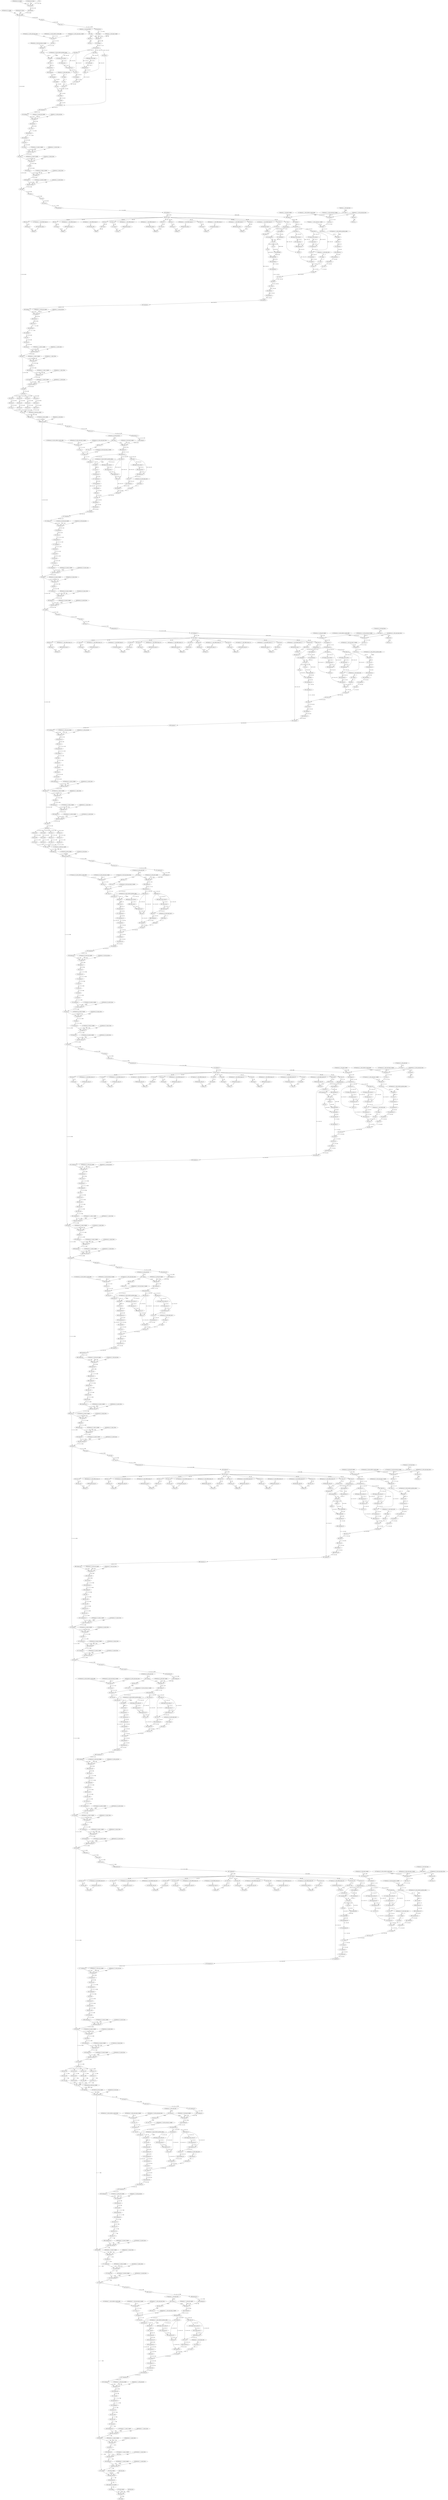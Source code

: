 strict digraph {
"0 features_1_0_attn_qkv_weight" [id=0, type="get_attr"];
"1 features_1_0_attn_proj_weight" [id=1, type="get_attr"];
"2 features_1_0_attn_qkv_bias" [id=2, type="get_attr"];
"3 features_1_0_attn_proj_bias" [id=3, type="get_attr"];
"4 features_1_0_attn_logit_scale" [id=4, type="get_attr"];
"5 features_1_1_attn_qkv_weight" [id=5, type="get_attr"];
"6 features_1_1_attn_proj_weight" [id=6, type="get_attr"];
"7 features_1_1_attn_qkv_bias" [id=7, type="get_attr"];
"8 features_1_1_attn_proj_bias" [id=8, type="get_attr"];
"9 features_1_1_attn_logit_scale" [id=9, type="get_attr"];
"10 features_3_0_attn_qkv_weight" [id=10, type="get_attr"];
"11 features_3_0_attn_proj_weight" [id=11, type="get_attr"];
"12 features_3_0_attn_qkv_bias" [id=12, type="get_attr"];
"13 features_3_0_attn_proj_bias" [id=13, type="get_attr"];
"14 features_3_0_attn_logit_scale" [id=14, type="get_attr"];
"15 features_3_1_attn_qkv_weight" [id=15, type="get_attr"];
"16 features_3_1_attn_proj_weight" [id=16, type="get_attr"];
"17 features_3_1_attn_qkv_bias" [id=17, type="get_attr"];
"18 features_3_1_attn_proj_bias" [id=18, type="get_attr"];
"19 features_3_1_attn_logit_scale" [id=19, type="get_attr"];
"20 features_5_0_attn_qkv_weight" [id=20, type="get_attr"];
"21 features_5_0_attn_proj_weight" [id=21, type="get_attr"];
"22 features_5_0_attn_qkv_bias" [id=22, type="get_attr"];
"23 features_5_0_attn_proj_bias" [id=23, type="get_attr"];
"24 features_5_0_attn_logit_scale" [id=24, type="get_attr"];
"25 features_5_1_attn_qkv_weight" [id=25, type="get_attr"];
"26 features_5_1_attn_proj_weight" [id=26, type="get_attr"];
"27 features_5_1_attn_qkv_bias" [id=27, type="get_attr"];
"28 features_5_1_attn_proj_bias" [id=28, type="get_attr"];
"29 features_5_1_attn_logit_scale" [id=29, type="get_attr"];
"30 features_5_2_attn_qkv_weight" [id=30, type="get_attr"];
"31 features_5_2_attn_proj_weight" [id=31, type="get_attr"];
"32 features_5_2_attn_qkv_bias" [id=32, type="get_attr"];
"33 features_5_2_attn_proj_bias" [id=33, type="get_attr"];
"34 features_5_2_attn_logit_scale" [id=34, type="get_attr"];
"35 features_5_3_attn_qkv_weight" [id=35, type="get_attr"];
"36 features_5_3_attn_proj_weight" [id=36, type="get_attr"];
"37 features_5_3_attn_qkv_bias" [id=37, type="get_attr"];
"38 features_5_3_attn_proj_bias" [id=38, type="get_attr"];
"39 features_5_3_attn_logit_scale" [id=39, type="get_attr"];
"40 features_5_4_attn_qkv_weight" [id=40, type="get_attr"];
"41 features_5_4_attn_proj_weight" [id=41, type="get_attr"];
"42 features_5_4_attn_qkv_bias" [id=42, type="get_attr"];
"43 features_5_4_attn_proj_bias" [id=43, type="get_attr"];
"44 features_5_4_attn_logit_scale" [id=44, type="get_attr"];
"45 features_5_5_attn_qkv_weight" [id=45, type="get_attr"];
"46 features_5_5_attn_proj_weight" [id=46, type="get_attr"];
"47 features_5_5_attn_qkv_bias" [id=47, type="get_attr"];
"48 features_5_5_attn_proj_bias" [id=48, type="get_attr"];
"49 features_5_5_attn_logit_scale" [id=49, type="get_attr"];
"50 features_7_0_attn_qkv_weight" [id=50, type="get_attr"];
"51 features_7_0_attn_proj_weight" [id=51, type="get_attr"];
"52 features_7_0_attn_qkv_bias" [id=52, type="get_attr"];
"53 features_7_0_attn_proj_bias" [id=53, type="get_attr"];
"54 features_7_0_attn_logit_scale" [id=54, type="get_attr"];
"55 features_7_1_attn_qkv_weight" [id=55, type="get_attr"];
"56 features_7_1_attn_proj_weight" [id=56, type="get_attr"];
"57 features_7_1_attn_qkv_bias" [id=57, type="get_attr"];
"58 features_7_1_attn_proj_bias" [id=58, type="get_attr"];
"59 features_7_1_attn_logit_scale" [id=59, type="get_attr"];
"60 features_0_0_weight" [id=60, type="get_attr"];
"61 features_0_0_bias" [id=61, type="get_attr"];
"62 features_0_2_weight" [id=62, type="get_attr"];
"63 features_0_2_bias" [id=63, type="get_attr"];
"64 features_1_0_attn_cpb_mlp_0_weight" [id=64, type="get_attr"];
"65 features_1_0_attn_cpb_mlp_0_bias" [id=65, type="get_attr"];
"66 features_1_0_attn_cpb_mlp_2_weight" [id=66, type="get_attr"];
"67 features_1_0_norm1_weight" [id=67, type="get_attr"];
"68 features_1_0_norm1_bias" [id=68, type="get_attr"];
"69 features_1_0_mlp_0_weight" [id=69, type="get_attr"];
"70 features_1_0_mlp_0_bias" [id=70, type="get_attr"];
"71 features_1_0_mlp_3_weight" [id=71, type="get_attr"];
"72 features_1_0_mlp_3_bias" [id=72, type="get_attr"];
"73 features_1_0_norm2_weight" [id=73, type="get_attr"];
"74 features_1_0_norm2_bias" [id=74, type="get_attr"];
"75 features_1_1_attn_cpb_mlp_0_weight" [id=75, type="get_attr"];
"76 features_1_1_attn_cpb_mlp_0_bias" [id=76, type="get_attr"];
"77 features_1_1_attn_cpb_mlp_2_weight" [id=77, type="get_attr"];
"78 features_1_1_norm1_weight" [id=78, type="get_attr"];
"79 features_1_1_norm1_bias" [id=79, type="get_attr"];
"80 features_1_1_mlp_0_weight" [id=80, type="get_attr"];
"81 features_1_1_mlp_0_bias" [id=81, type="get_attr"];
"82 features_1_1_mlp_3_weight" [id=82, type="get_attr"];
"83 features_1_1_mlp_3_bias" [id=83, type="get_attr"];
"84 features_1_1_norm2_weight" [id=84, type="get_attr"];
"85 features_1_1_norm2_bias" [id=85, type="get_attr"];
"86 features_2_reduction_weight" [id=86, type="get_attr"];
"87 features_2_norm_weight" [id=87, type="get_attr"];
"88 features_2_norm_bias" [id=88, type="get_attr"];
"89 features_3_0_attn_cpb_mlp_0_weight" [id=89, type="get_attr"];
"90 features_3_0_attn_cpb_mlp_0_bias" [id=90, type="get_attr"];
"91 features_3_0_attn_cpb_mlp_2_weight" [id=91, type="get_attr"];
"92 features_3_0_norm1_weight" [id=92, type="get_attr"];
"93 features_3_0_norm1_bias" [id=93, type="get_attr"];
"94 features_3_0_mlp_0_weight" [id=94, type="get_attr"];
"95 features_3_0_mlp_0_bias" [id=95, type="get_attr"];
"96 features_3_0_mlp_3_weight" [id=96, type="get_attr"];
"97 features_3_0_mlp_3_bias" [id=97, type="get_attr"];
"98 features_3_0_norm2_weight" [id=98, type="get_attr"];
"99 features_3_0_norm2_bias" [id=99, type="get_attr"];
"100 features_3_1_attn_cpb_mlp_0_weight" [id=100, type="get_attr"];
"101 features_3_1_attn_cpb_mlp_0_bias" [id=101, type="get_attr"];
"102 features_3_1_attn_cpb_mlp_2_weight" [id=102, type="get_attr"];
"103 features_3_1_norm1_weight" [id=103, type="get_attr"];
"104 features_3_1_norm1_bias" [id=104, type="get_attr"];
"105 features_3_1_mlp_0_weight" [id=105, type="get_attr"];
"106 features_3_1_mlp_0_bias" [id=106, type="get_attr"];
"107 features_3_1_mlp_3_weight" [id=107, type="get_attr"];
"108 features_3_1_mlp_3_bias" [id=108, type="get_attr"];
"109 features_3_1_norm2_weight" [id=109, type="get_attr"];
"110 features_3_1_norm2_bias" [id=110, type="get_attr"];
"111 features_4_reduction_weight" [id=111, type="get_attr"];
"112 features_4_norm_weight" [id=112, type="get_attr"];
"113 features_4_norm_bias" [id=113, type="get_attr"];
"114 features_5_0_attn_cpb_mlp_0_weight" [id=114, type="get_attr"];
"115 features_5_0_attn_cpb_mlp_0_bias" [id=115, type="get_attr"];
"116 features_5_0_attn_cpb_mlp_2_weight" [id=116, type="get_attr"];
"117 features_5_0_norm1_weight" [id=117, type="get_attr"];
"118 features_5_0_norm1_bias" [id=118, type="get_attr"];
"119 features_5_0_mlp_0_weight" [id=119, type="get_attr"];
"120 features_5_0_mlp_0_bias" [id=120, type="get_attr"];
"121 features_5_0_mlp_3_weight" [id=121, type="get_attr"];
"122 features_5_0_mlp_3_bias" [id=122, type="get_attr"];
"123 features_5_0_norm2_weight" [id=123, type="get_attr"];
"124 features_5_0_norm2_bias" [id=124, type="get_attr"];
"125 features_5_1_attn_cpb_mlp_0_weight" [id=125, type="get_attr"];
"126 features_5_1_attn_cpb_mlp_0_bias" [id=126, type="get_attr"];
"127 features_5_1_attn_cpb_mlp_2_weight" [id=127, type="get_attr"];
"128 features_5_1_norm1_weight" [id=128, type="get_attr"];
"129 features_5_1_norm1_bias" [id=129, type="get_attr"];
"130 features_5_1_mlp_0_weight" [id=130, type="get_attr"];
"131 features_5_1_mlp_0_bias" [id=131, type="get_attr"];
"132 features_5_1_mlp_3_weight" [id=132, type="get_attr"];
"133 features_5_1_mlp_3_bias" [id=133, type="get_attr"];
"134 features_5_1_norm2_weight" [id=134, type="get_attr"];
"135 features_5_1_norm2_bias" [id=135, type="get_attr"];
"136 features_5_2_attn_cpb_mlp_0_weight" [id=136, type="get_attr"];
"137 features_5_2_attn_cpb_mlp_0_bias" [id=137, type="get_attr"];
"138 features_5_2_attn_cpb_mlp_2_weight" [id=138, type="get_attr"];
"139 features_5_2_norm1_weight" [id=139, type="get_attr"];
"140 features_5_2_norm1_bias" [id=140, type="get_attr"];
"141 features_5_2_mlp_0_weight" [id=141, type="get_attr"];
"142 features_5_2_mlp_0_bias" [id=142, type="get_attr"];
"143 features_5_2_mlp_3_weight" [id=143, type="get_attr"];
"144 features_5_2_mlp_3_bias" [id=144, type="get_attr"];
"145 features_5_2_norm2_weight" [id=145, type="get_attr"];
"146 features_5_2_norm2_bias" [id=146, type="get_attr"];
"147 features_5_3_attn_cpb_mlp_0_weight" [id=147, type="get_attr"];
"148 features_5_3_attn_cpb_mlp_0_bias" [id=148, type="get_attr"];
"149 features_5_3_attn_cpb_mlp_2_weight" [id=149, type="get_attr"];
"150 features_5_3_norm1_weight" [id=150, type="get_attr"];
"151 features_5_3_norm1_bias" [id=151, type="get_attr"];
"152 features_5_3_mlp_0_weight" [id=152, type="get_attr"];
"153 features_5_3_mlp_0_bias" [id=153, type="get_attr"];
"154 features_5_3_mlp_3_weight" [id=154, type="get_attr"];
"155 features_5_3_mlp_3_bias" [id=155, type="get_attr"];
"156 features_5_3_norm2_weight" [id=156, type="get_attr"];
"157 features_5_3_norm2_bias" [id=157, type="get_attr"];
"158 features_5_4_attn_cpb_mlp_0_weight" [id=158, type="get_attr"];
"159 features_5_4_attn_cpb_mlp_0_bias" [id=159, type="get_attr"];
"160 features_5_4_attn_cpb_mlp_2_weight" [id=160, type="get_attr"];
"161 features_5_4_norm1_weight" [id=161, type="get_attr"];
"162 features_5_4_norm1_bias" [id=162, type="get_attr"];
"163 features_5_4_mlp_0_weight" [id=163, type="get_attr"];
"164 features_5_4_mlp_0_bias" [id=164, type="get_attr"];
"165 features_5_4_mlp_3_weight" [id=165, type="get_attr"];
"166 features_5_4_mlp_3_bias" [id=166, type="get_attr"];
"167 features_5_4_norm2_weight" [id=167, type="get_attr"];
"168 features_5_4_norm2_bias" [id=168, type="get_attr"];
"169 features_5_5_attn_cpb_mlp_0_weight" [id=169, type="get_attr"];
"170 features_5_5_attn_cpb_mlp_0_bias" [id=170, type="get_attr"];
"171 features_5_5_attn_cpb_mlp_2_weight" [id=171, type="get_attr"];
"172 features_5_5_norm1_weight" [id=172, type="get_attr"];
"173 features_5_5_norm1_bias" [id=173, type="get_attr"];
"174 features_5_5_mlp_0_weight" [id=174, type="get_attr"];
"175 features_5_5_mlp_0_bias" [id=175, type="get_attr"];
"176 features_5_5_mlp_3_weight" [id=176, type="get_attr"];
"177 features_5_5_mlp_3_bias" [id=177, type="get_attr"];
"178 features_5_5_norm2_weight" [id=178, type="get_attr"];
"179 features_5_5_norm2_bias" [id=179, type="get_attr"];
"180 features_6_reduction_weight" [id=180, type="get_attr"];
"181 features_6_norm_weight" [id=181, type="get_attr"];
"182 features_6_norm_bias" [id=182, type="get_attr"];
"183 features_7_0_attn_cpb_mlp_0_weight" [id=183, type="get_attr"];
"184 features_7_0_attn_cpb_mlp_0_bias" [id=184, type="get_attr"];
"185 features_7_0_attn_cpb_mlp_2_weight" [id=185, type="get_attr"];
"186 features_7_0_norm1_weight" [id=186, type="get_attr"];
"187 features_7_0_norm1_bias" [id=187, type="get_attr"];
"188 features_7_0_mlp_0_weight" [id=188, type="get_attr"];
"189 features_7_0_mlp_0_bias" [id=189, type="get_attr"];
"190 features_7_0_mlp_3_weight" [id=190, type="get_attr"];
"191 features_7_0_mlp_3_bias" [id=191, type="get_attr"];
"192 features_7_0_norm2_weight" [id=192, type="get_attr"];
"193 features_7_0_norm2_bias" [id=193, type="get_attr"];
"194 features_7_1_attn_cpb_mlp_0_weight" [id=194, type="get_attr"];
"195 features_7_1_attn_cpb_mlp_0_bias" [id=195, type="get_attr"];
"196 features_7_1_attn_cpb_mlp_2_weight" [id=196, type="get_attr"];
"197 features_7_1_norm1_weight" [id=197, type="get_attr"];
"198 features_7_1_norm1_bias" [id=198, type="get_attr"];
"199 features_7_1_mlp_0_weight" [id=199, type="get_attr"];
"200 features_7_1_mlp_0_bias" [id=200, type="get_attr"];
"201 features_7_1_mlp_3_weight" [id=201, type="get_attr"];
"202 features_7_1_mlp_3_bias" [id=202, type="get_attr"];
"203 features_7_1_norm2_weight" [id=203, type="get_attr"];
"204 features_7_1_norm2_bias" [id=204, type="get_attr"];
"205 norm_weight" [id=205, type="get_attr"];
"206 norm_bias" [id=206, type="get_attr"];
"207 head_weight" [id=207, type="get_attr"];
"208 head_bias" [id=208, type="get_attr"];
"209 features_1_0_attn_relative_coords_table" [id=209, type="get_attr"];
"210 features_1_0_attn_relative_position_index" [id=210, type="get_attr"];
"211 features_1_1_attn_relative_coords_table" [id=211, type="get_attr"];
"212 features_1_1_attn_relative_position_index" [id=212, type="get_attr"];
"213 features_3_0_attn_relative_coords_table" [id=213, type="get_attr"];
"214 features_3_0_attn_relative_position_index" [id=214, type="get_attr"];
"215 features_3_1_attn_relative_coords_table" [id=215, type="get_attr"];
"216 features_3_1_attn_relative_position_index" [id=216, type="get_attr"];
"217 features_5_0_attn_relative_coords_table" [id=217, type="get_attr"];
"218 features_5_0_attn_relative_position_index" [id=218, type="get_attr"];
"219 features_5_1_attn_relative_coords_table" [id=219, type="get_attr"];
"220 features_5_1_attn_relative_position_index" [id=220, type="get_attr"];
"221 features_5_2_attn_relative_coords_table" [id=221, type="get_attr"];
"222 features_5_2_attn_relative_position_index" [id=222, type="get_attr"];
"223 features_5_3_attn_relative_coords_table" [id=223, type="get_attr"];
"224 features_5_3_attn_relative_position_index" [id=224, type="get_attr"];
"225 features_5_4_attn_relative_coords_table" [id=225, type="get_attr"];
"226 features_5_4_attn_relative_position_index" [id=226, type="get_attr"];
"227 features_5_5_attn_relative_coords_table" [id=227, type="get_attr"];
"228 features_5_5_attn_relative_position_index" [id=228, type="get_attr"];
"229 features_7_0_attn_relative_coords_table" [id=229, type="get_attr"];
"230 features_7_0_attn_relative_position_index" [id=230, type="get_attr"];
"231 features_7_1_attn_relative_coords_table" [id=231, type="get_attr"];
"232 features_7_1_attn_relative_position_index" [id=232, type="get_attr"];
"233 features_1_1_attn_lifted_tensor_0" [id=233, type="get_attr"];
"234 features_1_1_attn_lifted_tensor_1" [id=234, type="get_attr"];
"235 features_1_1_attn_lifted_tensor_2" [id=235, type="get_attr"];
"236 features_1_1_attn_lifted_tensor_3" [id=236, type="get_attr"];
"237 features_1_1_attn_lifted_tensor_4" [id=237, type="get_attr"];
"238 features_1_1_attn_lifted_tensor_5" [id=238, type="get_attr"];
"239 features_1_1_attn_lifted_tensor_6" [id=239, type="get_attr"];
"240 features_1_1_attn_lifted_tensor_7" [id=240, type="get_attr"];
"241 features_1_1_attn_lifted_tensor_8" [id=241, type="get_attr"];
"242 features_3_1_attn_lifted_tensor_9" [id=242, type="get_attr"];
"243 features_3_1_attn_lifted_tensor_10" [id=243, type="get_attr"];
"244 features_3_1_attn_lifted_tensor_11" [id=244, type="get_attr"];
"245 features_3_1_attn_lifted_tensor_12" [id=245, type="get_attr"];
"246 features_3_1_attn_lifted_tensor_13" [id=246, type="get_attr"];
"247 features_3_1_attn_lifted_tensor_14" [id=247, type="get_attr"];
"248 features_3_1_attn_lifted_tensor_15" [id=248, type="get_attr"];
"249 features_3_1_attn_lifted_tensor_16" [id=249, type="get_attr"];
"250 features_3_1_attn_lifted_tensor_17" [id=250, type="get_attr"];
"251 features_5_1_attn_lifted_tensor_18" [id=251, type="get_attr"];
"252 features_5_1_attn_lifted_tensor_19" [id=252, type="get_attr"];
"253 features_5_1_attn_lifted_tensor_20" [id=253, type="get_attr"];
"254 features_5_1_attn_lifted_tensor_21" [id=254, type="get_attr"];
"255 features_5_1_attn_lifted_tensor_22" [id=255, type="get_attr"];
"256 features_5_1_attn_lifted_tensor_23" [id=256, type="get_attr"];
"257 features_5_1_attn_lifted_tensor_24" [id=257, type="get_attr"];
"258 features_5_1_attn_lifted_tensor_25" [id=258, type="get_attr"];
"259 features_5_1_attn_lifted_tensor_26" [id=259, type="get_attr"];
"260 features_5_3_attn_lifted_tensor_27" [id=260, type="get_attr"];
"261 features_5_3_attn_lifted_tensor_28" [id=261, type="get_attr"];
"262 features_5_3_attn_lifted_tensor_29" [id=262, type="get_attr"];
"263 features_5_3_attn_lifted_tensor_30" [id=263, type="get_attr"];
"264 features_5_3_attn_lifted_tensor_31" [id=264, type="get_attr"];
"265 features_5_3_attn_lifted_tensor_32" [id=265, type="get_attr"];
"266 features_5_3_attn_lifted_tensor_33" [id=266, type="get_attr"];
"267 features_5_3_attn_lifted_tensor_34" [id=267, type="get_attr"];
"268 features_5_3_attn_lifted_tensor_35" [id=268, type="get_attr"];
"269 features_5_5_attn_lifted_tensor_36" [id=269, type="get_attr"];
"270 features_5_5_attn_lifted_tensor_37" [id=270, type="get_attr"];
"271 features_5_5_attn_lifted_tensor_38" [id=271, type="get_attr"];
"272 features_5_5_attn_lifted_tensor_39" [id=272, type="get_attr"];
"273 features_5_5_attn_lifted_tensor_40" [id=273, type="get_attr"];
"274 features_5_5_attn_lifted_tensor_41" [id=274, type="get_attr"];
"275 features_5_5_attn_lifted_tensor_42" [id=275, type="get_attr"];
"276 features_5_5_attn_lifted_tensor_43" [id=276, type="get_attr"];
"277 features_5_5_attn_lifted_tensor_44" [id=277, type="get_attr"];
"278 x" [id=278, type=input];
"279 conv2d" [id=279, type=conv2d];
"280 permute" [id=280, type=permute];
"281 layer_norm" [id=281, type="layer_norm"];
"282 linear" [id=282, type=linear];
"283 relu_" [id=283, type="relu_"];
"284 linear_1" [id=284, type=linear];
"285 view" [id=285, type=view];
"286 index" [id=286, type=index];
"287 view_1" [id=287, type=view];
"288 permute_1" [id=288, type=permute];
"289 contiguous" [id=289, type=contiguous];
"290 unsqueeze" [id=290, type=unsqueeze];
"291 sigmoid" [id=291, type=sigmoid];
"292 mul" [id=292, type=mul];
"293 pad" [id=293, type=pad];
"294 view_2" [id=294, type=view];
"295 permute_2" [id=295, type=permute];
"296 reshape" [id=296, type=reshape];
"297 clone" [id=297, type=clone];
"298 slice_1" [id=298, type=slice];
"299 zero_" [id=299, type="zero_"];
"300 linear_2" [id=300, type=linear];
"301 reshape_1" [id=301, type=reshape];
"302 permute_3" [id=302, type=permute];
"303 select" [id=303, type=select];
"304 select_1" [id=304, type=select];
"305 select_2" [id=305, type=select];
"306 linalg_vector_norm" [id=306, type="linalg_vector_norm"];
"307 clamp_min" [id=307, type="clamp_min"];
"308 expand_as" [id=308, type="expand_as"];
"309 div" [id=309, type=div];
"310 linalg_vector_norm_1" [id=310, type="linalg_vector_norm"];
"311 clamp_min_1" [id=311, type="clamp_min"];
"312 expand_as_1" [id=312, type="expand_as"];
"313 div_1" [id=313, type=div];
"314 transpose" [id=314, type=transpose];
"315 matmul" [id=315, type=matmul];
"316 clamp" [id=316, type=clamp];
"317 exp" [id=317, type=exp];
"318 mul_1" [id=318, type=mul];
"319 add" [id=319, type=add];
"320 softmax" [id=320, type=softmax];
"321 dropout" [id=321, type=dropout];
"322 matmul_1" [id=322, type=matmul];
"323 transpose_1" [id=323, type=transpose];
"324 reshape_2" [id=324, type=reshape];
"325 linear_3" [id=325, type=linear];
"326 dropout_1" [id=326, type=dropout];
"327 view_3" [id=327, type=view];
"328 permute_4" [id=328, type=permute];
"329 reshape_3" [id=329, type=reshape];
"330 slice_2" [id=330, type=slice];
"331 slice_3" [id=331, type=slice];
"332 layer_norm_1" [id=332, type="layer_norm"];
"333 add_1" [id=333, type=add];
"334 linear_4" [id=334, type=linear];
"335 gelu" [id=335, type=gelu];
"336 dropout_2" [id=336, type=dropout];
"337 linear_5" [id=337, type=linear];
"338 dropout_3" [id=338, type=dropout];
"339 layer_norm_2" [id=339, type="layer_norm"];
"340 add_2" [id=340, type=add];
"341 linear_6" [id=341, type=linear];
"342 relu__1" [id=342, type="relu_"];
"343 linear_7" [id=343, type=linear];
"344 view_4" [id=344, type=view];
"345 index_1" [id=345, type=index];
"346 view_5" [id=346, type=view];
"347 permute_5" [id=347, type=permute];
"348 contiguous_1" [id=348, type=contiguous];
"349 unsqueeze_1" [id=349, type=unsqueeze];
"350 sigmoid_1" [id=350, type=sigmoid];
"351 mul_2" [id=351, type=mul];
"352 pad_1" [id=352, type=pad];
"353 roll" [id=353, type=roll];
"354 view_6" [id=354, type=view];
"355 permute_6" [id=355, type=permute];
"356 reshape_4" [id=356, type=reshape];
"357 clone_1" [id=357, type=clone];
"358 slice_4" [id=358, type=slice];
"359 zero__1" [id=359, type="zero_"];
"360 linear_8" [id=360, type=linear];
"361 reshape_5" [id=361, type=reshape];
"362 permute_7" [id=362, type=permute];
"363 select_3" [id=363, type=select];
"364 select_4" [id=364, type=select];
"365 select_5" [id=365, type=select];
"366 linalg_vector_norm_2" [id=366, type="linalg_vector_norm"];
"367 clamp_min_2" [id=367, type="clamp_min"];
"368 expand_as_2" [id=368, type="expand_as"];
"369 div_2" [id=369, type=div];
"370 linalg_vector_norm_3" [id=370, type="linalg_vector_norm"];
"371 clamp_min_3" [id=371, type="clamp_min"];
"372 expand_as_3" [id=372, type="expand_as"];
"373 div_3" [id=373, type=div];
"374 transpose_2" [id=374, type=transpose];
"375 matmul_2" [id=375, type=matmul];
"376 clamp_1" [id=376, type=clamp];
"377 exp_1" [id=377, type=exp];
"378 mul_3" [id=378, type=mul];
"379 add_3" [id=379, type=add];
"380 new_zeros" [id=380, type="new_zeros"];
"381 lift_fresh_copy" [id=381, type="lift_fresh_copy"];
"382 slice_5" [id=382, type=slice];
"383 slice_6" [id=383, type=slice];
"384 fill_" [id=384, type="fill_"];
"385 lift_fresh_copy_1" [id=385, type="lift_fresh_copy"];
"386 slice_7" [id=386, type=slice];
"387 slice_8" [id=387, type=slice];
"388 fill__1" [id=388, type="fill_"];
"389 lift_fresh_copy_2" [id=389, type="lift_fresh_copy"];
"390 slice_9" [id=390, type=slice];
"391 slice_10" [id=391, type=slice];
"392 fill__2" [id=392, type="fill_"];
"393 lift_fresh_copy_3" [id=393, type="lift_fresh_copy"];
"394 slice_11" [id=394, type=slice];
"395 slice_12" [id=395, type=slice];
"396 fill__3" [id=396, type="fill_"];
"397 lift_fresh_copy_4" [id=397, type="lift_fresh_copy"];
"398 slice_13" [id=398, type=slice];
"399 slice_14" [id=399, type=slice];
"400 fill__4" [id=400, type="fill_"];
"401 lift_fresh_copy_5" [id=401, type="lift_fresh_copy"];
"402 slice_15" [id=402, type=slice];
"403 slice_16" [id=403, type=slice];
"404 fill__5" [id=404, type="fill_"];
"405 lift_fresh_copy_6" [id=405, type="lift_fresh_copy"];
"406 slice_17" [id=406, type=slice];
"407 slice_18" [id=407, type=slice];
"408 fill__6" [id=408, type="fill_"];
"409 lift_fresh_copy_7" [id=409, type="lift_fresh_copy"];
"410 slice_19" [id=410, type=slice];
"411 slice_20" [id=411, type=slice];
"412 fill__7" [id=412, type="fill_"];
"413 lift_fresh_copy_8" [id=413, type="lift_fresh_copy"];
"414 slice_21" [id=414, type=slice];
"415 slice_22" [id=415, type=slice];
"416 fill__8" [id=416, type="fill_"];
"417 view_7" [id=417, type=view];
"418 permute_8" [id=418, type=permute];
"419 reshape_6" [id=419, type=reshape];
"420 unsqueeze_2" [id=420, type=unsqueeze];
"421 unsqueeze_3" [id=421, type=unsqueeze];
"422 sub" [id=422, type=sub];
"423 ne" [id=423, type=ne];
"424 masked_fill" [id=424, type="masked_fill"];
"425 eq" [id=425, type=eq];
"426 masked_fill_1" [id=426, type="masked_fill"];
"427 view_8" [id=427, type=view];
"428 unsqueeze_4" [id=428, type=unsqueeze];
"429 unsqueeze_5" [id=429, type=unsqueeze];
"430 add_4" [id=430, type=add];
"431 view_9" [id=431, type=view];
"432 softmax_1" [id=432, type=softmax];
"433 dropout_4" [id=433, type=dropout];
"434 matmul_3" [id=434, type=matmul];
"435 transpose_3" [id=435, type=transpose];
"436 reshape_7" [id=436, type=reshape];
"437 linear_9" [id=437, type=linear];
"438 dropout_5" [id=438, type=dropout];
"439 view_10" [id=439, type=view];
"440 permute_9" [id=440, type=permute];
"441 reshape_8" [id=441, type=reshape];
"442 roll_1" [id=442, type=roll];
"443 slice_23" [id=443, type=slice];
"444 slice_24" [id=444, type=slice];
"445 layer_norm_3" [id=445, type="layer_norm"];
"446 add_5" [id=446, type=add];
"447 linear_10" [id=447, type=linear];
"448 gelu_1" [id=448, type=gelu];
"449 dropout_6" [id=449, type=dropout];
"450 linear_11" [id=450, type=linear];
"451 dropout_7" [id=451, type=dropout];
"452 layer_norm_4" [id=452, type="layer_norm"];
"453 add_6" [id=453, type=add];
"454 pad_2" [id=454, type=pad];
"455 slice_25" [id=455, type=slice];
"456 slice_26" [id=456, type=slice];
"457 slice_27" [id=457, type=slice];
"458 slice_28" [id=458, type=slice];
"459 slice_29" [id=459, type=slice];
"460 slice_30" [id=460, type=slice];
"461 slice_31" [id=461, type=slice];
"462 slice_32" [id=462, type=slice];
"463 slice_33" [id=463, type=slice];
"464 slice_34" [id=464, type=slice];
"465 slice_35" [id=465, type=slice];
"466 slice_36" [id=466, type=slice];
"467 cat" [id=467, type=cat];
"468 linear_12" [id=468, type=linear];
"469 layer_norm_5" [id=469, type="layer_norm"];
"470 linear_13" [id=470, type=linear];
"471 relu__2" [id=471, type="relu_"];
"472 linear_14" [id=472, type=linear];
"473 view_11" [id=473, type=view];
"474 index_2" [id=474, type=index];
"475 view_12" [id=475, type=view];
"476 permute_10" [id=476, type=permute];
"477 contiguous_2" [id=477, type=contiguous];
"478 unsqueeze_6" [id=478, type=unsqueeze];
"479 sigmoid_2" [id=479, type=sigmoid];
"480 mul_4" [id=480, type=mul];
"481 pad_3" [id=481, type=pad];
"482 view_13" [id=482, type=view];
"483 permute_11" [id=483, type=permute];
"484 reshape_9" [id=484, type=reshape];
"485 clone_2" [id=485, type=clone];
"486 slice_37" [id=486, type=slice];
"487 zero__2" [id=487, type="zero_"];
"488 linear_15" [id=488, type=linear];
"489 reshape_10" [id=489, type=reshape];
"490 permute_12" [id=490, type=permute];
"491 select_6" [id=491, type=select];
"492 select_7" [id=492, type=select];
"493 select_8" [id=493, type=select];
"494 linalg_vector_norm_4" [id=494, type="linalg_vector_norm"];
"495 clamp_min_4" [id=495, type="clamp_min"];
"496 expand_as_4" [id=496, type="expand_as"];
"497 div_4" [id=497, type=div];
"498 linalg_vector_norm_5" [id=498, type="linalg_vector_norm"];
"499 clamp_min_5" [id=499, type="clamp_min"];
"500 expand_as_5" [id=500, type="expand_as"];
"501 div_5" [id=501, type=div];
"502 transpose_4" [id=502, type=transpose];
"503 matmul_4" [id=503, type=matmul];
"504 clamp_2" [id=504, type=clamp];
"505 exp_2" [id=505, type=exp];
"506 mul_5" [id=506, type=mul];
"507 add_7" [id=507, type=add];
"508 softmax_2" [id=508, type=softmax];
"509 dropout_8" [id=509, type=dropout];
"510 matmul_5" [id=510, type=matmul];
"511 transpose_5" [id=511, type=transpose];
"512 reshape_11" [id=512, type=reshape];
"513 linear_16" [id=513, type=linear];
"514 dropout_9" [id=514, type=dropout];
"515 view_14" [id=515, type=view];
"516 permute_13" [id=516, type=permute];
"517 reshape_12" [id=517, type=reshape];
"518 slice_38" [id=518, type=slice];
"519 slice_39" [id=519, type=slice];
"520 slice_40" [id=520, type=slice];
"521 slice_41" [id=521, type=slice];
"522 contiguous_3" [id=522, type=contiguous];
"523 layer_norm_6" [id=523, type="layer_norm"];
"524 add_8" [id=524, type=add];
"525 linear_17" [id=525, type=linear];
"526 gelu_2" [id=526, type=gelu];
"527 dropout_10" [id=527, type=dropout];
"528 linear_18" [id=528, type=linear];
"529 dropout_11" [id=529, type=dropout];
"530 layer_norm_7" [id=530, type="layer_norm"];
"531 add_9" [id=531, type=add];
"532 linear_19" [id=532, type=linear];
"533 relu__3" [id=533, type="relu_"];
"534 linear_20" [id=534, type=linear];
"535 view_15" [id=535, type=view];
"536 index_3" [id=536, type=index];
"537 view_16" [id=537, type=view];
"538 permute_14" [id=538, type=permute];
"539 contiguous_4" [id=539, type=contiguous];
"540 unsqueeze_7" [id=540, type=unsqueeze];
"541 sigmoid_3" [id=541, type=sigmoid];
"542 mul_6" [id=542, type=mul];
"543 pad_4" [id=543, type=pad];
"544 roll_2" [id=544, type=roll];
"545 view_17" [id=545, type=view];
"546 permute_15" [id=546, type=permute];
"547 reshape_13" [id=547, type=reshape];
"548 clone_3" [id=548, type=clone];
"549 slice_42" [id=549, type=slice];
"550 zero__3" [id=550, type="zero_"];
"551 linear_21" [id=551, type=linear];
"552 reshape_14" [id=552, type=reshape];
"553 permute_16" [id=553, type=permute];
"554 select_9" [id=554, type=select];
"555 select_10" [id=555, type=select];
"556 select_11" [id=556, type=select];
"557 linalg_vector_norm_6" [id=557, type="linalg_vector_norm"];
"558 clamp_min_6" [id=558, type="clamp_min"];
"559 expand_as_6" [id=559, type="expand_as"];
"560 div_6" [id=560, type=div];
"561 linalg_vector_norm_7" [id=561, type="linalg_vector_norm"];
"562 clamp_min_7" [id=562, type="clamp_min"];
"563 expand_as_7" [id=563, type="expand_as"];
"564 div_7" [id=564, type=div];
"565 transpose_6" [id=565, type=transpose];
"566 matmul_6" [id=566, type=matmul];
"567 clamp_3" [id=567, type=clamp];
"568 exp_3" [id=568, type=exp];
"569 mul_7" [id=569, type=mul];
"570 add_10" [id=570, type=add];
"571 new_zeros_1" [id=571, type="new_zeros"];
"572 lift_fresh_copy_9" [id=572, type="lift_fresh_copy"];
"573 slice_43" [id=573, type=slice];
"574 slice_44" [id=574, type=slice];
"575 fill__9" [id=575, type="fill_"];
"576 lift_fresh_copy_10" [id=576, type="lift_fresh_copy"];
"577 slice_45" [id=577, type=slice];
"578 slice_46" [id=578, type=slice];
"579 fill__10" [id=579, type="fill_"];
"580 lift_fresh_copy_11" [id=580, type="lift_fresh_copy"];
"581 slice_47" [id=581, type=slice];
"582 slice_48" [id=582, type=slice];
"583 fill__11" [id=583, type="fill_"];
"584 lift_fresh_copy_12" [id=584, type="lift_fresh_copy"];
"585 slice_49" [id=585, type=slice];
"586 slice_50" [id=586, type=slice];
"587 fill__12" [id=587, type="fill_"];
"588 lift_fresh_copy_13" [id=588, type="lift_fresh_copy"];
"589 slice_51" [id=589, type=slice];
"590 slice_52" [id=590, type=slice];
"591 fill__13" [id=591, type="fill_"];
"592 lift_fresh_copy_14" [id=592, type="lift_fresh_copy"];
"593 slice_53" [id=593, type=slice];
"594 slice_54" [id=594, type=slice];
"595 fill__14" [id=595, type="fill_"];
"596 lift_fresh_copy_15" [id=596, type="lift_fresh_copy"];
"597 slice_55" [id=597, type=slice];
"598 slice_56" [id=598, type=slice];
"599 fill__15" [id=599, type="fill_"];
"600 lift_fresh_copy_16" [id=600, type="lift_fresh_copy"];
"601 slice_57" [id=601, type=slice];
"602 slice_58" [id=602, type=slice];
"603 fill__16" [id=603, type="fill_"];
"604 lift_fresh_copy_17" [id=604, type="lift_fresh_copy"];
"605 slice_59" [id=605, type=slice];
"606 slice_60" [id=606, type=slice];
"607 fill__17" [id=607, type="fill_"];
"608 view_18" [id=608, type=view];
"609 permute_17" [id=609, type=permute];
"610 reshape_15" [id=610, type=reshape];
"611 unsqueeze_8" [id=611, type=unsqueeze];
"612 unsqueeze_9" [id=612, type=unsqueeze];
"613 sub_1" [id=613, type=sub];
"614 ne_1" [id=614, type=ne];
"615 masked_fill_2" [id=615, type="masked_fill"];
"616 eq_1" [id=616, type=eq];
"617 masked_fill_3" [id=617, type="masked_fill"];
"618 view_19" [id=618, type=view];
"619 unsqueeze_10" [id=619, type=unsqueeze];
"620 unsqueeze_11" [id=620, type=unsqueeze];
"621 add_11" [id=621, type=add];
"622 view_20" [id=622, type=view];
"623 softmax_3" [id=623, type=softmax];
"624 dropout_12" [id=624, type=dropout];
"625 matmul_7" [id=625, type=matmul];
"626 transpose_7" [id=626, type=transpose];
"627 reshape_16" [id=627, type=reshape];
"628 linear_22" [id=628, type=linear];
"629 dropout_13" [id=629, type=dropout];
"630 view_21" [id=630, type=view];
"631 permute_18" [id=631, type=permute];
"632 reshape_17" [id=632, type=reshape];
"633 roll_3" [id=633, type=roll];
"634 slice_61" [id=634, type=slice];
"635 slice_62" [id=635, type=slice];
"636 slice_63" [id=636, type=slice];
"637 slice_64" [id=637, type=slice];
"638 contiguous_5" [id=638, type=contiguous];
"639 layer_norm_8" [id=639, type="layer_norm"];
"640 add_12" [id=640, type=add];
"641 linear_23" [id=641, type=linear];
"642 gelu_3" [id=642, type=gelu];
"643 dropout_14" [id=643, type=dropout];
"644 linear_24" [id=644, type=linear];
"645 dropout_15" [id=645, type=dropout];
"646 layer_norm_9" [id=646, type="layer_norm"];
"647 add_13" [id=647, type=add];
"648 pad_5" [id=648, type=pad];
"649 slice_65" [id=649, type=slice];
"650 slice_66" [id=650, type=slice];
"651 slice_67" [id=651, type=slice];
"652 slice_68" [id=652, type=slice];
"653 slice_69" [id=653, type=slice];
"654 slice_70" [id=654, type=slice];
"655 slice_71" [id=655, type=slice];
"656 slice_72" [id=656, type=slice];
"657 slice_73" [id=657, type=slice];
"658 slice_74" [id=658, type=slice];
"659 slice_75" [id=659, type=slice];
"660 slice_76" [id=660, type=slice];
"661 cat_1" [id=661, type=cat];
"662 linear_25" [id=662, type=linear];
"663 layer_norm_10" [id=663, type="layer_norm"];
"664 linear_26" [id=664, type=linear];
"665 relu__4" [id=665, type="relu_"];
"666 linear_27" [id=666, type=linear];
"667 view_22" [id=667, type=view];
"668 index_4" [id=668, type=index];
"669 view_23" [id=669, type=view];
"670 permute_19" [id=670, type=permute];
"671 contiguous_6" [id=671, type=contiguous];
"672 unsqueeze_12" [id=672, type=unsqueeze];
"673 sigmoid_4" [id=673, type=sigmoid];
"674 mul_8" [id=674, type=mul];
"675 pad_6" [id=675, type=pad];
"676 view_24" [id=676, type=view];
"677 permute_20" [id=677, type=permute];
"678 reshape_18" [id=678, type=reshape];
"679 clone_4" [id=679, type=clone];
"680 slice_77" [id=680, type=slice];
"681 zero__4" [id=681, type="zero_"];
"682 linear_28" [id=682, type=linear];
"683 reshape_19" [id=683, type=reshape];
"684 permute_21" [id=684, type=permute];
"685 select_12" [id=685, type=select];
"686 select_13" [id=686, type=select];
"687 select_14" [id=687, type=select];
"688 linalg_vector_norm_8" [id=688, type="linalg_vector_norm"];
"689 clamp_min_8" [id=689, type="clamp_min"];
"690 expand_as_8" [id=690, type="expand_as"];
"691 div_8" [id=691, type=div];
"692 linalg_vector_norm_9" [id=692, type="linalg_vector_norm"];
"693 clamp_min_9" [id=693, type="clamp_min"];
"694 expand_as_9" [id=694, type="expand_as"];
"695 div_9" [id=695, type=div];
"696 transpose_8" [id=696, type=transpose];
"697 matmul_8" [id=697, type=matmul];
"698 clamp_4" [id=698, type=clamp];
"699 exp_4" [id=699, type=exp];
"700 mul_9" [id=700, type=mul];
"701 add_14" [id=701, type=add];
"702 softmax_4" [id=702, type=softmax];
"703 dropout_16" [id=703, type=dropout];
"704 matmul_9" [id=704, type=matmul];
"705 transpose_9" [id=705, type=transpose];
"706 reshape_20" [id=706, type=reshape];
"707 linear_29" [id=707, type=linear];
"708 dropout_17" [id=708, type=dropout];
"709 view_25" [id=709, type=view];
"710 permute_22" [id=710, type=permute];
"711 reshape_21" [id=711, type=reshape];
"712 slice_78" [id=712, type=slice];
"713 slice_79" [id=713, type=slice];
"714 slice_80" [id=714, type=slice];
"715 slice_81" [id=715, type=slice];
"716 contiguous_7" [id=716, type=contiguous];
"717 layer_norm_11" [id=717, type="layer_norm"];
"718 add_15" [id=718, type=add];
"719 linear_30" [id=719, type=linear];
"720 gelu_4" [id=720, type=gelu];
"721 dropout_18" [id=721, type=dropout];
"722 linear_31" [id=722, type=linear];
"723 dropout_19" [id=723, type=dropout];
"724 layer_norm_12" [id=724, type="layer_norm"];
"725 add_16" [id=725, type=add];
"726 linear_32" [id=726, type=linear];
"727 relu__5" [id=727, type="relu_"];
"728 linear_33" [id=728, type=linear];
"729 view_26" [id=729, type=view];
"730 index_5" [id=730, type=index];
"731 view_27" [id=731, type=view];
"732 permute_23" [id=732, type=permute];
"733 contiguous_8" [id=733, type=contiguous];
"734 unsqueeze_13" [id=734, type=unsqueeze];
"735 sigmoid_5" [id=735, type=sigmoid];
"736 mul_10" [id=736, type=mul];
"737 pad_7" [id=737, type=pad];
"738 roll_4" [id=738, type=roll];
"739 view_28" [id=739, type=view];
"740 permute_24" [id=740, type=permute];
"741 reshape_22" [id=741, type=reshape];
"742 clone_5" [id=742, type=clone];
"743 slice_82" [id=743, type=slice];
"744 zero__5" [id=744, type="zero_"];
"745 linear_34" [id=745, type=linear];
"746 reshape_23" [id=746, type=reshape];
"747 permute_25" [id=747, type=permute];
"748 select_15" [id=748, type=select];
"749 select_16" [id=749, type=select];
"750 select_17" [id=750, type=select];
"751 linalg_vector_norm_10" [id=751, type="linalg_vector_norm"];
"752 clamp_min_10" [id=752, type="clamp_min"];
"753 expand_as_10" [id=753, type="expand_as"];
"754 div_10" [id=754, type=div];
"755 linalg_vector_norm_11" [id=755, type="linalg_vector_norm"];
"756 clamp_min_11" [id=756, type="clamp_min"];
"757 expand_as_11" [id=757, type="expand_as"];
"758 div_11" [id=758, type=div];
"759 transpose_10" [id=759, type=transpose];
"760 matmul_10" [id=760, type=matmul];
"761 clamp_5" [id=761, type=clamp];
"762 exp_5" [id=762, type=exp];
"763 mul_11" [id=763, type=mul];
"764 add_17" [id=764, type=add];
"765 new_zeros_2" [id=765, type="new_zeros"];
"766 lift_fresh_copy_18" [id=766, type="lift_fresh_copy"];
"767 slice_83" [id=767, type=slice];
"768 slice_84" [id=768, type=slice];
"769 fill__18" [id=769, type="fill_"];
"770 lift_fresh_copy_19" [id=770, type="lift_fresh_copy"];
"771 slice_85" [id=771, type=slice];
"772 slice_86" [id=772, type=slice];
"773 fill__19" [id=773, type="fill_"];
"774 lift_fresh_copy_20" [id=774, type="lift_fresh_copy"];
"775 slice_87" [id=775, type=slice];
"776 slice_88" [id=776, type=slice];
"777 fill__20" [id=777, type="fill_"];
"778 lift_fresh_copy_21" [id=778, type="lift_fresh_copy"];
"779 slice_89" [id=779, type=slice];
"780 slice_90" [id=780, type=slice];
"781 fill__21" [id=781, type="fill_"];
"782 lift_fresh_copy_22" [id=782, type="lift_fresh_copy"];
"783 slice_91" [id=783, type=slice];
"784 slice_92" [id=784, type=slice];
"785 fill__22" [id=785, type="fill_"];
"786 lift_fresh_copy_23" [id=786, type="lift_fresh_copy"];
"787 slice_93" [id=787, type=slice];
"788 slice_94" [id=788, type=slice];
"789 fill__23" [id=789, type="fill_"];
"790 lift_fresh_copy_24" [id=790, type="lift_fresh_copy"];
"791 slice_95" [id=791, type=slice];
"792 slice_96" [id=792, type=slice];
"793 fill__24" [id=793, type="fill_"];
"794 lift_fresh_copy_25" [id=794, type="lift_fresh_copy"];
"795 slice_97" [id=795, type=slice];
"796 slice_98" [id=796, type=slice];
"797 fill__25" [id=797, type="fill_"];
"798 lift_fresh_copy_26" [id=798, type="lift_fresh_copy"];
"799 slice_99" [id=799, type=slice];
"800 slice_100" [id=800, type=slice];
"801 fill__26" [id=801, type="fill_"];
"802 view_29" [id=802, type=view];
"803 permute_26" [id=803, type=permute];
"804 reshape_24" [id=804, type=reshape];
"805 unsqueeze_14" [id=805, type=unsqueeze];
"806 unsqueeze_15" [id=806, type=unsqueeze];
"807 sub_2" [id=807, type=sub];
"808 ne_2" [id=808, type=ne];
"809 masked_fill_4" [id=809, type="masked_fill"];
"810 eq_2" [id=810, type=eq];
"811 masked_fill_5" [id=811, type="masked_fill"];
"812 view_30" [id=812, type=view];
"813 unsqueeze_16" [id=813, type=unsqueeze];
"814 unsqueeze_17" [id=814, type=unsqueeze];
"815 add_18" [id=815, type=add];
"816 view_31" [id=816, type=view];
"817 softmax_5" [id=817, type=softmax];
"818 dropout_20" [id=818, type=dropout];
"819 matmul_11" [id=819, type=matmul];
"820 transpose_11" [id=820, type=transpose];
"821 reshape_25" [id=821, type=reshape];
"822 linear_35" [id=822, type=linear];
"823 dropout_21" [id=823, type=dropout];
"824 view_32" [id=824, type=view];
"825 permute_27" [id=825, type=permute];
"826 reshape_26" [id=826, type=reshape];
"827 roll_5" [id=827, type=roll];
"828 slice_101" [id=828, type=slice];
"829 slice_102" [id=829, type=slice];
"830 slice_103" [id=830, type=slice];
"831 slice_104" [id=831, type=slice];
"832 contiguous_9" [id=832, type=contiguous];
"833 layer_norm_13" [id=833, type="layer_norm"];
"834 add_19" [id=834, type=add];
"835 linear_36" [id=835, type=linear];
"836 gelu_5" [id=836, type=gelu];
"837 dropout_22" [id=837, type=dropout];
"838 linear_37" [id=838, type=linear];
"839 dropout_23" [id=839, type=dropout];
"840 layer_norm_14" [id=840, type="layer_norm"];
"841 add_20" [id=841, type=add];
"842 linear_38" [id=842, type=linear];
"843 relu__6" [id=843, type="relu_"];
"844 linear_39" [id=844, type=linear];
"845 view_33" [id=845, type=view];
"846 index_6" [id=846, type=index];
"847 view_34" [id=847, type=view];
"848 permute_28" [id=848, type=permute];
"849 contiguous_10" [id=849, type=contiguous];
"850 unsqueeze_18" [id=850, type=unsqueeze];
"851 sigmoid_6" [id=851, type=sigmoid];
"852 mul_12" [id=852, type=mul];
"853 pad_8" [id=853, type=pad];
"854 view_35" [id=854, type=view];
"855 permute_29" [id=855, type=permute];
"856 reshape_27" [id=856, type=reshape];
"857 clone_6" [id=857, type=clone];
"858 slice_105" [id=858, type=slice];
"859 zero__6" [id=859, type="zero_"];
"860 linear_40" [id=860, type=linear];
"861 reshape_28" [id=861, type=reshape];
"862 permute_30" [id=862, type=permute];
"863 select_18" [id=863, type=select];
"864 select_19" [id=864, type=select];
"865 select_20" [id=865, type=select];
"866 linalg_vector_norm_12" [id=866, type="linalg_vector_norm"];
"867 clamp_min_12" [id=867, type="clamp_min"];
"868 expand_as_12" [id=868, type="expand_as"];
"869 div_12" [id=869, type=div];
"870 linalg_vector_norm_13" [id=870, type="linalg_vector_norm"];
"871 clamp_min_13" [id=871, type="clamp_min"];
"872 expand_as_13" [id=872, type="expand_as"];
"873 div_13" [id=873, type=div];
"874 transpose_12" [id=874, type=transpose];
"875 matmul_12" [id=875, type=matmul];
"876 clamp_6" [id=876, type=clamp];
"877 exp_6" [id=877, type=exp];
"878 mul_13" [id=878, type=mul];
"879 add_21" [id=879, type=add];
"880 softmax_6" [id=880, type=softmax];
"881 dropout_24" [id=881, type=dropout];
"882 matmul_13" [id=882, type=matmul];
"883 transpose_13" [id=883, type=transpose];
"884 reshape_29" [id=884, type=reshape];
"885 linear_41" [id=885, type=linear];
"886 dropout_25" [id=886, type=dropout];
"887 view_36" [id=887, type=view];
"888 permute_31" [id=888, type=permute];
"889 reshape_30" [id=889, type=reshape];
"890 slice_106" [id=890, type=slice];
"891 slice_107" [id=891, type=slice];
"892 slice_108" [id=892, type=slice];
"893 slice_109" [id=893, type=slice];
"894 contiguous_11" [id=894, type=contiguous];
"895 layer_norm_15" [id=895, type="layer_norm"];
"896 add_22" [id=896, type=add];
"897 linear_42" [id=897, type=linear];
"898 gelu_6" [id=898, type=gelu];
"899 dropout_26" [id=899, type=dropout];
"900 linear_43" [id=900, type=linear];
"901 dropout_27" [id=901, type=dropout];
"902 layer_norm_16" [id=902, type="layer_norm"];
"903 add_23" [id=903, type=add];
"904 linear_44" [id=904, type=linear];
"905 relu__7" [id=905, type="relu_"];
"906 linear_45" [id=906, type=linear];
"907 view_37" [id=907, type=view];
"908 index_7" [id=908, type=index];
"909 view_38" [id=909, type=view];
"910 permute_32" [id=910, type=permute];
"911 contiguous_12" [id=911, type=contiguous];
"912 unsqueeze_19" [id=912, type=unsqueeze];
"913 sigmoid_7" [id=913, type=sigmoid];
"914 mul_14" [id=914, type=mul];
"915 pad_9" [id=915, type=pad];
"916 roll_6" [id=916, type=roll];
"917 view_39" [id=917, type=view];
"918 permute_33" [id=918, type=permute];
"919 reshape_31" [id=919, type=reshape];
"920 clone_7" [id=920, type=clone];
"921 slice_110" [id=921, type=slice];
"922 zero__7" [id=922, type="zero_"];
"923 linear_46" [id=923, type=linear];
"924 reshape_32" [id=924, type=reshape];
"925 permute_34" [id=925, type=permute];
"926 select_21" [id=926, type=select];
"927 select_22" [id=927, type=select];
"928 select_23" [id=928, type=select];
"929 linalg_vector_norm_14" [id=929, type="linalg_vector_norm"];
"930 clamp_min_14" [id=930, type="clamp_min"];
"931 expand_as_14" [id=931, type="expand_as"];
"932 div_14" [id=932, type=div];
"933 linalg_vector_norm_15" [id=933, type="linalg_vector_norm"];
"934 clamp_min_15" [id=934, type="clamp_min"];
"935 expand_as_15" [id=935, type="expand_as"];
"936 div_15" [id=936, type=div];
"937 transpose_14" [id=937, type=transpose];
"938 matmul_14" [id=938, type=matmul];
"939 clamp_7" [id=939, type=clamp];
"940 exp_7" [id=940, type=exp];
"941 mul_15" [id=941, type=mul];
"942 add_24" [id=942, type=add];
"943 new_zeros_3" [id=943, type="new_zeros"];
"944 lift_fresh_copy_27" [id=944, type="lift_fresh_copy"];
"945 slice_111" [id=945, type=slice];
"946 slice_112" [id=946, type=slice];
"947 fill__27" [id=947, type="fill_"];
"948 lift_fresh_copy_28" [id=948, type="lift_fresh_copy"];
"949 slice_113" [id=949, type=slice];
"950 slice_114" [id=950, type=slice];
"951 fill__28" [id=951, type="fill_"];
"952 lift_fresh_copy_29" [id=952, type="lift_fresh_copy"];
"953 slice_115" [id=953, type=slice];
"954 slice_116" [id=954, type=slice];
"955 fill__29" [id=955, type="fill_"];
"956 lift_fresh_copy_30" [id=956, type="lift_fresh_copy"];
"957 slice_117" [id=957, type=slice];
"958 slice_118" [id=958, type=slice];
"959 fill__30" [id=959, type="fill_"];
"960 lift_fresh_copy_31" [id=960, type="lift_fresh_copy"];
"961 slice_119" [id=961, type=slice];
"962 slice_120" [id=962, type=slice];
"963 fill__31" [id=963, type="fill_"];
"964 lift_fresh_copy_32" [id=964, type="lift_fresh_copy"];
"965 slice_121" [id=965, type=slice];
"966 slice_122" [id=966, type=slice];
"967 fill__32" [id=967, type="fill_"];
"968 lift_fresh_copy_33" [id=968, type="lift_fresh_copy"];
"969 slice_123" [id=969, type=slice];
"970 slice_124" [id=970, type=slice];
"971 fill__33" [id=971, type="fill_"];
"972 lift_fresh_copy_34" [id=972, type="lift_fresh_copy"];
"973 slice_125" [id=973, type=slice];
"974 slice_126" [id=974, type=slice];
"975 fill__34" [id=975, type="fill_"];
"976 lift_fresh_copy_35" [id=976, type="lift_fresh_copy"];
"977 slice_127" [id=977, type=slice];
"978 slice_128" [id=978, type=slice];
"979 fill__35" [id=979, type="fill_"];
"980 view_40" [id=980, type=view];
"981 permute_35" [id=981, type=permute];
"982 reshape_33" [id=982, type=reshape];
"983 unsqueeze_20" [id=983, type=unsqueeze];
"984 unsqueeze_21" [id=984, type=unsqueeze];
"985 sub_3" [id=985, type=sub];
"986 ne_3" [id=986, type=ne];
"987 masked_fill_6" [id=987, type="masked_fill"];
"988 eq_3" [id=988, type=eq];
"989 masked_fill_7" [id=989, type="masked_fill"];
"990 view_41" [id=990, type=view];
"991 unsqueeze_22" [id=991, type=unsqueeze];
"992 unsqueeze_23" [id=992, type=unsqueeze];
"993 add_25" [id=993, type=add];
"994 view_42" [id=994, type=view];
"995 softmax_7" [id=995, type=softmax];
"996 dropout_28" [id=996, type=dropout];
"997 matmul_15" [id=997, type=matmul];
"998 transpose_15" [id=998, type=transpose];
"999 reshape_34" [id=999, type=reshape];
"1000 linear_47" [id=1000, type=linear];
"1001 dropout_29" [id=1001, type=dropout];
"1002 view_43" [id=1002, type=view];
"1003 permute_36" [id=1003, type=permute];
"1004 reshape_35" [id=1004, type=reshape];
"1005 roll_7" [id=1005, type=roll];
"1006 slice_129" [id=1006, type=slice];
"1007 slice_130" [id=1007, type=slice];
"1008 slice_131" [id=1008, type=slice];
"1009 slice_132" [id=1009, type=slice];
"1010 contiguous_13" [id=1010, type=contiguous];
"1011 layer_norm_17" [id=1011, type="layer_norm"];
"1012 add_26" [id=1012, type=add];
"1013 linear_48" [id=1013, type=linear];
"1014 gelu_7" [id=1014, type=gelu];
"1015 dropout_30" [id=1015, type=dropout];
"1016 linear_49" [id=1016, type=linear];
"1017 dropout_31" [id=1017, type=dropout];
"1018 layer_norm_18" [id=1018, type="layer_norm"];
"1019 add_27" [id=1019, type=add];
"1020 linear_50" [id=1020, type=linear];
"1021 relu__8" [id=1021, type="relu_"];
"1022 linear_51" [id=1022, type=linear];
"1023 view_44" [id=1023, type=view];
"1024 index_8" [id=1024, type=index];
"1025 view_45" [id=1025, type=view];
"1026 permute_37" [id=1026, type=permute];
"1027 contiguous_14" [id=1027, type=contiguous];
"1028 unsqueeze_24" [id=1028, type=unsqueeze];
"1029 sigmoid_8" [id=1029, type=sigmoid];
"1030 mul_16" [id=1030, type=mul];
"1031 pad_10" [id=1031, type=pad];
"1032 view_46" [id=1032, type=view];
"1033 permute_38" [id=1033, type=permute];
"1034 reshape_36" [id=1034, type=reshape];
"1035 clone_8" [id=1035, type=clone];
"1036 slice_133" [id=1036, type=slice];
"1037 zero__8" [id=1037, type="zero_"];
"1038 linear_52" [id=1038, type=linear];
"1039 reshape_37" [id=1039, type=reshape];
"1040 permute_39" [id=1040, type=permute];
"1041 select_24" [id=1041, type=select];
"1042 select_25" [id=1042, type=select];
"1043 select_26" [id=1043, type=select];
"1044 linalg_vector_norm_16" [id=1044, type="linalg_vector_norm"];
"1045 clamp_min_16" [id=1045, type="clamp_min"];
"1046 expand_as_16" [id=1046, type="expand_as"];
"1047 div_16" [id=1047, type=div];
"1048 linalg_vector_norm_17" [id=1048, type="linalg_vector_norm"];
"1049 clamp_min_17" [id=1049, type="clamp_min"];
"1050 expand_as_17" [id=1050, type="expand_as"];
"1051 div_17" [id=1051, type=div];
"1052 transpose_16" [id=1052, type=transpose];
"1053 matmul_16" [id=1053, type=matmul];
"1054 clamp_8" [id=1054, type=clamp];
"1055 exp_8" [id=1055, type=exp];
"1056 mul_17" [id=1056, type=mul];
"1057 add_28" [id=1057, type=add];
"1058 softmax_8" [id=1058, type=softmax];
"1059 dropout_32" [id=1059, type=dropout];
"1060 matmul_17" [id=1060, type=matmul];
"1061 transpose_17" [id=1061, type=transpose];
"1062 reshape_38" [id=1062, type=reshape];
"1063 linear_53" [id=1063, type=linear];
"1064 dropout_33" [id=1064, type=dropout];
"1065 view_47" [id=1065, type=view];
"1066 permute_40" [id=1066, type=permute];
"1067 reshape_39" [id=1067, type=reshape];
"1068 slice_134" [id=1068, type=slice];
"1069 slice_135" [id=1069, type=slice];
"1070 slice_136" [id=1070, type=slice];
"1071 slice_137" [id=1071, type=slice];
"1072 contiguous_15" [id=1072, type=contiguous];
"1073 layer_norm_19" [id=1073, type="layer_norm"];
"1074 add_29" [id=1074, type=add];
"1075 linear_54" [id=1075, type=linear];
"1076 gelu_8" [id=1076, type=gelu];
"1077 dropout_34" [id=1077, type=dropout];
"1078 linear_55" [id=1078, type=linear];
"1079 dropout_35" [id=1079, type=dropout];
"1080 layer_norm_20" [id=1080, type="layer_norm"];
"1081 add_30" [id=1081, type=add];
"1082 linear_56" [id=1082, type=linear];
"1083 relu__9" [id=1083, type="relu_"];
"1084 linear_57" [id=1084, type=linear];
"1085 view_48" [id=1085, type=view];
"1086 index_9" [id=1086, type=index];
"1087 view_49" [id=1087, type=view];
"1088 permute_41" [id=1088, type=permute];
"1089 contiguous_16" [id=1089, type=contiguous];
"1090 unsqueeze_25" [id=1090, type=unsqueeze];
"1091 sigmoid_9" [id=1091, type=sigmoid];
"1092 mul_18" [id=1092, type=mul];
"1093 pad_11" [id=1093, type=pad];
"1094 roll_8" [id=1094, type=roll];
"1095 view_50" [id=1095, type=view];
"1096 permute_42" [id=1096, type=permute];
"1097 reshape_40" [id=1097, type=reshape];
"1098 clone_9" [id=1098, type=clone];
"1099 slice_138" [id=1099, type=slice];
"1100 zero__9" [id=1100, type="zero_"];
"1101 linear_58" [id=1101, type=linear];
"1102 reshape_41" [id=1102, type=reshape];
"1103 permute_43" [id=1103, type=permute];
"1104 select_27" [id=1104, type=select];
"1105 select_28" [id=1105, type=select];
"1106 select_29" [id=1106, type=select];
"1107 linalg_vector_norm_18" [id=1107, type="linalg_vector_norm"];
"1108 clamp_min_18" [id=1108, type="clamp_min"];
"1109 expand_as_18" [id=1109, type="expand_as"];
"1110 div_18" [id=1110, type=div];
"1111 linalg_vector_norm_19" [id=1111, type="linalg_vector_norm"];
"1112 clamp_min_19" [id=1112, type="clamp_min"];
"1113 expand_as_19" [id=1113, type="expand_as"];
"1114 div_19" [id=1114, type=div];
"1115 transpose_18" [id=1115, type=transpose];
"1116 matmul_18" [id=1116, type=matmul];
"1117 clamp_9" [id=1117, type=clamp];
"1118 exp_9" [id=1118, type=exp];
"1119 mul_19" [id=1119, type=mul];
"1120 add_31" [id=1120, type=add];
"1121 new_zeros_4" [id=1121, type="new_zeros"];
"1122 lift_fresh_copy_36" [id=1122, type="lift_fresh_copy"];
"1123 slice_139" [id=1123, type=slice];
"1124 slice_140" [id=1124, type=slice];
"1125 fill__36" [id=1125, type="fill_"];
"1126 lift_fresh_copy_37" [id=1126, type="lift_fresh_copy"];
"1127 slice_141" [id=1127, type=slice];
"1128 slice_142" [id=1128, type=slice];
"1129 fill__37" [id=1129, type="fill_"];
"1130 lift_fresh_copy_38" [id=1130, type="lift_fresh_copy"];
"1131 slice_143" [id=1131, type=slice];
"1132 slice_144" [id=1132, type=slice];
"1133 fill__38" [id=1133, type="fill_"];
"1134 lift_fresh_copy_39" [id=1134, type="lift_fresh_copy"];
"1135 slice_145" [id=1135, type=slice];
"1136 slice_146" [id=1136, type=slice];
"1137 fill__39" [id=1137, type="fill_"];
"1138 lift_fresh_copy_40" [id=1138, type="lift_fresh_copy"];
"1139 slice_147" [id=1139, type=slice];
"1140 slice_148" [id=1140, type=slice];
"1141 fill__40" [id=1141, type="fill_"];
"1142 lift_fresh_copy_41" [id=1142, type="lift_fresh_copy"];
"1143 slice_149" [id=1143, type=slice];
"1144 slice_150" [id=1144, type=slice];
"1145 fill__41" [id=1145, type="fill_"];
"1146 lift_fresh_copy_42" [id=1146, type="lift_fresh_copy"];
"1147 slice_151" [id=1147, type=slice];
"1148 slice_152" [id=1148, type=slice];
"1149 fill__42" [id=1149, type="fill_"];
"1150 lift_fresh_copy_43" [id=1150, type="lift_fresh_copy"];
"1151 slice_153" [id=1151, type=slice];
"1152 slice_154" [id=1152, type=slice];
"1153 fill__43" [id=1153, type="fill_"];
"1154 lift_fresh_copy_44" [id=1154, type="lift_fresh_copy"];
"1155 slice_155" [id=1155, type=slice];
"1156 slice_156" [id=1156, type=slice];
"1157 fill__44" [id=1157, type="fill_"];
"1158 view_51" [id=1158, type=view];
"1159 permute_44" [id=1159, type=permute];
"1160 reshape_42" [id=1160, type=reshape];
"1161 unsqueeze_26" [id=1161, type=unsqueeze];
"1162 unsqueeze_27" [id=1162, type=unsqueeze];
"1163 sub_4" [id=1163, type=sub];
"1164 ne_4" [id=1164, type=ne];
"1165 masked_fill_8" [id=1165, type="masked_fill"];
"1166 eq_4" [id=1166, type=eq];
"1167 masked_fill_9" [id=1167, type="masked_fill"];
"1168 view_52" [id=1168, type=view];
"1169 unsqueeze_28" [id=1169, type=unsqueeze];
"1170 unsqueeze_29" [id=1170, type=unsqueeze];
"1171 add_32" [id=1171, type=add];
"1172 view_53" [id=1172, type=view];
"1173 softmax_9" [id=1173, type=softmax];
"1174 dropout_36" [id=1174, type=dropout];
"1175 matmul_19" [id=1175, type=matmul];
"1176 transpose_19" [id=1176, type=transpose];
"1177 reshape_43" [id=1177, type=reshape];
"1178 linear_59" [id=1178, type=linear];
"1179 dropout_37" [id=1179, type=dropout];
"1180 view_54" [id=1180, type=view];
"1181 permute_45" [id=1181, type=permute];
"1182 reshape_44" [id=1182, type=reshape];
"1183 roll_9" [id=1183, type=roll];
"1184 slice_157" [id=1184, type=slice];
"1185 slice_158" [id=1185, type=slice];
"1186 slice_159" [id=1186, type=slice];
"1187 slice_160" [id=1187, type=slice];
"1188 contiguous_17" [id=1188, type=contiguous];
"1189 layer_norm_21" [id=1189, type="layer_norm"];
"1190 add_33" [id=1190, type=add];
"1191 linear_60" [id=1191, type=linear];
"1192 gelu_9" [id=1192, type=gelu];
"1193 dropout_38" [id=1193, type=dropout];
"1194 linear_61" [id=1194, type=linear];
"1195 dropout_39" [id=1195, type=dropout];
"1196 layer_norm_22" [id=1196, type="layer_norm"];
"1197 add_34" [id=1197, type=add];
"1198 pad_12" [id=1198, type=pad];
"1199 slice_161" [id=1199, type=slice];
"1200 slice_162" [id=1200, type=slice];
"1201 slice_163" [id=1201, type=slice];
"1202 slice_164" [id=1202, type=slice];
"1203 slice_165" [id=1203, type=slice];
"1204 slice_166" [id=1204, type=slice];
"1205 slice_167" [id=1205, type=slice];
"1206 slice_168" [id=1206, type=slice];
"1207 slice_169" [id=1207, type=slice];
"1208 slice_170" [id=1208, type=slice];
"1209 slice_171" [id=1209, type=slice];
"1210 slice_172" [id=1210, type=slice];
"1211 cat_2" [id=1211, type=cat];
"1212 linear_62" [id=1212, type=linear];
"1213 layer_norm_23" [id=1213, type="layer_norm"];
"1214 linear_63" [id=1214, type=linear];
"1215 relu__10" [id=1215, type="relu_"];
"1216 linear_64" [id=1216, type=linear];
"1217 view_55" [id=1217, type=view];
"1218 index_10" [id=1218, type=index];
"1219 view_56" [id=1219, type=view];
"1220 permute_46" [id=1220, type=permute];
"1221 contiguous_18" [id=1221, type=contiguous];
"1222 unsqueeze_30" [id=1222, type=unsqueeze];
"1223 sigmoid_10" [id=1223, type=sigmoid];
"1224 mul_20" [id=1224, type=mul];
"1225 pad_13" [id=1225, type=pad];
"1226 view_57" [id=1226, type=view];
"1227 permute_47" [id=1227, type=permute];
"1228 reshape_45" [id=1228, type=reshape];
"1229 clone_10" [id=1229, type=clone];
"1230 slice_173" [id=1230, type=slice];
"1231 zero__10" [id=1231, type="zero_"];
"1232 linear_65" [id=1232, type=linear];
"1233 reshape_46" [id=1233, type=reshape];
"1234 permute_48" [id=1234, type=permute];
"1235 select_30" [id=1235, type=select];
"1236 select_31" [id=1236, type=select];
"1237 select_32" [id=1237, type=select];
"1238 linalg_vector_norm_20" [id=1238, type="linalg_vector_norm"];
"1239 clamp_min_20" [id=1239, type="clamp_min"];
"1240 expand_as_20" [id=1240, type="expand_as"];
"1241 div_20" [id=1241, type=div];
"1242 linalg_vector_norm_21" [id=1242, type="linalg_vector_norm"];
"1243 clamp_min_21" [id=1243, type="clamp_min"];
"1244 expand_as_21" [id=1244, type="expand_as"];
"1245 div_21" [id=1245, type=div];
"1246 transpose_20" [id=1246, type=transpose];
"1247 matmul_20" [id=1247, type=matmul];
"1248 clamp_10" [id=1248, type=clamp];
"1249 exp_10" [id=1249, type=exp];
"1250 mul_21" [id=1250, type=mul];
"1251 add_35" [id=1251, type=add];
"1252 softmax_10" [id=1252, type=softmax];
"1253 dropout_40" [id=1253, type=dropout];
"1254 matmul_21" [id=1254, type=matmul];
"1255 transpose_21" [id=1255, type=transpose];
"1256 reshape_47" [id=1256, type=reshape];
"1257 linear_66" [id=1257, type=linear];
"1258 dropout_41" [id=1258, type=dropout];
"1259 view_58" [id=1259, type=view];
"1260 permute_49" [id=1260, type=permute];
"1261 reshape_48" [id=1261, type=reshape];
"1262 slice_174" [id=1262, type=slice];
"1263 slice_175" [id=1263, type=slice];
"1264 slice_176" [id=1264, type=slice];
"1265 slice_177" [id=1265, type=slice];
"1266 contiguous_19" [id=1266, type=contiguous];
"1267 layer_norm_24" [id=1267, type="layer_norm"];
"1268 add_36" [id=1268, type=add];
"1269 linear_67" [id=1269, type=linear];
"1270 gelu_10" [id=1270, type=gelu];
"1271 dropout_42" [id=1271, type=dropout];
"1272 linear_68" [id=1272, type=linear];
"1273 dropout_43" [id=1273, type=dropout];
"1274 layer_norm_25" [id=1274, type="layer_norm"];
"1275 add_37" [id=1275, type=add];
"1276 linear_69" [id=1276, type=linear];
"1277 relu__11" [id=1277, type="relu_"];
"1278 linear_70" [id=1278, type=linear];
"1279 view_59" [id=1279, type=view];
"1280 index_11" [id=1280, type=index];
"1281 view_60" [id=1281, type=view];
"1282 permute_50" [id=1282, type=permute];
"1283 contiguous_20" [id=1283, type=contiguous];
"1284 unsqueeze_31" [id=1284, type=unsqueeze];
"1285 sigmoid_11" [id=1285, type=sigmoid];
"1286 mul_22" [id=1286, type=mul];
"1287 pad_14" [id=1287, type=pad];
"1288 view_61" [id=1288, type=view];
"1289 permute_51" [id=1289, type=permute];
"1290 reshape_49" [id=1290, type=reshape];
"1291 clone_11" [id=1291, type=clone];
"1292 slice_178" [id=1292, type=slice];
"1293 zero__11" [id=1293, type="zero_"];
"1294 linear_71" [id=1294, type=linear];
"1295 reshape_50" [id=1295, type=reshape];
"1296 permute_52" [id=1296, type=permute];
"1297 select_33" [id=1297, type=select];
"1298 select_34" [id=1298, type=select];
"1299 select_35" [id=1299, type=select];
"1300 linalg_vector_norm_22" [id=1300, type="linalg_vector_norm"];
"1301 clamp_min_22" [id=1301, type="clamp_min"];
"1302 expand_as_22" [id=1302, type="expand_as"];
"1303 div_22" [id=1303, type=div];
"1304 linalg_vector_norm_23" [id=1304, type="linalg_vector_norm"];
"1305 clamp_min_23" [id=1305, type="clamp_min"];
"1306 expand_as_23" [id=1306, type="expand_as"];
"1307 div_23" [id=1307, type=div];
"1308 transpose_22" [id=1308, type=transpose];
"1309 matmul_22" [id=1309, type=matmul];
"1310 clamp_11" [id=1310, type=clamp];
"1311 exp_11" [id=1311, type=exp];
"1312 mul_23" [id=1312, type=mul];
"1313 add_38" [id=1313, type=add];
"1314 softmax_11" [id=1314, type=softmax];
"1315 dropout_44" [id=1315, type=dropout];
"1316 matmul_23" [id=1316, type=matmul];
"1317 transpose_23" [id=1317, type=transpose];
"1318 reshape_51" [id=1318, type=reshape];
"1319 linear_72" [id=1319, type=linear];
"1320 dropout_45" [id=1320, type=dropout];
"1321 view_62" [id=1321, type=view];
"1322 permute_53" [id=1322, type=permute];
"1323 reshape_52" [id=1323, type=reshape];
"1324 slice_179" [id=1324, type=slice];
"1325 slice_180" [id=1325, type=slice];
"1326 slice_181" [id=1326, type=slice];
"1327 slice_182" [id=1327, type=slice];
"1328 contiguous_21" [id=1328, type=contiguous];
"1329 layer_norm_26" [id=1329, type="layer_norm"];
"1330 add_39" [id=1330, type=add];
"1331 linear_73" [id=1331, type=linear];
"1332 gelu_11" [id=1332, type=gelu];
"1333 dropout_46" [id=1333, type=dropout];
"1334 linear_74" [id=1334, type=linear];
"1335 dropout_47" [id=1335, type=dropout];
"1336 layer_norm_27" [id=1336, type="layer_norm"];
"1337 add_40" [id=1337, type=add];
"1338 layer_norm_28" [id=1338, type="layer_norm"];
"1339 permute_54" [id=1339, type=permute];
"1340 adaptive_avg_pool2d" [id=1340, type="adaptive_avg_pool2d"];
"1341 flatten" [id=1341, type=flatten];
"1342 linear_75" [id=1342, type=linear];
"1343 output" [id=1343, type=output];
"0 features_1_0_attn_qkv_weight" -> "300 linear_2" [style=solid, label="(288, 96)"];
"1 features_1_0_attn_proj_weight" -> "325 linear_3" [style=solid, label="(96, 96)"];
"2 features_1_0_attn_qkv_bias" -> "297 clone" [style=solid, label="(288,)"];
"3 features_1_0_attn_proj_bias" -> "325 linear_3" [style=solid, label="(96,)"];
"4 features_1_0_attn_logit_scale" -> "316 clamp" [style=solid, label="(3, 1, 1)"];
"5 features_1_1_attn_qkv_weight" -> "360 linear_8" [style=solid, label="(288, 96)"];
"6 features_1_1_attn_proj_weight" -> "437 linear_9" [style=solid, label="(96, 96)"];
"7 features_1_1_attn_qkv_bias" -> "357 clone_1" [style=solid, label="(288,)"];
"8 features_1_1_attn_proj_bias" -> "437 linear_9" [style=solid, label="(96,)"];
"9 features_1_1_attn_logit_scale" -> "376 clamp_1" [style=solid, label="(3, 1, 1)"];
"10 features_3_0_attn_qkv_weight" -> "488 linear_15" [style=solid, label="(576, 192)"];
"11 features_3_0_attn_proj_weight" -> "513 linear_16" [style=solid, label="(192, 192)"];
"12 features_3_0_attn_qkv_bias" -> "485 clone_2" [style=solid, label="(576,)"];
"13 features_3_0_attn_proj_bias" -> "513 linear_16" [style=solid, label="(192,)"];
"14 features_3_0_attn_logit_scale" -> "504 clamp_2" [style=solid, label="(6, 1, 1)"];
"15 features_3_1_attn_qkv_weight" -> "551 linear_21" [style=solid, label="(576, 192)"];
"16 features_3_1_attn_proj_weight" -> "628 linear_22" [style=solid, label="(192, 192)"];
"17 features_3_1_attn_qkv_bias" -> "548 clone_3" [style=solid, label="(576,)"];
"18 features_3_1_attn_proj_bias" -> "628 linear_22" [style=solid, label="(192,)"];
"19 features_3_1_attn_logit_scale" -> "567 clamp_3" [style=solid, label="(6, 1, 1)"];
"20 features_5_0_attn_qkv_weight" -> "682 linear_28" [style=solid, label="(1152, 384)"];
"21 features_5_0_attn_proj_weight" -> "707 linear_29" [style=solid, label="(384, 384)"];
"22 features_5_0_attn_qkv_bias" -> "679 clone_4" [style=solid, label="(1152,)"];
"23 features_5_0_attn_proj_bias" -> "707 linear_29" [style=solid, label="(384,)"];
"24 features_5_0_attn_logit_scale" -> "698 clamp_4" [style=solid, label="(12, 1, 1)"];
"25 features_5_1_attn_qkv_weight" -> "745 linear_34" [style=solid, label="(1152, 384)"];
"26 features_5_1_attn_proj_weight" -> "822 linear_35" [style=solid, label="(384, 384)"];
"27 features_5_1_attn_qkv_bias" -> "742 clone_5" [style=solid, label="(1152,)"];
"28 features_5_1_attn_proj_bias" -> "822 linear_35" [style=solid, label="(384,)"];
"29 features_5_1_attn_logit_scale" -> "761 clamp_5" [style=solid, label="(12, 1, 1)"];
"30 features_5_2_attn_qkv_weight" -> "860 linear_40" [style=solid, label="(1152, 384)"];
"31 features_5_2_attn_proj_weight" -> "885 linear_41" [style=solid, label="(384, 384)"];
"32 features_5_2_attn_qkv_bias" -> "857 clone_6" [style=solid, label="(1152,)"];
"33 features_5_2_attn_proj_bias" -> "885 linear_41" [style=solid, label="(384,)"];
"34 features_5_2_attn_logit_scale" -> "876 clamp_6" [style=solid, label="(12, 1, 1)"];
"35 features_5_3_attn_qkv_weight" -> "923 linear_46" [style=solid, label="(1152, 384)"];
"36 features_5_3_attn_proj_weight" -> "1000 linear_47" [style=solid, label="(384, 384)"];
"37 features_5_3_attn_qkv_bias" -> "920 clone_7" [style=solid, label="(1152,)"];
"38 features_5_3_attn_proj_bias" -> "1000 linear_47" [style=solid, label="(384,)"];
"39 features_5_3_attn_logit_scale" -> "939 clamp_7" [style=solid, label="(12, 1, 1)"];
"40 features_5_4_attn_qkv_weight" -> "1038 linear_52" [style=solid, label="(1152, 384)"];
"41 features_5_4_attn_proj_weight" -> "1063 linear_53" [style=solid, label="(384, 384)"];
"42 features_5_4_attn_qkv_bias" -> "1035 clone_8" [style=solid, label="(1152,)"];
"43 features_5_4_attn_proj_bias" -> "1063 linear_53" [style=solid, label="(384,)"];
"44 features_5_4_attn_logit_scale" -> "1054 clamp_8" [style=solid, label="(12, 1, 1)"];
"45 features_5_5_attn_qkv_weight" -> "1101 linear_58" [style=solid, label="(1152, 384)"];
"46 features_5_5_attn_proj_weight" -> "1178 linear_59" [style=solid, label="(384, 384)"];
"47 features_5_5_attn_qkv_bias" -> "1098 clone_9" [style=solid, label="(1152,)"];
"48 features_5_5_attn_proj_bias" -> "1178 linear_59" [style=solid, label="(384,)"];
"49 features_5_5_attn_logit_scale" -> "1117 clamp_9" [style=solid, label="(12, 1, 1)"];
"50 features_7_0_attn_qkv_weight" -> "1232 linear_65" [style=solid, label="(2304, 768)"];
"51 features_7_0_attn_proj_weight" -> "1257 linear_66" [style=solid, label="(768, 768)"];
"52 features_7_0_attn_qkv_bias" -> "1229 clone_10" [style=solid, label="(2304,)"];
"53 features_7_0_attn_proj_bias" -> "1257 linear_66" [style=solid, label="(768,)"];
"54 features_7_0_attn_logit_scale" -> "1248 clamp_10" [style=solid, label="(24, 1, 1)"];
"55 features_7_1_attn_qkv_weight" -> "1294 linear_71" [style=solid, label="(2304, 768)"];
"56 features_7_1_attn_proj_weight" -> "1319 linear_72" [style=solid, label="(768, 768)"];
"57 features_7_1_attn_qkv_bias" -> "1291 clone_11" [style=solid, label="(2304,)"];
"58 features_7_1_attn_proj_bias" -> "1319 linear_72" [style=solid, label="(768,)"];
"59 features_7_1_attn_logit_scale" -> "1310 clamp_11" [style=solid, label="(24, 1, 1)"];
"60 features_0_0_weight" -> "279 conv2d" [style=solid, label="(96, 3, 4, 4)"];
"61 features_0_0_bias" -> "279 conv2d" [style=solid, label="(96,)"];
"62 features_0_2_weight" -> "281 layer_norm" [style=solid, label="(96,)"];
"63 features_0_2_bias" -> "281 layer_norm" [style=solid, label="(96,)"];
"64 features_1_0_attn_cpb_mlp_0_weight" -> "282 linear" [style=solid, label="(512, 2)"];
"65 features_1_0_attn_cpb_mlp_0_bias" -> "282 linear" [style=solid, label="(512,)"];
"66 features_1_0_attn_cpb_mlp_2_weight" -> "284 linear_1" [style=solid, label="(3, 512)"];
"67 features_1_0_norm1_weight" -> "332 layer_norm_1" [style=solid, label="(96,)"];
"68 features_1_0_norm1_bias" -> "332 layer_norm_1" [style=solid, label="(96,)"];
"69 features_1_0_mlp_0_weight" -> "334 linear_4" [style=solid, label="(384, 96)"];
"70 features_1_0_mlp_0_bias" -> "334 linear_4" [style=solid, label="(384,)"];
"71 features_1_0_mlp_3_weight" -> "337 linear_5" [style=solid, label="(96, 384)"];
"72 features_1_0_mlp_3_bias" -> "337 linear_5" [style=solid, label="(96,)"];
"73 features_1_0_norm2_weight" -> "339 layer_norm_2" [style=solid, label="(96,)"];
"74 features_1_0_norm2_bias" -> "339 layer_norm_2" [style=solid, label="(96,)"];
"75 features_1_1_attn_cpb_mlp_0_weight" -> "341 linear_6" [style=solid, label="(512, 2)"];
"76 features_1_1_attn_cpb_mlp_0_bias" -> "341 linear_6" [style=solid, label="(512,)"];
"77 features_1_1_attn_cpb_mlp_2_weight" -> "343 linear_7" [style=solid, label="(3, 512)"];
"78 features_1_1_norm1_weight" -> "445 layer_norm_3" [style=solid, label="(96,)"];
"79 features_1_1_norm1_bias" -> "445 layer_norm_3" [style=solid, label="(96,)"];
"80 features_1_1_mlp_0_weight" -> "447 linear_10" [style=solid, label="(384, 96)"];
"81 features_1_1_mlp_0_bias" -> "447 linear_10" [style=solid, label="(384,)"];
"82 features_1_1_mlp_3_weight" -> "450 linear_11" [style=solid, label="(96, 384)"];
"83 features_1_1_mlp_3_bias" -> "450 linear_11" [style=solid, label="(96,)"];
"84 features_1_1_norm2_weight" -> "452 layer_norm_4" [style=solid, label="(96,)"];
"85 features_1_1_norm2_bias" -> "452 layer_norm_4" [style=solid, label="(96,)"];
"86 features_2_reduction_weight" -> "468 linear_12" [style=solid, label="(192, 384)"];
"87 features_2_norm_weight" -> "469 layer_norm_5" [style=solid, label="(192,)"];
"88 features_2_norm_bias" -> "469 layer_norm_5" [style=solid, label="(192,)"];
"89 features_3_0_attn_cpb_mlp_0_weight" -> "470 linear_13" [style=solid, label="(512, 2)"];
"90 features_3_0_attn_cpb_mlp_0_bias" -> "470 linear_13" [style=solid, label="(512,)"];
"91 features_3_0_attn_cpb_mlp_2_weight" -> "472 linear_14" [style=solid, label="(6, 512)"];
"92 features_3_0_norm1_weight" -> "523 layer_norm_6" [style=solid, label="(192,)"];
"93 features_3_0_norm1_bias" -> "523 layer_norm_6" [style=solid, label="(192,)"];
"94 features_3_0_mlp_0_weight" -> "525 linear_17" [style=solid, label="(768, 192)"];
"95 features_3_0_mlp_0_bias" -> "525 linear_17" [style=solid, label="(768,)"];
"96 features_3_0_mlp_3_weight" -> "528 linear_18" [style=solid, label="(192, 768)"];
"97 features_3_0_mlp_3_bias" -> "528 linear_18" [style=solid, label="(192,)"];
"98 features_3_0_norm2_weight" -> "530 layer_norm_7" [style=solid, label="(192,)"];
"99 features_3_0_norm2_bias" -> "530 layer_norm_7" [style=solid, label="(192,)"];
"100 features_3_1_attn_cpb_mlp_0_weight" -> "532 linear_19" [style=solid, label="(512, 2)"];
"101 features_3_1_attn_cpb_mlp_0_bias" -> "532 linear_19" [style=solid, label="(512,)"];
"102 features_3_1_attn_cpb_mlp_2_weight" -> "534 linear_20" [style=solid, label="(6, 512)"];
"103 features_3_1_norm1_weight" -> "639 layer_norm_8" [style=solid, label="(192,)"];
"104 features_3_1_norm1_bias" -> "639 layer_norm_8" [style=solid, label="(192,)"];
"105 features_3_1_mlp_0_weight" -> "641 linear_23" [style=solid, label="(768, 192)"];
"106 features_3_1_mlp_0_bias" -> "641 linear_23" [style=solid, label="(768,)"];
"107 features_3_1_mlp_3_weight" -> "644 linear_24" [style=solid, label="(192, 768)"];
"108 features_3_1_mlp_3_bias" -> "644 linear_24" [style=solid, label="(192,)"];
"109 features_3_1_norm2_weight" -> "646 layer_norm_9" [style=solid, label="(192,)"];
"110 features_3_1_norm2_bias" -> "646 layer_norm_9" [style=solid, label="(192,)"];
"111 features_4_reduction_weight" -> "662 linear_25" [style=solid, label="(384, 768)"];
"112 features_4_norm_weight" -> "663 layer_norm_10" [style=solid, label="(384,)"];
"113 features_4_norm_bias" -> "663 layer_norm_10" [style=solid, label="(384,)"];
"114 features_5_0_attn_cpb_mlp_0_weight" -> "664 linear_26" [style=solid, label="(512, 2)"];
"115 features_5_0_attn_cpb_mlp_0_bias" -> "664 linear_26" [style=solid, label="(512,)"];
"116 features_5_0_attn_cpb_mlp_2_weight" -> "666 linear_27" [style=solid, label="(12, 512)"];
"117 features_5_0_norm1_weight" -> "717 layer_norm_11" [style=solid, label="(384,)"];
"118 features_5_0_norm1_bias" -> "717 layer_norm_11" [style=solid, label="(384,)"];
"119 features_5_0_mlp_0_weight" -> "719 linear_30" [style=solid, label="(1536, 384)"];
"120 features_5_0_mlp_0_bias" -> "719 linear_30" [style=solid, label="(1536,)"];
"121 features_5_0_mlp_3_weight" -> "722 linear_31" [style=solid, label="(384, 1536)"];
"122 features_5_0_mlp_3_bias" -> "722 linear_31" [style=solid, label="(384,)"];
"123 features_5_0_norm2_weight" -> "724 layer_norm_12" [style=solid, label="(384,)"];
"124 features_5_0_norm2_bias" -> "724 layer_norm_12" [style=solid, label="(384,)"];
"125 features_5_1_attn_cpb_mlp_0_weight" -> "726 linear_32" [style=solid, label="(512, 2)"];
"126 features_5_1_attn_cpb_mlp_0_bias" -> "726 linear_32" [style=solid, label="(512,)"];
"127 features_5_1_attn_cpb_mlp_2_weight" -> "728 linear_33" [style=solid, label="(12, 512)"];
"128 features_5_1_norm1_weight" -> "833 layer_norm_13" [style=solid, label="(384,)"];
"129 features_5_1_norm1_bias" -> "833 layer_norm_13" [style=solid, label="(384,)"];
"130 features_5_1_mlp_0_weight" -> "835 linear_36" [style=solid, label="(1536, 384)"];
"131 features_5_1_mlp_0_bias" -> "835 linear_36" [style=solid, label="(1536,)"];
"132 features_5_1_mlp_3_weight" -> "838 linear_37" [style=solid, label="(384, 1536)"];
"133 features_5_1_mlp_3_bias" -> "838 linear_37" [style=solid, label="(384,)"];
"134 features_5_1_norm2_weight" -> "840 layer_norm_14" [style=solid, label="(384,)"];
"135 features_5_1_norm2_bias" -> "840 layer_norm_14" [style=solid, label="(384,)"];
"136 features_5_2_attn_cpb_mlp_0_weight" -> "842 linear_38" [style=solid, label="(512, 2)"];
"137 features_5_2_attn_cpb_mlp_0_bias" -> "842 linear_38" [style=solid, label="(512,)"];
"138 features_5_2_attn_cpb_mlp_2_weight" -> "844 linear_39" [style=solid, label="(12, 512)"];
"139 features_5_2_norm1_weight" -> "895 layer_norm_15" [style=solid, label="(384,)"];
"140 features_5_2_norm1_bias" -> "895 layer_norm_15" [style=solid, label="(384,)"];
"141 features_5_2_mlp_0_weight" -> "897 linear_42" [style=solid, label="(1536, 384)"];
"142 features_5_2_mlp_0_bias" -> "897 linear_42" [style=solid, label="(1536,)"];
"143 features_5_2_mlp_3_weight" -> "900 linear_43" [style=solid, label="(384, 1536)"];
"144 features_5_2_mlp_3_bias" -> "900 linear_43" [style=solid, label="(384,)"];
"145 features_5_2_norm2_weight" -> "902 layer_norm_16" [style=solid, label="(384,)"];
"146 features_5_2_norm2_bias" -> "902 layer_norm_16" [style=solid, label="(384,)"];
"147 features_5_3_attn_cpb_mlp_0_weight" -> "904 linear_44" [style=solid, label="(512, 2)"];
"148 features_5_3_attn_cpb_mlp_0_bias" -> "904 linear_44" [style=solid, label="(512,)"];
"149 features_5_3_attn_cpb_mlp_2_weight" -> "906 linear_45" [style=solid, label="(12, 512)"];
"150 features_5_3_norm1_weight" -> "1011 layer_norm_17" [style=solid, label="(384,)"];
"151 features_5_3_norm1_bias" -> "1011 layer_norm_17" [style=solid, label="(384,)"];
"152 features_5_3_mlp_0_weight" -> "1013 linear_48" [style=solid, label="(1536, 384)"];
"153 features_5_3_mlp_0_bias" -> "1013 linear_48" [style=solid, label="(1536,)"];
"154 features_5_3_mlp_3_weight" -> "1016 linear_49" [style=solid, label="(384, 1536)"];
"155 features_5_3_mlp_3_bias" -> "1016 linear_49" [style=solid, label="(384,)"];
"156 features_5_3_norm2_weight" -> "1018 layer_norm_18" [style=solid, label="(384,)"];
"157 features_5_3_norm2_bias" -> "1018 layer_norm_18" [style=solid, label="(384,)"];
"158 features_5_4_attn_cpb_mlp_0_weight" -> "1020 linear_50" [style=solid, label="(512, 2)"];
"159 features_5_4_attn_cpb_mlp_0_bias" -> "1020 linear_50" [style=solid, label="(512,)"];
"160 features_5_4_attn_cpb_mlp_2_weight" -> "1022 linear_51" [style=solid, label="(12, 512)"];
"161 features_5_4_norm1_weight" -> "1073 layer_norm_19" [style=solid, label="(384,)"];
"162 features_5_4_norm1_bias" -> "1073 layer_norm_19" [style=solid, label="(384,)"];
"163 features_5_4_mlp_0_weight" -> "1075 linear_54" [style=solid, label="(1536, 384)"];
"164 features_5_4_mlp_0_bias" -> "1075 linear_54" [style=solid, label="(1536,)"];
"165 features_5_4_mlp_3_weight" -> "1078 linear_55" [style=solid, label="(384, 1536)"];
"166 features_5_4_mlp_3_bias" -> "1078 linear_55" [style=solid, label="(384,)"];
"167 features_5_4_norm2_weight" -> "1080 layer_norm_20" [style=solid, label="(384,)"];
"168 features_5_4_norm2_bias" -> "1080 layer_norm_20" [style=solid, label="(384,)"];
"169 features_5_5_attn_cpb_mlp_0_weight" -> "1082 linear_56" [style=solid, label="(512, 2)"];
"170 features_5_5_attn_cpb_mlp_0_bias" -> "1082 linear_56" [style=solid, label="(512,)"];
"171 features_5_5_attn_cpb_mlp_2_weight" -> "1084 linear_57" [style=solid, label="(12, 512)"];
"172 features_5_5_norm1_weight" -> "1189 layer_norm_21" [style=solid, label="(384,)"];
"173 features_5_5_norm1_bias" -> "1189 layer_norm_21" [style=solid, label="(384,)"];
"174 features_5_5_mlp_0_weight" -> "1191 linear_60" [style=solid, label="(1536, 384)"];
"175 features_5_5_mlp_0_bias" -> "1191 linear_60" [style=solid, label="(1536,)"];
"176 features_5_5_mlp_3_weight" -> "1194 linear_61" [style=solid, label="(384, 1536)"];
"177 features_5_5_mlp_3_bias" -> "1194 linear_61" [style=solid, label="(384,)"];
"178 features_5_5_norm2_weight" -> "1196 layer_norm_22" [style=solid, label="(384,)"];
"179 features_5_5_norm2_bias" -> "1196 layer_norm_22" [style=solid, label="(384,)"];
"180 features_6_reduction_weight" -> "1212 linear_62" [style=solid, label="(768, 1536)"];
"181 features_6_norm_weight" -> "1213 layer_norm_23" [style=solid, label="(768,)"];
"182 features_6_norm_bias" -> "1213 layer_norm_23" [style=solid, label="(768,)"];
"183 features_7_0_attn_cpb_mlp_0_weight" -> "1214 linear_63" [style=solid, label="(512, 2)"];
"184 features_7_0_attn_cpb_mlp_0_bias" -> "1214 linear_63" [style=solid, label="(512,)"];
"185 features_7_0_attn_cpb_mlp_2_weight" -> "1216 linear_64" [style=solid, label="(24, 512)"];
"186 features_7_0_norm1_weight" -> "1267 layer_norm_24" [style=solid, label="(768,)"];
"187 features_7_0_norm1_bias" -> "1267 layer_norm_24" [style=solid, label="(768,)"];
"188 features_7_0_mlp_0_weight" -> "1269 linear_67" [style=solid, label="(3072, 768)"];
"189 features_7_0_mlp_0_bias" -> "1269 linear_67" [style=solid, label="(3072,)"];
"190 features_7_0_mlp_3_weight" -> "1272 linear_68" [style=solid, label="(768, 3072)"];
"191 features_7_0_mlp_3_bias" -> "1272 linear_68" [style=solid, label="(768,)"];
"192 features_7_0_norm2_weight" -> "1274 layer_norm_25" [style=solid, label="(768,)"];
"193 features_7_0_norm2_bias" -> "1274 layer_norm_25" [style=solid, label="(768,)"];
"194 features_7_1_attn_cpb_mlp_0_weight" -> "1276 linear_69" [style=solid, label="(512, 2)"];
"195 features_7_1_attn_cpb_mlp_0_bias" -> "1276 linear_69" [style=solid, label="(512,)"];
"196 features_7_1_attn_cpb_mlp_2_weight" -> "1278 linear_70" [style=solid, label="(24, 512)"];
"197 features_7_1_norm1_weight" -> "1329 layer_norm_26" [style=solid, label="(768,)"];
"198 features_7_1_norm1_bias" -> "1329 layer_norm_26" [style=solid, label="(768,)"];
"199 features_7_1_mlp_0_weight" -> "1331 linear_73" [style=solid, label="(3072, 768)"];
"200 features_7_1_mlp_0_bias" -> "1331 linear_73" [style=solid, label="(3072,)"];
"201 features_7_1_mlp_3_weight" -> "1334 linear_74" [style=solid, label="(768, 3072)"];
"202 features_7_1_mlp_3_bias" -> "1334 linear_74" [style=solid, label="(768,)"];
"203 features_7_1_norm2_weight" -> "1336 layer_norm_27" [style=solid, label="(768,)"];
"204 features_7_1_norm2_bias" -> "1336 layer_norm_27" [style=solid, label="(768,)"];
"205 norm_weight" -> "1338 layer_norm_28" [style=solid, label="(768,)"];
"206 norm_bias" -> "1338 layer_norm_28" [style=solid, label="(768,)"];
"207 head_weight" -> "1342 linear_75" [style=solid, label="(1000, 768)"];
"208 head_bias" -> "1342 linear_75" [style=solid, label="(1000,)"];
"209 features_1_0_attn_relative_coords_table" -> "282 linear" [style=solid, label="(1, 15, 15, 2)"];
"210 features_1_0_attn_relative_position_index" -> "286 index" [style=solid, label="(4096,)"];
"211 features_1_1_attn_relative_coords_table" -> "341 linear_6" [style=solid, label="(1, 15, 15, 2)"];
"212 features_1_1_attn_relative_position_index" -> "345 index_1" [style=solid, label="(4096,)"];
"213 features_3_0_attn_relative_coords_table" -> "470 linear_13" [style=solid, label="(1, 15, 15, 2)"];
"214 features_3_0_attn_relative_position_index" -> "474 index_2" [style=solid, label="(4096,)"];
"215 features_3_1_attn_relative_coords_table" -> "532 linear_19" [style=solid, label="(1, 15, 15, 2)"];
"216 features_3_1_attn_relative_position_index" -> "536 index_3" [style=solid, label="(4096,)"];
"217 features_5_0_attn_relative_coords_table" -> "664 linear_26" [style=solid, label="(1, 15, 15, 2)"];
"218 features_5_0_attn_relative_position_index" -> "668 index_4" [style=solid, label="(4096,)"];
"219 features_5_1_attn_relative_coords_table" -> "726 linear_32" [style=solid, label="(1, 15, 15, 2)"];
"220 features_5_1_attn_relative_position_index" -> "730 index_5" [style=solid, label="(4096,)"];
"221 features_5_2_attn_relative_coords_table" -> "842 linear_38" [style=solid, label="(1, 15, 15, 2)"];
"222 features_5_2_attn_relative_position_index" -> "846 index_6" [style=solid, label="(4096,)"];
"223 features_5_3_attn_relative_coords_table" -> "904 linear_44" [style=solid, label="(1, 15, 15, 2)"];
"224 features_5_3_attn_relative_position_index" -> "908 index_7" [style=solid, label="(4096,)"];
"225 features_5_4_attn_relative_coords_table" -> "1020 linear_50" [style=solid, label="(1, 15, 15, 2)"];
"226 features_5_4_attn_relative_position_index" -> "1024 index_8" [style=solid, label="(4096,)"];
"227 features_5_5_attn_relative_coords_table" -> "1082 linear_56" [style=solid, label="(1, 15, 15, 2)"];
"228 features_5_5_attn_relative_position_index" -> "1086 index_9" [style=solid, label="(4096,)"];
"229 features_7_0_attn_relative_coords_table" -> "1214 linear_63" [style=solid, label="(1, 15, 15, 2)"];
"230 features_7_0_attn_relative_position_index" -> "1218 index_10" [style=solid, label="(4096,)"];
"231 features_7_1_attn_relative_coords_table" -> "1276 linear_69" [style=solid, label="(1, 15, 15, 2)"];
"232 features_7_1_attn_relative_position_index" -> "1280 index_11" [style=solid, label="(4096,)"];
"233 features_1_1_attn_lifted_tensor_0" -> "381 lift_fresh_copy" [style=solid, label="()"];
"234 features_1_1_attn_lifted_tensor_1" -> "385 lift_fresh_copy_1" [style=solid, label="()"];
"235 features_1_1_attn_lifted_tensor_2" -> "389 lift_fresh_copy_2" [style=solid, label="()"];
"236 features_1_1_attn_lifted_tensor_3" -> "393 lift_fresh_copy_3" [style=solid, label="()"];
"237 features_1_1_attn_lifted_tensor_4" -> "397 lift_fresh_copy_4" [style=solid, label="()"];
"238 features_1_1_attn_lifted_tensor_5" -> "401 lift_fresh_copy_5" [style=solid, label="()"];
"239 features_1_1_attn_lifted_tensor_6" -> "405 lift_fresh_copy_6" [style=solid, label="()"];
"240 features_1_1_attn_lifted_tensor_7" -> "409 lift_fresh_copy_7" [style=solid, label="()"];
"241 features_1_1_attn_lifted_tensor_8" -> "413 lift_fresh_copy_8" [style=solid, label="()"];
"242 features_3_1_attn_lifted_tensor_9" -> "572 lift_fresh_copy_9" [style=solid, label="()"];
"243 features_3_1_attn_lifted_tensor_10" -> "576 lift_fresh_copy_10" [style=solid, label="()"];
"244 features_3_1_attn_lifted_tensor_11" -> "580 lift_fresh_copy_11" [style=solid, label="()"];
"245 features_3_1_attn_lifted_tensor_12" -> "584 lift_fresh_copy_12" [style=solid, label="()"];
"246 features_3_1_attn_lifted_tensor_13" -> "588 lift_fresh_copy_13" [style=solid, label="()"];
"247 features_3_1_attn_lifted_tensor_14" -> "592 lift_fresh_copy_14" [style=solid, label="()"];
"248 features_3_1_attn_lifted_tensor_15" -> "596 lift_fresh_copy_15" [style=solid, label="()"];
"249 features_3_1_attn_lifted_tensor_16" -> "600 lift_fresh_copy_16" [style=solid, label="()"];
"250 features_3_1_attn_lifted_tensor_17" -> "604 lift_fresh_copy_17" [style=solid, label="()"];
"251 features_5_1_attn_lifted_tensor_18" -> "766 lift_fresh_copy_18" [style=solid, label="()"];
"252 features_5_1_attn_lifted_tensor_19" -> "770 lift_fresh_copy_19" [style=solid, label="()"];
"253 features_5_1_attn_lifted_tensor_20" -> "774 lift_fresh_copy_20" [style=solid, label="()"];
"254 features_5_1_attn_lifted_tensor_21" -> "778 lift_fresh_copy_21" [style=solid, label="()"];
"255 features_5_1_attn_lifted_tensor_22" -> "782 lift_fresh_copy_22" [style=solid, label="()"];
"256 features_5_1_attn_lifted_tensor_23" -> "786 lift_fresh_copy_23" [style=solid, label="()"];
"257 features_5_1_attn_lifted_tensor_24" -> "790 lift_fresh_copy_24" [style=solid, label="()"];
"258 features_5_1_attn_lifted_tensor_25" -> "794 lift_fresh_copy_25" [style=solid, label="()"];
"259 features_5_1_attn_lifted_tensor_26" -> "798 lift_fresh_copy_26" [style=solid, label="()"];
"260 features_5_3_attn_lifted_tensor_27" -> "944 lift_fresh_copy_27" [style=solid, label="()"];
"261 features_5_3_attn_lifted_tensor_28" -> "948 lift_fresh_copy_28" [style=solid, label="()"];
"262 features_5_3_attn_lifted_tensor_29" -> "952 lift_fresh_copy_29" [style=solid, label="()"];
"263 features_5_3_attn_lifted_tensor_30" -> "956 lift_fresh_copy_30" [style=solid, label="()"];
"264 features_5_3_attn_lifted_tensor_31" -> "960 lift_fresh_copy_31" [style=solid, label="()"];
"265 features_5_3_attn_lifted_tensor_32" -> "964 lift_fresh_copy_32" [style=solid, label="()"];
"266 features_5_3_attn_lifted_tensor_33" -> "968 lift_fresh_copy_33" [style=solid, label="()"];
"267 features_5_3_attn_lifted_tensor_34" -> "972 lift_fresh_copy_34" [style=solid, label="()"];
"268 features_5_3_attn_lifted_tensor_35" -> "976 lift_fresh_copy_35" [style=solid, label="()"];
"269 features_5_5_attn_lifted_tensor_36" -> "1122 lift_fresh_copy_36" [style=solid, label="()"];
"270 features_5_5_attn_lifted_tensor_37" -> "1126 lift_fresh_copy_37" [style=solid, label="()"];
"271 features_5_5_attn_lifted_tensor_38" -> "1130 lift_fresh_copy_38" [style=solid, label="()"];
"272 features_5_5_attn_lifted_tensor_39" -> "1134 lift_fresh_copy_39" [style=solid, label="()"];
"273 features_5_5_attn_lifted_tensor_40" -> "1138 lift_fresh_copy_40" [style=solid, label="()"];
"274 features_5_5_attn_lifted_tensor_41" -> "1142 lift_fresh_copy_41" [style=solid, label="()"];
"275 features_5_5_attn_lifted_tensor_42" -> "1146 lift_fresh_copy_42" [style=solid, label="()"];
"276 features_5_5_attn_lifted_tensor_43" -> "1150 lift_fresh_copy_43" [style=solid, label="()"];
"277 features_5_5_attn_lifted_tensor_44" -> "1154 lift_fresh_copy_44" [style=solid, label="()"];
"278 x" -> "279 conv2d" [style=solid, label="(1, 3, 224, 224)"];
"279 conv2d" -> "280 permute" [style=solid, label="(1, 96, 56, 56)"];
"280 permute" -> "281 layer_norm" [style=solid, label="(1, 56, 56, 96)"];
"281 layer_norm" -> "293 pad" [style=solid, label="(1, 56, 56, 96)"];
"281 layer_norm" -> "333 add_1" [style=solid, label="(1, 56, 56, 96)"];
"282 linear" -> "283 relu_" [style=solid, label="(1, 15, 15, 512)"];
"283 relu_" -> "284 linear_1" [style=solid, label="(1, 15, 15, 512)"];
"284 linear_1" -> "285 view" [style=solid, label="(1, 15, 15, 3)"];
"285 view" -> "286 index" [style=solid, label="(225, 3)"];
"286 index" -> "287 view_1" [style=solid, label="(4096, 3)"];
"287 view_1" -> "288 permute_1" [style=solid, label="(64, 64, 3)"];
"288 permute_1" -> "289 contiguous" [style=solid, label="(3, 64, 64)"];
"289 contiguous" -> "290 unsqueeze" [style=solid, label="(3, 64, 64)"];
"290 unsqueeze" -> "291 sigmoid" [style=solid, label="(1, 3, 64, 64)"];
"291 sigmoid" -> "292 mul" [style=solid, label="(1, 3, 64, 64)"];
"292 mul" -> "319 add" [style=solid, label="(1, 3, 64, 64)"];
"293 pad" -> "294 view_2" [style=solid, label="(1, 56, 56, 96)"];
"294 view_2" -> "295 permute_2" [style=solid, label="(1, 7, 8, 7, 8, 96)"];
"295 permute_2" -> "296 reshape" [style=solid, label="(1, 7, 7, 8, 8, 96)"];
"296 reshape" -> "300 linear_2" [style=solid, label="(49, 64, 96)"];
"297 clone" -> "298 slice_1" [style=solid, label="(288,)"];
"297 clone" -> "300 linear_2" [style=solid, label="(288,)"];
"298 slice_1" -> "299 zero_" [style=solid, label="(96,)"];
"300 linear_2" -> "301 reshape_1" [style=solid, label="(49, 64, 288)"];
"301 reshape_1" -> "302 permute_3" [style=solid, label="(49, 64, 3, 3, 32)"];
"302 permute_3" -> "303 select" [style=solid, label="(3, 49, 3, 64, 32)"];
"302 permute_3" -> "304 select_1" [style=solid, label="(3, 49, 3, 64, 32)"];
"302 permute_3" -> "305 select_2" [style=solid, label="(3, 49, 3, 64, 32)"];
"303 select" -> "306 linalg_vector_norm" [style=solid, label="(49, 3, 64, 32)"];
"303 select" -> "308 expand_as" [style=solid, label="(49, 3, 64, 32)"];
"303 select" -> "309 div" [style=solid, label="(49, 3, 64, 32)"];
"304 select_1" -> "310 linalg_vector_norm_1" [style=solid, label="(49, 3, 64, 32)"];
"304 select_1" -> "312 expand_as_1" [style=solid, label="(49, 3, 64, 32)"];
"304 select_1" -> "313 div_1" [style=solid, label="(49, 3, 64, 32)"];
"305 select_2" -> "322 matmul_1" [style=solid, label="(49, 3, 64, 32)"];
"306 linalg_vector_norm" -> "307 clamp_min" [style=solid, label="(49, 3, 64, 1)"];
"307 clamp_min" -> "308 expand_as" [style=solid, label="(49, 3, 64, 1)"];
"308 expand_as" -> "309 div" [style=solid, label="(49, 3, 64, 32)"];
"309 div" -> "315 matmul" [style=solid, label="(49, 3, 64, 32)"];
"310 linalg_vector_norm_1" -> "311 clamp_min_1" [style=solid, label="(49, 3, 64, 1)"];
"311 clamp_min_1" -> "312 expand_as_1" [style=solid, label="(49, 3, 64, 1)"];
"312 expand_as_1" -> "313 div_1" [style=solid, label="(49, 3, 64, 32)"];
"313 div_1" -> "314 transpose" [style=solid, label="(49, 3, 64, 32)"];
"314 transpose" -> "315 matmul" [style=solid, label="(49, 3, 32, 64)"];
"315 matmul" -> "318 mul_1" [style=solid, label="(49, 3, 64, 64)"];
"316 clamp" -> "317 exp" [style=solid, label="(3, 1, 1)"];
"317 exp" -> "318 mul_1" [style=solid, label="(3, 1, 1)"];
"318 mul_1" -> "319 add" [style=solid, label="(49, 3, 64, 64)"];
"319 add" -> "320 softmax" [style=solid, label="(49, 3, 64, 64)"];
"320 softmax" -> "321 dropout" [style=solid, label="(49, 3, 64, 64)"];
"321 dropout" -> "322 matmul_1" [style=solid, label="(49, 3, 64, 64)"];
"322 matmul_1" -> "323 transpose_1" [style=solid, label="(49, 3, 64, 32)"];
"323 transpose_1" -> "324 reshape_2" [style=solid, label="(49, 64, 3, 32)"];
"324 reshape_2" -> "325 linear_3" [style=solid, label="(49, 64, 96)"];
"325 linear_3" -> "326 dropout_1" [style=solid, label="(49, 64, 96)"];
"326 dropout_1" -> "327 view_3" [style=solid, label="(49, 64, 96)"];
"327 view_3" -> "328 permute_4" [style=solid, label="(1, 7, 7, 8, 8, 96)"];
"328 permute_4" -> "329 reshape_3" [style=solid, label="(1, 7, 8, 7, 8, 96)"];
"329 reshape_3" -> "330 slice_2" [style=solid, label="(1, 56, 56, 96)"];
"330 slice_2" -> "331 slice_3" [style=solid, label="(1, 56, 56, 96)"];
"331 slice_3" -> "332 layer_norm_1" [style=solid, label="(1, 56, 56, 96)"];
"332 layer_norm_1" -> "333 add_1" [style=solid, label="(1, 56, 56, 96)"];
"333 add_1" -> "334 linear_4" [style=solid, label="(1, 56, 56, 96)"];
"333 add_1" -> "340 add_2" [style=solid, label="(1, 56, 56, 96)"];
"334 linear_4" -> "335 gelu" [style=solid, label="(1, 56, 56, 384)"];
"335 gelu" -> "336 dropout_2" [style=solid, label="(1, 56, 56, 384)"];
"336 dropout_2" -> "337 linear_5" [style=solid, label="(1, 56, 56, 384)"];
"337 linear_5" -> "338 dropout_3" [style=solid, label="(1, 56, 56, 96)"];
"338 dropout_3" -> "339 layer_norm_2" [style=solid, label="(1, 56, 56, 96)"];
"339 layer_norm_2" -> "340 add_2" [style=solid, label="(1, 56, 56, 96)"];
"340 add_2" -> "352 pad_1" [style=solid, label="(1, 56, 56, 96)"];
"340 add_2" -> "446 add_5" [style=solid, label="(1, 56, 56, 96)"];
"341 linear_6" -> "342 relu__1" [style=solid, label="(1, 15, 15, 512)"];
"342 relu__1" -> "343 linear_7" [style=solid, label="(1, 15, 15, 512)"];
"343 linear_7" -> "344 view_4" [style=solid, label="(1, 15, 15, 3)"];
"344 view_4" -> "345 index_1" [style=solid, label="(225, 3)"];
"345 index_1" -> "346 view_5" [style=solid, label="(4096, 3)"];
"346 view_5" -> "347 permute_5" [style=solid, label="(64, 64, 3)"];
"347 permute_5" -> "348 contiguous_1" [style=solid, label="(3, 64, 64)"];
"348 contiguous_1" -> "349 unsqueeze_1" [style=solid, label="(3, 64, 64)"];
"349 unsqueeze_1" -> "350 sigmoid_1" [style=solid, label="(1, 3, 64, 64)"];
"350 sigmoid_1" -> "351 mul_2" [style=solid, label="(1, 3, 64, 64)"];
"351 mul_2" -> "379 add_3" [style=solid, label="(1, 3, 64, 64)"];
"352 pad_1" -> "353 roll" [style=solid, label="(1, 56, 56, 96)"];
"353 roll" -> "354 view_6" [style=solid, label="(1, 56, 56, 96)"];
"354 view_6" -> "355 permute_6" [style=solid, label="(1, 7, 8, 7, 8, 96)"];
"355 permute_6" -> "356 reshape_4" [style=solid, label="(1, 7, 7, 8, 8, 96)"];
"356 reshape_4" -> "360 linear_8" [style=solid, label="(49, 64, 96)"];
"356 reshape_4" -> "380 new_zeros" [style=solid, label="(49, 64, 96)"];
"357 clone_1" -> "358 slice_4" [style=solid, label="(288,)"];
"357 clone_1" -> "360 linear_8" [style=solid, label="(288,)"];
"358 slice_4" -> "359 zero__1" [style=solid, label="(96,)"];
"360 linear_8" -> "361 reshape_5" [style=solid, label="(49, 64, 288)"];
"361 reshape_5" -> "362 permute_7" [style=solid, label="(49, 64, 3, 3, 32)"];
"362 permute_7" -> "363 select_3" [style=solid, label="(3, 49, 3, 64, 32)"];
"362 permute_7" -> "364 select_4" [style=solid, label="(3, 49, 3, 64, 32)"];
"362 permute_7" -> "365 select_5" [style=solid, label="(3, 49, 3, 64, 32)"];
"363 select_3" -> "366 linalg_vector_norm_2" [style=solid, label="(49, 3, 64, 32)"];
"363 select_3" -> "368 expand_as_2" [style=solid, label="(49, 3, 64, 32)"];
"363 select_3" -> "369 div_2" [style=solid, label="(49, 3, 64, 32)"];
"364 select_4" -> "370 linalg_vector_norm_3" [style=solid, label="(49, 3, 64, 32)"];
"364 select_4" -> "372 expand_as_3" [style=solid, label="(49, 3, 64, 32)"];
"364 select_4" -> "373 div_3" [style=solid, label="(49, 3, 64, 32)"];
"365 select_5" -> "434 matmul_3" [style=solid, label="(49, 3, 64, 32)"];
"366 linalg_vector_norm_2" -> "367 clamp_min_2" [style=solid, label="(49, 3, 64, 1)"];
"367 clamp_min_2" -> "368 expand_as_2" [style=solid, label="(49, 3, 64, 1)"];
"368 expand_as_2" -> "369 div_2" [style=solid, label="(49, 3, 64, 32)"];
"369 div_2" -> "375 matmul_2" [style=solid, label="(49, 3, 64, 32)"];
"370 linalg_vector_norm_3" -> "371 clamp_min_3" [style=solid, label="(49, 3, 64, 1)"];
"371 clamp_min_3" -> "372 expand_as_3" [style=solid, label="(49, 3, 64, 1)"];
"372 expand_as_3" -> "373 div_3" [style=solid, label="(49, 3, 64, 32)"];
"373 div_3" -> "374 transpose_2" [style=solid, label="(49, 3, 64, 32)"];
"374 transpose_2" -> "375 matmul_2" [style=solid, label="(49, 3, 32, 64)"];
"375 matmul_2" -> "378 mul_3" [style=solid, label="(49, 3, 64, 64)"];
"376 clamp_1" -> "377 exp_1" [style=solid, label="(3, 1, 1)"];
"377 exp_1" -> "378 mul_3" [style=solid, label="(3, 1, 1)"];
"378 mul_3" -> "379 add_3" [style=solid, label="(49, 3, 64, 64)"];
"379 add_3" -> "427 view_8" [style=solid, label="(49, 3, 64, 64)"];
"380 new_zeros" -> "382 slice_5" [style=solid, label="(56, 56)"];
"380 new_zeros" -> "386 slice_7" [style=solid, label="(56, 56)"];
"380 new_zeros" -> "390 slice_9" [style=solid, label="(56, 56)"];
"380 new_zeros" -> "394 slice_11" [style=solid, label="(56, 56)"];
"380 new_zeros" -> "398 slice_13" [style=solid, label="(56, 56)"];
"380 new_zeros" -> "402 slice_15" [style=solid, label="(56, 56)"];
"380 new_zeros" -> "406 slice_17" [style=solid, label="(56, 56)"];
"380 new_zeros" -> "410 slice_19" [style=solid, label="(56, 56)"];
"380 new_zeros" -> "414 slice_21" [style=solid, label="(56, 56)"];
"380 new_zeros" -> "417 view_7" [style=solid, label="(56, 56)"];
"381 lift_fresh_copy" -> "384 fill_" [style=solid, label="()"];
"382 slice_5" -> "383 slice_6" [style=solid, label="(48, 56)"];
"383 slice_6" -> "384 fill_" [style=solid, label="(48, 48)"];
"385 lift_fresh_copy_1" -> "388 fill__1" [style=solid, label="()"];
"386 slice_7" -> "387 slice_8" [style=solid, label="(48, 56)"];
"387 slice_8" -> "388 fill__1" [style=solid, label="(48, 4)"];
"389 lift_fresh_copy_2" -> "392 fill__2" [style=solid, label="()"];
"390 slice_9" -> "391 slice_10" [style=solid, label="(48, 56)"];
"391 slice_10" -> "392 fill__2" [style=solid, label="(48, 4)"];
"393 lift_fresh_copy_3" -> "396 fill__3" [style=solid, label="()"];
"394 slice_11" -> "395 slice_12" [style=solid, label="(4, 56)"];
"395 slice_12" -> "396 fill__3" [style=solid, label="(4, 48)"];
"397 lift_fresh_copy_4" -> "400 fill__4" [style=solid, label="()"];
"398 slice_13" -> "399 slice_14" [style=solid, label="(4, 56)"];
"399 slice_14" -> "400 fill__4" [style=solid, label="(4, 4)"];
"401 lift_fresh_copy_5" -> "404 fill__5" [style=solid, label="()"];
"402 slice_15" -> "403 slice_16" [style=solid, label="(4, 56)"];
"403 slice_16" -> "404 fill__5" [style=solid, label="(4, 4)"];
"405 lift_fresh_copy_6" -> "408 fill__6" [style=solid, label="()"];
"406 slice_17" -> "407 slice_18" [style=solid, label="(4, 56)"];
"407 slice_18" -> "408 fill__6" [style=solid, label="(4, 48)"];
"409 lift_fresh_copy_7" -> "412 fill__7" [style=solid, label="()"];
"410 slice_19" -> "411 slice_20" [style=solid, label="(4, 56)"];
"411 slice_20" -> "412 fill__7" [style=solid, label="(4, 4)"];
"413 lift_fresh_copy_8" -> "416 fill__8" [style=solid, label="()"];
"414 slice_21" -> "415 slice_22" [style=solid, label="(4, 56)"];
"415 slice_22" -> "416 fill__8" [style=solid, label="(4, 4)"];
"417 view_7" -> "418 permute_8" [style=solid, label="(7, 8, 7, 8)"];
"418 permute_8" -> "419 reshape_6" [style=solid, label="(7, 7, 8, 8)"];
"419 reshape_6" -> "420 unsqueeze_2" [style=solid, label="(49, 64)"];
"419 reshape_6" -> "421 unsqueeze_3" [style=solid, label="(49, 64)"];
"420 unsqueeze_2" -> "422 sub" [style=solid, label="(49, 1, 64)"];
"421 unsqueeze_3" -> "422 sub" [style=solid, label="(49, 64, 1)"];
"422 sub" -> "423 ne" [style=solid, label="(49, 64, 64)"];
"422 sub" -> "424 masked_fill" [style=solid, label="(49, 64, 64)"];
"422 sub" -> "425 eq" [style=solid, label="(49, 64, 64)"];
"423 ne" -> "424 masked_fill" [style=solid, label="(49, 64, 64)"];
"424 masked_fill" -> "426 masked_fill_1" [style=solid, label="(49, 64, 64)"];
"425 eq" -> "426 masked_fill_1" [style=solid, label="(49, 64, 64)"];
"426 masked_fill_1" -> "428 unsqueeze_4" [style=solid, label="(49, 64, 64)"];
"427 view_8" -> "430 add_4" [style=solid, label="(1, 49, 3, 64, 64)"];
"428 unsqueeze_4" -> "429 unsqueeze_5" [style=solid, label="(49, 1, 64, 64)"];
"429 unsqueeze_5" -> "430 add_4" [style=solid, label="(1, 49, 1, 64, 64)"];
"430 add_4" -> "431 view_9" [style=solid, label="(1, 49, 3, 64, 64)"];
"431 view_9" -> "432 softmax_1" [style=solid, label="(49, 3, 64, 64)"];
"432 softmax_1" -> "433 dropout_4" [style=solid, label="(49, 3, 64, 64)"];
"433 dropout_4" -> "434 matmul_3" [style=solid, label="(49, 3, 64, 64)"];
"434 matmul_3" -> "435 transpose_3" [style=solid, label="(49, 3, 64, 32)"];
"435 transpose_3" -> "436 reshape_7" [style=solid, label="(49, 64, 3, 32)"];
"436 reshape_7" -> "437 linear_9" [style=solid, label="(49, 64, 96)"];
"437 linear_9" -> "438 dropout_5" [style=solid, label="(49, 64, 96)"];
"438 dropout_5" -> "439 view_10" [style=solid, label="(49, 64, 96)"];
"439 view_10" -> "440 permute_9" [style=solid, label="(1, 7, 7, 8, 8, 96)"];
"440 permute_9" -> "441 reshape_8" [style=solid, label="(1, 7, 8, 7, 8, 96)"];
"441 reshape_8" -> "442 roll_1" [style=solid, label="(1, 56, 56, 96)"];
"442 roll_1" -> "443 slice_23" [style=solid, label="(1, 56, 56, 96)"];
"443 slice_23" -> "444 slice_24" [style=solid, label="(1, 56, 56, 96)"];
"444 slice_24" -> "445 layer_norm_3" [style=solid, label="(1, 56, 56, 96)"];
"445 layer_norm_3" -> "446 add_5" [style=solid, label="(1, 56, 56, 96)"];
"446 add_5" -> "447 linear_10" [style=solid, label="(1, 56, 56, 96)"];
"446 add_5" -> "453 add_6" [style=solid, label="(1, 56, 56, 96)"];
"447 linear_10" -> "448 gelu_1" [style=solid, label="(1, 56, 56, 384)"];
"448 gelu_1" -> "449 dropout_6" [style=solid, label="(1, 56, 56, 384)"];
"449 dropout_6" -> "450 linear_11" [style=solid, label="(1, 56, 56, 384)"];
"450 linear_11" -> "451 dropout_7" [style=solid, label="(1, 56, 56, 96)"];
"451 dropout_7" -> "452 layer_norm_4" [style=solid, label="(1, 56, 56, 96)"];
"452 layer_norm_4" -> "453 add_6" [style=solid, label="(1, 56, 56, 96)"];
"453 add_6" -> "454 pad_2" [style=solid, label="(1, 56, 56, 96)"];
"454 pad_2" -> "455 slice_25" [style=solid, label="(1, 56, 56, 96)"];
"454 pad_2" -> "458 slice_28" [style=solid, label="(1, 56, 56, 96)"];
"454 pad_2" -> "461 slice_31" [style=solid, label="(1, 56, 56, 96)"];
"454 pad_2" -> "464 slice_34" [style=solid, label="(1, 56, 56, 96)"];
"455 slice_25" -> "456 slice_26" [style=solid, label="(1, 28, 56, 96)"];
"456 slice_26" -> "457 slice_27" [style=solid, label="(1, 28, 28, 96)"];
"457 slice_27" -> "467 cat" [style=solid, label="(1, 28, 28, 96)"];
"458 slice_28" -> "459 slice_29" [style=solid, label="(1, 28, 56, 96)"];
"459 slice_29" -> "460 slice_30" [style=solid, label="(1, 28, 28, 96)"];
"460 slice_30" -> "467 cat" [style=solid, label="(1, 28, 28, 96)"];
"461 slice_31" -> "462 slice_32" [style=solid, label="(1, 28, 56, 96)"];
"462 slice_32" -> "463 slice_33" [style=solid, label="(1, 28, 28, 96)"];
"463 slice_33" -> "467 cat" [style=solid, label="(1, 28, 28, 96)"];
"464 slice_34" -> "465 slice_35" [style=solid, label="(1, 28, 56, 96)"];
"465 slice_35" -> "466 slice_36" [style=solid, label="(1, 28, 28, 96)"];
"466 slice_36" -> "467 cat" [style=solid, label="(1, 28, 28, 96)"];
"467 cat" -> "468 linear_12" [style=solid, label="(1, 28, 28, 384)"];
"468 linear_12" -> "469 layer_norm_5" [style=solid, label="(1, 28, 28, 192)"];
"469 layer_norm_5" -> "481 pad_3" [style=solid, label="(1, 28, 28, 192)"];
"469 layer_norm_5" -> "524 add_8" [style=solid, label="(1, 28, 28, 192)"];
"470 linear_13" -> "471 relu__2" [style=solid, label="(1, 15, 15, 512)"];
"471 relu__2" -> "472 linear_14" [style=solid, label="(1, 15, 15, 512)"];
"472 linear_14" -> "473 view_11" [style=solid, label="(1, 15, 15, 6)"];
"473 view_11" -> "474 index_2" [style=solid, label="(225, 6)"];
"474 index_2" -> "475 view_12" [style=solid, label="(4096, 6)"];
"475 view_12" -> "476 permute_10" [style=solid, label="(64, 64, 6)"];
"476 permute_10" -> "477 contiguous_2" [style=solid, label="(6, 64, 64)"];
"477 contiguous_2" -> "478 unsqueeze_6" [style=solid, label="(6, 64, 64)"];
"478 unsqueeze_6" -> "479 sigmoid_2" [style=solid, label="(1, 6, 64, 64)"];
"479 sigmoid_2" -> "480 mul_4" [style=solid, label="(1, 6, 64, 64)"];
"480 mul_4" -> "507 add_7" [style=solid, label="(1, 6, 64, 64)"];
"481 pad_3" -> "482 view_13" [style=solid, label="(1, 32, 32, 192)"];
"482 view_13" -> "483 permute_11" [style=solid, label="(1, 4, 8, 4, 8, 192)"];
"483 permute_11" -> "484 reshape_9" [style=solid, label="(1, 4, 4, 8, 8, 192)"];
"484 reshape_9" -> "488 linear_15" [style=solid, label="(16, 64, 192)"];
"485 clone_2" -> "486 slice_37" [style=solid, label="(576,)"];
"485 clone_2" -> "488 linear_15" [style=solid, label="(576,)"];
"486 slice_37" -> "487 zero__2" [style=solid, label="(192,)"];
"488 linear_15" -> "489 reshape_10" [style=solid, label="(16, 64, 576)"];
"489 reshape_10" -> "490 permute_12" [style=solid, label="(16, 64, 3, 6, 32)"];
"490 permute_12" -> "491 select_6" [style=solid, label="(3, 16, 6, 64, 32)"];
"490 permute_12" -> "492 select_7" [style=solid, label="(3, 16, 6, 64, 32)"];
"490 permute_12" -> "493 select_8" [style=solid, label="(3, 16, 6, 64, 32)"];
"491 select_6" -> "494 linalg_vector_norm_4" [style=solid, label="(16, 6, 64, 32)"];
"491 select_6" -> "496 expand_as_4" [style=solid, label="(16, 6, 64, 32)"];
"491 select_6" -> "497 div_4" [style=solid, label="(16, 6, 64, 32)"];
"492 select_7" -> "498 linalg_vector_norm_5" [style=solid, label="(16, 6, 64, 32)"];
"492 select_7" -> "500 expand_as_5" [style=solid, label="(16, 6, 64, 32)"];
"492 select_7" -> "501 div_5" [style=solid, label="(16, 6, 64, 32)"];
"493 select_8" -> "510 matmul_5" [style=solid, label="(16, 6, 64, 32)"];
"494 linalg_vector_norm_4" -> "495 clamp_min_4" [style=solid, label="(16, 6, 64, 1)"];
"495 clamp_min_4" -> "496 expand_as_4" [style=solid, label="(16, 6, 64, 1)"];
"496 expand_as_4" -> "497 div_4" [style=solid, label="(16, 6, 64, 32)"];
"497 div_4" -> "503 matmul_4" [style=solid, label="(16, 6, 64, 32)"];
"498 linalg_vector_norm_5" -> "499 clamp_min_5" [style=solid, label="(16, 6, 64, 1)"];
"499 clamp_min_5" -> "500 expand_as_5" [style=solid, label="(16, 6, 64, 1)"];
"500 expand_as_5" -> "501 div_5" [style=solid, label="(16, 6, 64, 32)"];
"501 div_5" -> "502 transpose_4" [style=solid, label="(16, 6, 64, 32)"];
"502 transpose_4" -> "503 matmul_4" [style=solid, label="(16, 6, 32, 64)"];
"503 matmul_4" -> "506 mul_5" [style=solid, label="(16, 6, 64, 64)"];
"504 clamp_2" -> "505 exp_2" [style=solid, label="(6, 1, 1)"];
"505 exp_2" -> "506 mul_5" [style=solid, label="(6, 1, 1)"];
"506 mul_5" -> "507 add_7" [style=solid, label="(16, 6, 64, 64)"];
"507 add_7" -> "508 softmax_2" [style=solid, label="(16, 6, 64, 64)"];
"508 softmax_2" -> "509 dropout_8" [style=solid, label="(16, 6, 64, 64)"];
"509 dropout_8" -> "510 matmul_5" [style=solid, label="(16, 6, 64, 64)"];
"510 matmul_5" -> "511 transpose_5" [style=solid, label="(16, 6, 64, 32)"];
"511 transpose_5" -> "512 reshape_11" [style=solid, label="(16, 64, 6, 32)"];
"512 reshape_11" -> "513 linear_16" [style=solid, label="(16, 64, 192)"];
"513 linear_16" -> "514 dropout_9" [style=solid, label="(16, 64, 192)"];
"514 dropout_9" -> "515 view_14" [style=solid, label="(16, 64, 192)"];
"515 view_14" -> "516 permute_13" [style=solid, label="(1, 4, 4, 8, 8, 192)"];
"516 permute_13" -> "517 reshape_12" [style=solid, label="(1, 4, 8, 4, 8, 192)"];
"517 reshape_12" -> "518 slice_38" [style=solid, label="(1, 32, 32, 192)"];
"518 slice_38" -> "519 slice_39" [style=solid, label="(1, 32, 32, 192)"];
"519 slice_39" -> "520 slice_40" [style=solid, label="(1, 28, 32, 192)"];
"520 slice_40" -> "521 slice_41" [style=solid, label="(1, 28, 28, 192)"];
"521 slice_41" -> "522 contiguous_3" [style=solid, label="(1, 28, 28, 192)"];
"522 contiguous_3" -> "523 layer_norm_6" [style=solid, label="(1, 28, 28, 192)"];
"523 layer_norm_6" -> "524 add_8" [style=solid, label="(1, 28, 28, 192)"];
"524 add_8" -> "525 linear_17" [style=solid, label="(1, 28, 28, 192)"];
"524 add_8" -> "531 add_9" [style=solid, label="(1, 28, 28, 192)"];
"525 linear_17" -> "526 gelu_2" [style=solid, label="(1, 28, 28, 768)"];
"526 gelu_2" -> "527 dropout_10" [style=solid, label="(1, 28, 28, 768)"];
"527 dropout_10" -> "528 linear_18" [style=solid, label="(1, 28, 28, 768)"];
"528 linear_18" -> "529 dropout_11" [style=solid, label="(1, 28, 28, 192)"];
"529 dropout_11" -> "530 layer_norm_7" [style=solid, label="(1, 28, 28, 192)"];
"530 layer_norm_7" -> "531 add_9" [style=solid, label="(1, 28, 28, 192)"];
"531 add_9" -> "543 pad_4" [style=solid, label="(1, 28, 28, 192)"];
"531 add_9" -> "640 add_12" [style=solid, label="(1, 28, 28, 192)"];
"532 linear_19" -> "533 relu__3" [style=solid, label="(1, 15, 15, 512)"];
"533 relu__3" -> "534 linear_20" [style=solid, label="(1, 15, 15, 512)"];
"534 linear_20" -> "535 view_15" [style=solid, label="(1, 15, 15, 6)"];
"535 view_15" -> "536 index_3" [style=solid, label="(225, 6)"];
"536 index_3" -> "537 view_16" [style=solid, label="(4096, 6)"];
"537 view_16" -> "538 permute_14" [style=solid, label="(64, 64, 6)"];
"538 permute_14" -> "539 contiguous_4" [style=solid, label="(6, 64, 64)"];
"539 contiguous_4" -> "540 unsqueeze_7" [style=solid, label="(6, 64, 64)"];
"540 unsqueeze_7" -> "541 sigmoid_3" [style=solid, label="(1, 6, 64, 64)"];
"541 sigmoid_3" -> "542 mul_6" [style=solid, label="(1, 6, 64, 64)"];
"542 mul_6" -> "570 add_10" [style=solid, label="(1, 6, 64, 64)"];
"543 pad_4" -> "544 roll_2" [style=solid, label="(1, 32, 32, 192)"];
"544 roll_2" -> "545 view_17" [style=solid, label="(1, 32, 32, 192)"];
"545 view_17" -> "546 permute_15" [style=solid, label="(1, 4, 8, 4, 8, 192)"];
"546 permute_15" -> "547 reshape_13" [style=solid, label="(1, 4, 4, 8, 8, 192)"];
"547 reshape_13" -> "551 linear_21" [style=solid, label="(16, 64, 192)"];
"547 reshape_13" -> "571 new_zeros_1" [style=solid, label="(16, 64, 192)"];
"548 clone_3" -> "549 slice_42" [style=solid, label="(576,)"];
"548 clone_3" -> "551 linear_21" [style=solid, label="(576,)"];
"549 slice_42" -> "550 zero__3" [style=solid, label="(192,)"];
"551 linear_21" -> "552 reshape_14" [style=solid, label="(16, 64, 576)"];
"552 reshape_14" -> "553 permute_16" [style=solid, label="(16, 64, 3, 6, 32)"];
"553 permute_16" -> "554 select_9" [style=solid, label="(3, 16, 6, 64, 32)"];
"553 permute_16" -> "555 select_10" [style=solid, label="(3, 16, 6, 64, 32)"];
"553 permute_16" -> "556 select_11" [style=solid, label="(3, 16, 6, 64, 32)"];
"554 select_9" -> "557 linalg_vector_norm_6" [style=solid, label="(16, 6, 64, 32)"];
"554 select_9" -> "559 expand_as_6" [style=solid, label="(16, 6, 64, 32)"];
"554 select_9" -> "560 div_6" [style=solid, label="(16, 6, 64, 32)"];
"555 select_10" -> "561 linalg_vector_norm_7" [style=solid, label="(16, 6, 64, 32)"];
"555 select_10" -> "563 expand_as_7" [style=solid, label="(16, 6, 64, 32)"];
"555 select_10" -> "564 div_7" [style=solid, label="(16, 6, 64, 32)"];
"556 select_11" -> "625 matmul_7" [style=solid, label="(16, 6, 64, 32)"];
"557 linalg_vector_norm_6" -> "558 clamp_min_6" [style=solid, label="(16, 6, 64, 1)"];
"558 clamp_min_6" -> "559 expand_as_6" [style=solid, label="(16, 6, 64, 1)"];
"559 expand_as_6" -> "560 div_6" [style=solid, label="(16, 6, 64, 32)"];
"560 div_6" -> "566 matmul_6" [style=solid, label="(16, 6, 64, 32)"];
"561 linalg_vector_norm_7" -> "562 clamp_min_7" [style=solid, label="(16, 6, 64, 1)"];
"562 clamp_min_7" -> "563 expand_as_7" [style=solid, label="(16, 6, 64, 1)"];
"563 expand_as_7" -> "564 div_7" [style=solid, label="(16, 6, 64, 32)"];
"564 div_7" -> "565 transpose_6" [style=solid, label="(16, 6, 64, 32)"];
"565 transpose_6" -> "566 matmul_6" [style=solid, label="(16, 6, 32, 64)"];
"566 matmul_6" -> "569 mul_7" [style=solid, label="(16, 6, 64, 64)"];
"567 clamp_3" -> "568 exp_3" [style=solid, label="(6, 1, 1)"];
"568 exp_3" -> "569 mul_7" [style=solid, label="(6, 1, 1)"];
"569 mul_7" -> "570 add_10" [style=solid, label="(16, 6, 64, 64)"];
"570 add_10" -> "618 view_19" [style=solid, label="(16, 6, 64, 64)"];
"571 new_zeros_1" -> "573 slice_43" [style=solid, label="(32, 32)"];
"571 new_zeros_1" -> "577 slice_45" [style=solid, label="(32, 32)"];
"571 new_zeros_1" -> "581 slice_47" [style=solid, label="(32, 32)"];
"571 new_zeros_1" -> "585 slice_49" [style=solid, label="(32, 32)"];
"571 new_zeros_1" -> "589 slice_51" [style=solid, label="(32, 32)"];
"571 new_zeros_1" -> "593 slice_53" [style=solid, label="(32, 32)"];
"571 new_zeros_1" -> "597 slice_55" [style=solid, label="(32, 32)"];
"571 new_zeros_1" -> "601 slice_57" [style=solid, label="(32, 32)"];
"571 new_zeros_1" -> "605 slice_59" [style=solid, label="(32, 32)"];
"571 new_zeros_1" -> "608 view_18" [style=solid, label="(32, 32)"];
"572 lift_fresh_copy_9" -> "575 fill__9" [style=solid, label="()"];
"573 slice_43" -> "574 slice_44" [style=solid, label="(24, 32)"];
"574 slice_44" -> "575 fill__9" [style=solid, label="(24, 24)"];
"576 lift_fresh_copy_10" -> "579 fill__10" [style=solid, label="()"];
"577 slice_45" -> "578 slice_46" [style=solid, label="(24, 32)"];
"578 slice_46" -> "579 fill__10" [style=solid, label="(24, 4)"];
"580 lift_fresh_copy_11" -> "583 fill__11" [style=solid, label="()"];
"581 slice_47" -> "582 slice_48" [style=solid, label="(24, 32)"];
"582 slice_48" -> "583 fill__11" [style=solid, label="(24, 4)"];
"584 lift_fresh_copy_12" -> "587 fill__12" [style=solid, label="()"];
"585 slice_49" -> "586 slice_50" [style=solid, label="(4, 32)"];
"586 slice_50" -> "587 fill__12" [style=solid, label="(4, 24)"];
"588 lift_fresh_copy_13" -> "591 fill__13" [style=solid, label="()"];
"589 slice_51" -> "590 slice_52" [style=solid, label="(4, 32)"];
"590 slice_52" -> "591 fill__13" [style=solid, label="(4, 4)"];
"592 lift_fresh_copy_14" -> "595 fill__14" [style=solid, label="()"];
"593 slice_53" -> "594 slice_54" [style=solid, label="(4, 32)"];
"594 slice_54" -> "595 fill__14" [style=solid, label="(4, 4)"];
"596 lift_fresh_copy_15" -> "599 fill__15" [style=solid, label="()"];
"597 slice_55" -> "598 slice_56" [style=solid, label="(4, 32)"];
"598 slice_56" -> "599 fill__15" [style=solid, label="(4, 24)"];
"600 lift_fresh_copy_16" -> "603 fill__16" [style=solid, label="()"];
"601 slice_57" -> "602 slice_58" [style=solid, label="(4, 32)"];
"602 slice_58" -> "603 fill__16" [style=solid, label="(4, 4)"];
"604 lift_fresh_copy_17" -> "607 fill__17" [style=solid, label="()"];
"605 slice_59" -> "606 slice_60" [style=solid, label="(4, 32)"];
"606 slice_60" -> "607 fill__17" [style=solid, label="(4, 4)"];
"608 view_18" -> "609 permute_17" [style=solid, label="(4, 8, 4, 8)"];
"609 permute_17" -> "610 reshape_15" [style=solid, label="(4, 4, 8, 8)"];
"610 reshape_15" -> "611 unsqueeze_8" [style=solid, label="(16, 64)"];
"610 reshape_15" -> "612 unsqueeze_9" [style=solid, label="(16, 64)"];
"611 unsqueeze_8" -> "613 sub_1" [style=solid, label="(16, 1, 64)"];
"612 unsqueeze_9" -> "613 sub_1" [style=solid, label="(16, 64, 1)"];
"613 sub_1" -> "614 ne_1" [style=solid, label="(16, 64, 64)"];
"613 sub_1" -> "615 masked_fill_2" [style=solid, label="(16, 64, 64)"];
"613 sub_1" -> "616 eq_1" [style=solid, label="(16, 64, 64)"];
"614 ne_1" -> "615 masked_fill_2" [style=solid, label="(16, 64, 64)"];
"615 masked_fill_2" -> "617 masked_fill_3" [style=solid, label="(16, 64, 64)"];
"616 eq_1" -> "617 masked_fill_3" [style=solid, label="(16, 64, 64)"];
"617 masked_fill_3" -> "619 unsqueeze_10" [style=solid, label="(16, 64, 64)"];
"618 view_19" -> "621 add_11" [style=solid, label="(1, 16, 6, 64, 64)"];
"619 unsqueeze_10" -> "620 unsqueeze_11" [style=solid, label="(16, 1, 64, 64)"];
"620 unsqueeze_11" -> "621 add_11" [style=solid, label="(1, 16, 1, 64, 64)"];
"621 add_11" -> "622 view_20" [style=solid, label="(1, 16, 6, 64, 64)"];
"622 view_20" -> "623 softmax_3" [style=solid, label="(16, 6, 64, 64)"];
"623 softmax_3" -> "624 dropout_12" [style=solid, label="(16, 6, 64, 64)"];
"624 dropout_12" -> "625 matmul_7" [style=solid, label="(16, 6, 64, 64)"];
"625 matmul_7" -> "626 transpose_7" [style=solid, label="(16, 6, 64, 32)"];
"626 transpose_7" -> "627 reshape_16" [style=solid, label="(16, 64, 6, 32)"];
"627 reshape_16" -> "628 linear_22" [style=solid, label="(16, 64, 192)"];
"628 linear_22" -> "629 dropout_13" [style=solid, label="(16, 64, 192)"];
"629 dropout_13" -> "630 view_21" [style=solid, label="(16, 64, 192)"];
"630 view_21" -> "631 permute_18" [style=solid, label="(1, 4, 4, 8, 8, 192)"];
"631 permute_18" -> "632 reshape_17" [style=solid, label="(1, 4, 8, 4, 8, 192)"];
"632 reshape_17" -> "633 roll_3" [style=solid, label="(1, 32, 32, 192)"];
"633 roll_3" -> "634 slice_61" [style=solid, label="(1, 32, 32, 192)"];
"634 slice_61" -> "635 slice_62" [style=solid, label="(1, 32, 32, 192)"];
"635 slice_62" -> "636 slice_63" [style=solid, label="(1, 28, 32, 192)"];
"636 slice_63" -> "637 slice_64" [style=solid, label="(1, 28, 28, 192)"];
"637 slice_64" -> "638 contiguous_5" [style=solid, label="(1, 28, 28, 192)"];
"638 contiguous_5" -> "639 layer_norm_8" [style=solid, label="(1, 28, 28, 192)"];
"639 layer_norm_8" -> "640 add_12" [style=solid, label="(1, 28, 28, 192)"];
"640 add_12" -> "641 linear_23" [style=solid, label="(1, 28, 28, 192)"];
"640 add_12" -> "647 add_13" [style=solid, label="(1, 28, 28, 192)"];
"641 linear_23" -> "642 gelu_3" [style=solid, label="(1, 28, 28, 768)"];
"642 gelu_3" -> "643 dropout_14" [style=solid, label="(1, 28, 28, 768)"];
"643 dropout_14" -> "644 linear_24" [style=solid, label="(1, 28, 28, 768)"];
"644 linear_24" -> "645 dropout_15" [style=solid, label="(1, 28, 28, 192)"];
"645 dropout_15" -> "646 layer_norm_9" [style=solid, label="(1, 28, 28, 192)"];
"646 layer_norm_9" -> "647 add_13" [style=solid, label="(1, 28, 28, 192)"];
"647 add_13" -> "648 pad_5" [style=solid, label="(1, 28, 28, 192)"];
"648 pad_5" -> "649 slice_65" [style=solid, label="(1, 28, 28, 192)"];
"648 pad_5" -> "652 slice_68" [style=solid, label="(1, 28, 28, 192)"];
"648 pad_5" -> "655 slice_71" [style=solid, label="(1, 28, 28, 192)"];
"648 pad_5" -> "658 slice_74" [style=solid, label="(1, 28, 28, 192)"];
"649 slice_65" -> "650 slice_66" [style=solid, label="(1, 14, 28, 192)"];
"650 slice_66" -> "651 slice_67" [style=solid, label="(1, 14, 14, 192)"];
"651 slice_67" -> "661 cat_1" [style=solid, label="(1, 14, 14, 192)"];
"652 slice_68" -> "653 slice_69" [style=solid, label="(1, 14, 28, 192)"];
"653 slice_69" -> "654 slice_70" [style=solid, label="(1, 14, 14, 192)"];
"654 slice_70" -> "661 cat_1" [style=solid, label="(1, 14, 14, 192)"];
"655 slice_71" -> "656 slice_72" [style=solid, label="(1, 14, 28, 192)"];
"656 slice_72" -> "657 slice_73" [style=solid, label="(1, 14, 14, 192)"];
"657 slice_73" -> "661 cat_1" [style=solid, label="(1, 14, 14, 192)"];
"658 slice_74" -> "659 slice_75" [style=solid, label="(1, 14, 28, 192)"];
"659 slice_75" -> "660 slice_76" [style=solid, label="(1, 14, 14, 192)"];
"660 slice_76" -> "661 cat_1" [style=solid, label="(1, 14, 14, 192)"];
"661 cat_1" -> "662 linear_25" [style=solid, label="(1, 14, 14, 768)"];
"662 linear_25" -> "663 layer_norm_10" [style=solid, label="(1, 14, 14, 384)"];
"663 layer_norm_10" -> "675 pad_6" [style=solid, label="(1, 14, 14, 384)"];
"663 layer_norm_10" -> "718 add_15" [style=solid, label="(1, 14, 14, 384)"];
"664 linear_26" -> "665 relu__4" [style=solid, label="(1, 15, 15, 512)"];
"665 relu__4" -> "666 linear_27" [style=solid, label="(1, 15, 15, 512)"];
"666 linear_27" -> "667 view_22" [style=solid, label="(1, 15, 15, 12)"];
"667 view_22" -> "668 index_4" [style=solid, label="(225, 12)"];
"668 index_4" -> "669 view_23" [style=solid, label="(4096, 12)"];
"669 view_23" -> "670 permute_19" [style=solid, label="(64, 64, 12)"];
"670 permute_19" -> "671 contiguous_6" [style=solid, label="(12, 64, 64)"];
"671 contiguous_6" -> "672 unsqueeze_12" [style=solid, label="(12, 64, 64)"];
"672 unsqueeze_12" -> "673 sigmoid_4" [style=solid, label="(1, 12, 64, 64)"];
"673 sigmoid_4" -> "674 mul_8" [style=solid, label="(1, 12, 64, 64)"];
"674 mul_8" -> "701 add_14" [style=solid, label="(1, 12, 64, 64)"];
"675 pad_6" -> "676 view_24" [style=solid, label="(1, 16, 16, 384)"];
"676 view_24" -> "677 permute_20" [style=solid, label="(1, 2, 8, 2, 8, 384)"];
"677 permute_20" -> "678 reshape_18" [style=solid, label="(1, 2, 2, 8, 8, 384)"];
"678 reshape_18" -> "682 linear_28" [style=solid, label="(4, 64, 384)"];
"679 clone_4" -> "680 slice_77" [style=solid, label="(1152,)"];
"679 clone_4" -> "682 linear_28" [style=solid, label="(1152,)"];
"680 slice_77" -> "681 zero__4" [style=solid, label="(384,)"];
"682 linear_28" -> "683 reshape_19" [style=solid, label="(4, 64, 1152)"];
"683 reshape_19" -> "684 permute_21" [style=solid, label="(4, 64, 3, 12, 32)"];
"684 permute_21" -> "685 select_12" [style=solid, label="(3, 4, 12, 64, 32)"];
"684 permute_21" -> "686 select_13" [style=solid, label="(3, 4, 12, 64, 32)"];
"684 permute_21" -> "687 select_14" [style=solid, label="(3, 4, 12, 64, 32)"];
"685 select_12" -> "688 linalg_vector_norm_8" [style=solid, label="(4, 12, 64, 32)"];
"685 select_12" -> "690 expand_as_8" [style=solid, label="(4, 12, 64, 32)"];
"685 select_12" -> "691 div_8" [style=solid, label="(4, 12, 64, 32)"];
"686 select_13" -> "692 linalg_vector_norm_9" [style=solid, label="(4, 12, 64, 32)"];
"686 select_13" -> "694 expand_as_9" [style=solid, label="(4, 12, 64, 32)"];
"686 select_13" -> "695 div_9" [style=solid, label="(4, 12, 64, 32)"];
"687 select_14" -> "704 matmul_9" [style=solid, label="(4, 12, 64, 32)"];
"688 linalg_vector_norm_8" -> "689 clamp_min_8" [style=solid, label="(4, 12, 64, 1)"];
"689 clamp_min_8" -> "690 expand_as_8" [style=solid, label="(4, 12, 64, 1)"];
"690 expand_as_8" -> "691 div_8" [style=solid, label="(4, 12, 64, 32)"];
"691 div_8" -> "697 matmul_8" [style=solid, label="(4, 12, 64, 32)"];
"692 linalg_vector_norm_9" -> "693 clamp_min_9" [style=solid, label="(4, 12, 64, 1)"];
"693 clamp_min_9" -> "694 expand_as_9" [style=solid, label="(4, 12, 64, 1)"];
"694 expand_as_9" -> "695 div_9" [style=solid, label="(4, 12, 64, 32)"];
"695 div_9" -> "696 transpose_8" [style=solid, label="(4, 12, 64, 32)"];
"696 transpose_8" -> "697 matmul_8" [style=solid, label="(4, 12, 32, 64)"];
"697 matmul_8" -> "700 mul_9" [style=solid, label="(4, 12, 64, 64)"];
"698 clamp_4" -> "699 exp_4" [style=solid, label="(12, 1, 1)"];
"699 exp_4" -> "700 mul_9" [style=solid, label="(12, 1, 1)"];
"700 mul_9" -> "701 add_14" [style=solid, label="(4, 12, 64, 64)"];
"701 add_14" -> "702 softmax_4" [style=solid, label="(4, 12, 64, 64)"];
"702 softmax_4" -> "703 dropout_16" [style=solid, label="(4, 12, 64, 64)"];
"703 dropout_16" -> "704 matmul_9" [style=solid, label="(4, 12, 64, 64)"];
"704 matmul_9" -> "705 transpose_9" [style=solid, label="(4, 12, 64, 32)"];
"705 transpose_9" -> "706 reshape_20" [style=solid, label="(4, 64, 12, 32)"];
"706 reshape_20" -> "707 linear_29" [style=solid, label="(4, 64, 384)"];
"707 linear_29" -> "708 dropout_17" [style=solid, label="(4, 64, 384)"];
"708 dropout_17" -> "709 view_25" [style=solid, label="(4, 64, 384)"];
"709 view_25" -> "710 permute_22" [style=solid, label="(1, 2, 2, 8, 8, 384)"];
"710 permute_22" -> "711 reshape_21" [style=solid, label="(1, 2, 8, 2, 8, 384)"];
"711 reshape_21" -> "712 slice_78" [style=solid, label="(1, 16, 16, 384)"];
"712 slice_78" -> "713 slice_79" [style=solid, label="(1, 16, 16, 384)"];
"713 slice_79" -> "714 slice_80" [style=solid, label="(1, 14, 16, 384)"];
"714 slice_80" -> "715 slice_81" [style=solid, label="(1, 14, 14, 384)"];
"715 slice_81" -> "716 contiguous_7" [style=solid, label="(1, 14, 14, 384)"];
"716 contiguous_7" -> "717 layer_norm_11" [style=solid, label="(1, 14, 14, 384)"];
"717 layer_norm_11" -> "718 add_15" [style=solid, label="(1, 14, 14, 384)"];
"718 add_15" -> "719 linear_30" [style=solid, label="(1, 14, 14, 384)"];
"718 add_15" -> "725 add_16" [style=solid, label="(1, 14, 14, 384)"];
"719 linear_30" -> "720 gelu_4" [style=solid, label="(1, 14, 14, 1536)"];
"720 gelu_4" -> "721 dropout_18" [style=solid, label="(1, 14, 14, 1536)"];
"721 dropout_18" -> "722 linear_31" [style=solid, label="(1, 14, 14, 1536)"];
"722 linear_31" -> "723 dropout_19" [style=solid, label="(1, 14, 14, 384)"];
"723 dropout_19" -> "724 layer_norm_12" [style=solid, label="(1, 14, 14, 384)"];
"724 layer_norm_12" -> "725 add_16" [style=solid, label="(1, 14, 14, 384)"];
"725 add_16" -> "737 pad_7" [style=solid, label="(1, 14, 14, 384)"];
"725 add_16" -> "834 add_19" [style=solid, label="(1, 14, 14, 384)"];
"726 linear_32" -> "727 relu__5" [style=solid, label="(1, 15, 15, 512)"];
"727 relu__5" -> "728 linear_33" [style=solid, label="(1, 15, 15, 512)"];
"728 linear_33" -> "729 view_26" [style=solid, label="(1, 15, 15, 12)"];
"729 view_26" -> "730 index_5" [style=solid, label="(225, 12)"];
"730 index_5" -> "731 view_27" [style=solid, label="(4096, 12)"];
"731 view_27" -> "732 permute_23" [style=solid, label="(64, 64, 12)"];
"732 permute_23" -> "733 contiguous_8" [style=solid, label="(12, 64, 64)"];
"733 contiguous_8" -> "734 unsqueeze_13" [style=solid, label="(12, 64, 64)"];
"734 unsqueeze_13" -> "735 sigmoid_5" [style=solid, label="(1, 12, 64, 64)"];
"735 sigmoid_5" -> "736 mul_10" [style=solid, label="(1, 12, 64, 64)"];
"736 mul_10" -> "764 add_17" [style=solid, label="(1, 12, 64, 64)"];
"737 pad_7" -> "738 roll_4" [style=solid, label="(1, 16, 16, 384)"];
"738 roll_4" -> "739 view_28" [style=solid, label="(1, 16, 16, 384)"];
"739 view_28" -> "740 permute_24" [style=solid, label="(1, 2, 8, 2, 8, 384)"];
"740 permute_24" -> "741 reshape_22" [style=solid, label="(1, 2, 2, 8, 8, 384)"];
"741 reshape_22" -> "745 linear_34" [style=solid, label="(4, 64, 384)"];
"741 reshape_22" -> "765 new_zeros_2" [style=solid, label="(4, 64, 384)"];
"742 clone_5" -> "743 slice_82" [style=solid, label="(1152,)"];
"742 clone_5" -> "745 linear_34" [style=solid, label="(1152,)"];
"743 slice_82" -> "744 zero__5" [style=solid, label="(384,)"];
"745 linear_34" -> "746 reshape_23" [style=solid, label="(4, 64, 1152)"];
"746 reshape_23" -> "747 permute_25" [style=solid, label="(4, 64, 3, 12, 32)"];
"747 permute_25" -> "748 select_15" [style=solid, label="(3, 4, 12, 64, 32)"];
"747 permute_25" -> "749 select_16" [style=solid, label="(3, 4, 12, 64, 32)"];
"747 permute_25" -> "750 select_17" [style=solid, label="(3, 4, 12, 64, 32)"];
"748 select_15" -> "751 linalg_vector_norm_10" [style=solid, label="(4, 12, 64, 32)"];
"748 select_15" -> "753 expand_as_10" [style=solid, label="(4, 12, 64, 32)"];
"748 select_15" -> "754 div_10" [style=solid, label="(4, 12, 64, 32)"];
"749 select_16" -> "755 linalg_vector_norm_11" [style=solid, label="(4, 12, 64, 32)"];
"749 select_16" -> "757 expand_as_11" [style=solid, label="(4, 12, 64, 32)"];
"749 select_16" -> "758 div_11" [style=solid, label="(4, 12, 64, 32)"];
"750 select_17" -> "819 matmul_11" [style=solid, label="(4, 12, 64, 32)"];
"751 linalg_vector_norm_10" -> "752 clamp_min_10" [style=solid, label="(4, 12, 64, 1)"];
"752 clamp_min_10" -> "753 expand_as_10" [style=solid, label="(4, 12, 64, 1)"];
"753 expand_as_10" -> "754 div_10" [style=solid, label="(4, 12, 64, 32)"];
"754 div_10" -> "760 matmul_10" [style=solid, label="(4, 12, 64, 32)"];
"755 linalg_vector_norm_11" -> "756 clamp_min_11" [style=solid, label="(4, 12, 64, 1)"];
"756 clamp_min_11" -> "757 expand_as_11" [style=solid, label="(4, 12, 64, 1)"];
"757 expand_as_11" -> "758 div_11" [style=solid, label="(4, 12, 64, 32)"];
"758 div_11" -> "759 transpose_10" [style=solid, label="(4, 12, 64, 32)"];
"759 transpose_10" -> "760 matmul_10" [style=solid, label="(4, 12, 32, 64)"];
"760 matmul_10" -> "763 mul_11" [style=solid, label="(4, 12, 64, 64)"];
"761 clamp_5" -> "762 exp_5" [style=solid, label="(12, 1, 1)"];
"762 exp_5" -> "763 mul_11" [style=solid, label="(12, 1, 1)"];
"763 mul_11" -> "764 add_17" [style=solid, label="(4, 12, 64, 64)"];
"764 add_17" -> "812 view_30" [style=solid, label="(4, 12, 64, 64)"];
"765 new_zeros_2" -> "767 slice_83" [style=solid, label="(16, 16)"];
"765 new_zeros_2" -> "771 slice_85" [style=solid, label="(16, 16)"];
"765 new_zeros_2" -> "775 slice_87" [style=solid, label="(16, 16)"];
"765 new_zeros_2" -> "779 slice_89" [style=solid, label="(16, 16)"];
"765 new_zeros_2" -> "783 slice_91" [style=solid, label="(16, 16)"];
"765 new_zeros_2" -> "787 slice_93" [style=solid, label="(16, 16)"];
"765 new_zeros_2" -> "791 slice_95" [style=solid, label="(16, 16)"];
"765 new_zeros_2" -> "795 slice_97" [style=solid, label="(16, 16)"];
"765 new_zeros_2" -> "799 slice_99" [style=solid, label="(16, 16)"];
"765 new_zeros_2" -> "802 view_29" [style=solid, label="(16, 16)"];
"766 lift_fresh_copy_18" -> "769 fill__18" [style=solid, label="()"];
"767 slice_83" -> "768 slice_84" [style=solid, label="(8, 16)"];
"768 slice_84" -> "769 fill__18" [style=solid, label="(8, 8)"];
"770 lift_fresh_copy_19" -> "773 fill__19" [style=solid, label="()"];
"771 slice_85" -> "772 slice_86" [style=solid, label="(8, 16)"];
"772 slice_86" -> "773 fill__19" [style=solid, label="(8, 4)"];
"774 lift_fresh_copy_20" -> "777 fill__20" [style=solid, label="()"];
"775 slice_87" -> "776 slice_88" [style=solid, label="(8, 16)"];
"776 slice_88" -> "777 fill__20" [style=solid, label="(8, 4)"];
"778 lift_fresh_copy_21" -> "781 fill__21" [style=solid, label="()"];
"779 slice_89" -> "780 slice_90" [style=solid, label="(4, 16)"];
"780 slice_90" -> "781 fill__21" [style=solid, label="(4, 8)"];
"782 lift_fresh_copy_22" -> "785 fill__22" [style=solid, label="()"];
"783 slice_91" -> "784 slice_92" [style=solid, label="(4, 16)"];
"784 slice_92" -> "785 fill__22" [style=solid, label="(4, 4)"];
"786 lift_fresh_copy_23" -> "789 fill__23" [style=solid, label="()"];
"787 slice_93" -> "788 slice_94" [style=solid, label="(4, 16)"];
"788 slice_94" -> "789 fill__23" [style=solid, label="(4, 4)"];
"790 lift_fresh_copy_24" -> "793 fill__24" [style=solid, label="()"];
"791 slice_95" -> "792 slice_96" [style=solid, label="(4, 16)"];
"792 slice_96" -> "793 fill__24" [style=solid, label="(4, 8)"];
"794 lift_fresh_copy_25" -> "797 fill__25" [style=solid, label="()"];
"795 slice_97" -> "796 slice_98" [style=solid, label="(4, 16)"];
"796 slice_98" -> "797 fill__25" [style=solid, label="(4, 4)"];
"798 lift_fresh_copy_26" -> "801 fill__26" [style=solid, label="()"];
"799 slice_99" -> "800 slice_100" [style=solid, label="(4, 16)"];
"800 slice_100" -> "801 fill__26" [style=solid, label="(4, 4)"];
"802 view_29" -> "803 permute_26" [style=solid, label="(2, 8, 2, 8)"];
"803 permute_26" -> "804 reshape_24" [style=solid, label="(2, 2, 8, 8)"];
"804 reshape_24" -> "805 unsqueeze_14" [style=solid, label="(4, 64)"];
"804 reshape_24" -> "806 unsqueeze_15" [style=solid, label="(4, 64)"];
"805 unsqueeze_14" -> "807 sub_2" [style=solid, label="(4, 1, 64)"];
"806 unsqueeze_15" -> "807 sub_2" [style=solid, label="(4, 64, 1)"];
"807 sub_2" -> "808 ne_2" [style=solid, label="(4, 64, 64)"];
"807 sub_2" -> "809 masked_fill_4" [style=solid, label="(4, 64, 64)"];
"807 sub_2" -> "810 eq_2" [style=solid, label="(4, 64, 64)"];
"808 ne_2" -> "809 masked_fill_4" [style=solid, label="(4, 64, 64)"];
"809 masked_fill_4" -> "811 masked_fill_5" [style=solid, label="(4, 64, 64)"];
"810 eq_2" -> "811 masked_fill_5" [style=solid, label="(4, 64, 64)"];
"811 masked_fill_5" -> "813 unsqueeze_16" [style=solid, label="(4, 64, 64)"];
"812 view_30" -> "815 add_18" [style=solid, label="(1, 4, 12, 64, 64)"];
"813 unsqueeze_16" -> "814 unsqueeze_17" [style=solid, label="(4, 1, 64, 64)"];
"814 unsqueeze_17" -> "815 add_18" [style=solid, label="(1, 4, 1, 64, 64)"];
"815 add_18" -> "816 view_31" [style=solid, label="(1, 4, 12, 64, 64)"];
"816 view_31" -> "817 softmax_5" [style=solid, label="(4, 12, 64, 64)"];
"817 softmax_5" -> "818 dropout_20" [style=solid, label="(4, 12, 64, 64)"];
"818 dropout_20" -> "819 matmul_11" [style=solid, label="(4, 12, 64, 64)"];
"819 matmul_11" -> "820 transpose_11" [style=solid, label="(4, 12, 64, 32)"];
"820 transpose_11" -> "821 reshape_25" [style=solid, label="(4, 64, 12, 32)"];
"821 reshape_25" -> "822 linear_35" [style=solid, label="(4, 64, 384)"];
"822 linear_35" -> "823 dropout_21" [style=solid, label="(4, 64, 384)"];
"823 dropout_21" -> "824 view_32" [style=solid, label="(4, 64, 384)"];
"824 view_32" -> "825 permute_27" [style=solid, label="(1, 2, 2, 8, 8, 384)"];
"825 permute_27" -> "826 reshape_26" [style=solid, label="(1, 2, 8, 2, 8, 384)"];
"826 reshape_26" -> "827 roll_5" [style=solid, label="(1, 16, 16, 384)"];
"827 roll_5" -> "828 slice_101" [style=solid, label="(1, 16, 16, 384)"];
"828 slice_101" -> "829 slice_102" [style=solid, label="(1, 16, 16, 384)"];
"829 slice_102" -> "830 slice_103" [style=solid, label="(1, 14, 16, 384)"];
"830 slice_103" -> "831 slice_104" [style=solid, label="(1, 14, 14, 384)"];
"831 slice_104" -> "832 contiguous_9" [style=solid, label="(1, 14, 14, 384)"];
"832 contiguous_9" -> "833 layer_norm_13" [style=solid, label="(1, 14, 14, 384)"];
"833 layer_norm_13" -> "834 add_19" [style=solid, label="(1, 14, 14, 384)"];
"834 add_19" -> "835 linear_36" [style=solid, label="(1, 14, 14, 384)"];
"834 add_19" -> "841 add_20" [style=solid, label="(1, 14, 14, 384)"];
"835 linear_36" -> "836 gelu_5" [style=solid, label="(1, 14, 14, 1536)"];
"836 gelu_5" -> "837 dropout_22" [style=solid, label="(1, 14, 14, 1536)"];
"837 dropout_22" -> "838 linear_37" [style=solid, label="(1, 14, 14, 1536)"];
"838 linear_37" -> "839 dropout_23" [style=solid, label="(1, 14, 14, 384)"];
"839 dropout_23" -> "840 layer_norm_14" [style=solid, label="(1, 14, 14, 384)"];
"840 layer_norm_14" -> "841 add_20" [style=solid, label="(1, 14, 14, 384)"];
"841 add_20" -> "853 pad_8" [style=solid, label="(1, 14, 14, 384)"];
"841 add_20" -> "896 add_22" [style=solid, label="(1, 14, 14, 384)"];
"842 linear_38" -> "843 relu__6" [style=solid, label="(1, 15, 15, 512)"];
"843 relu__6" -> "844 linear_39" [style=solid, label="(1, 15, 15, 512)"];
"844 linear_39" -> "845 view_33" [style=solid, label="(1, 15, 15, 12)"];
"845 view_33" -> "846 index_6" [style=solid, label="(225, 12)"];
"846 index_6" -> "847 view_34" [style=solid, label="(4096, 12)"];
"847 view_34" -> "848 permute_28" [style=solid, label="(64, 64, 12)"];
"848 permute_28" -> "849 contiguous_10" [style=solid, label="(12, 64, 64)"];
"849 contiguous_10" -> "850 unsqueeze_18" [style=solid, label="(12, 64, 64)"];
"850 unsqueeze_18" -> "851 sigmoid_6" [style=solid, label="(1, 12, 64, 64)"];
"851 sigmoid_6" -> "852 mul_12" [style=solid, label="(1, 12, 64, 64)"];
"852 mul_12" -> "879 add_21" [style=solid, label="(1, 12, 64, 64)"];
"853 pad_8" -> "854 view_35" [style=solid, label="(1, 16, 16, 384)"];
"854 view_35" -> "855 permute_29" [style=solid, label="(1, 2, 8, 2, 8, 384)"];
"855 permute_29" -> "856 reshape_27" [style=solid, label="(1, 2, 2, 8, 8, 384)"];
"856 reshape_27" -> "860 linear_40" [style=solid, label="(4, 64, 384)"];
"857 clone_6" -> "858 slice_105" [style=solid, label="(1152,)"];
"857 clone_6" -> "860 linear_40" [style=solid, label="(1152,)"];
"858 slice_105" -> "859 zero__6" [style=solid, label="(384,)"];
"860 linear_40" -> "861 reshape_28" [style=solid, label="(4, 64, 1152)"];
"861 reshape_28" -> "862 permute_30" [style=solid, label="(4, 64, 3, 12, 32)"];
"862 permute_30" -> "863 select_18" [style=solid, label="(3, 4, 12, 64, 32)"];
"862 permute_30" -> "864 select_19" [style=solid, label="(3, 4, 12, 64, 32)"];
"862 permute_30" -> "865 select_20" [style=solid, label="(3, 4, 12, 64, 32)"];
"863 select_18" -> "866 linalg_vector_norm_12" [style=solid, label="(4, 12, 64, 32)"];
"863 select_18" -> "868 expand_as_12" [style=solid, label="(4, 12, 64, 32)"];
"863 select_18" -> "869 div_12" [style=solid, label="(4, 12, 64, 32)"];
"864 select_19" -> "870 linalg_vector_norm_13" [style=solid, label="(4, 12, 64, 32)"];
"864 select_19" -> "872 expand_as_13" [style=solid, label="(4, 12, 64, 32)"];
"864 select_19" -> "873 div_13" [style=solid, label="(4, 12, 64, 32)"];
"865 select_20" -> "882 matmul_13" [style=solid, label="(4, 12, 64, 32)"];
"866 linalg_vector_norm_12" -> "867 clamp_min_12" [style=solid, label="(4, 12, 64, 1)"];
"867 clamp_min_12" -> "868 expand_as_12" [style=solid, label="(4, 12, 64, 1)"];
"868 expand_as_12" -> "869 div_12" [style=solid, label="(4, 12, 64, 32)"];
"869 div_12" -> "875 matmul_12" [style=solid, label="(4, 12, 64, 32)"];
"870 linalg_vector_norm_13" -> "871 clamp_min_13" [style=solid, label="(4, 12, 64, 1)"];
"871 clamp_min_13" -> "872 expand_as_13" [style=solid, label="(4, 12, 64, 1)"];
"872 expand_as_13" -> "873 div_13" [style=solid, label="(4, 12, 64, 32)"];
"873 div_13" -> "874 transpose_12" [style=solid, label="(4, 12, 64, 32)"];
"874 transpose_12" -> "875 matmul_12" [style=solid, label="(4, 12, 32, 64)"];
"875 matmul_12" -> "878 mul_13" [style=solid, label="(4, 12, 64, 64)"];
"876 clamp_6" -> "877 exp_6" [style=solid, label="(12, 1, 1)"];
"877 exp_6" -> "878 mul_13" [style=solid, label="(12, 1, 1)"];
"878 mul_13" -> "879 add_21" [style=solid, label="(4, 12, 64, 64)"];
"879 add_21" -> "880 softmax_6" [style=solid, label="(4, 12, 64, 64)"];
"880 softmax_6" -> "881 dropout_24" [style=solid, label="(4, 12, 64, 64)"];
"881 dropout_24" -> "882 matmul_13" [style=solid, label="(4, 12, 64, 64)"];
"882 matmul_13" -> "883 transpose_13" [style=solid, label="(4, 12, 64, 32)"];
"883 transpose_13" -> "884 reshape_29" [style=solid, label="(4, 64, 12, 32)"];
"884 reshape_29" -> "885 linear_41" [style=solid, label="(4, 64, 384)"];
"885 linear_41" -> "886 dropout_25" [style=solid, label="(4, 64, 384)"];
"886 dropout_25" -> "887 view_36" [style=solid, label="(4, 64, 384)"];
"887 view_36" -> "888 permute_31" [style=solid, label="(1, 2, 2, 8, 8, 384)"];
"888 permute_31" -> "889 reshape_30" [style=solid, label="(1, 2, 8, 2, 8, 384)"];
"889 reshape_30" -> "890 slice_106" [style=solid, label="(1, 16, 16, 384)"];
"890 slice_106" -> "891 slice_107" [style=solid, label="(1, 16, 16, 384)"];
"891 slice_107" -> "892 slice_108" [style=solid, label="(1, 14, 16, 384)"];
"892 slice_108" -> "893 slice_109" [style=solid, label="(1, 14, 14, 384)"];
"893 slice_109" -> "894 contiguous_11" [style=solid, label="(1, 14, 14, 384)"];
"894 contiguous_11" -> "895 layer_norm_15" [style=solid, label="(1, 14, 14, 384)"];
"895 layer_norm_15" -> "896 add_22" [style=solid, label="(1, 14, 14, 384)"];
"896 add_22" -> "897 linear_42" [style=solid, label="(1, 14, 14, 384)"];
"896 add_22" -> "903 add_23" [style=solid, label="(1, 14, 14, 384)"];
"897 linear_42" -> "898 gelu_6" [style=solid, label="(1, 14, 14, 1536)"];
"898 gelu_6" -> "899 dropout_26" [style=solid, label="(1, 14, 14, 1536)"];
"899 dropout_26" -> "900 linear_43" [style=solid, label="(1, 14, 14, 1536)"];
"900 linear_43" -> "901 dropout_27" [style=solid, label="(1, 14, 14, 384)"];
"901 dropout_27" -> "902 layer_norm_16" [style=solid, label="(1, 14, 14, 384)"];
"902 layer_norm_16" -> "903 add_23" [style=solid, label="(1, 14, 14, 384)"];
"903 add_23" -> "915 pad_9" [style=solid, label="(1, 14, 14, 384)"];
"903 add_23" -> "1012 add_26" [style=solid, label="(1, 14, 14, 384)"];
"904 linear_44" -> "905 relu__7" [style=solid, label="(1, 15, 15, 512)"];
"905 relu__7" -> "906 linear_45" [style=solid, label="(1, 15, 15, 512)"];
"906 linear_45" -> "907 view_37" [style=solid, label="(1, 15, 15, 12)"];
"907 view_37" -> "908 index_7" [style=solid, label="(225, 12)"];
"908 index_7" -> "909 view_38" [style=solid, label="(4096, 12)"];
"909 view_38" -> "910 permute_32" [style=solid, label="(64, 64, 12)"];
"910 permute_32" -> "911 contiguous_12" [style=solid, label="(12, 64, 64)"];
"911 contiguous_12" -> "912 unsqueeze_19" [style=solid, label="(12, 64, 64)"];
"912 unsqueeze_19" -> "913 sigmoid_7" [style=solid, label="(1, 12, 64, 64)"];
"913 sigmoid_7" -> "914 mul_14" [style=solid, label="(1, 12, 64, 64)"];
"914 mul_14" -> "942 add_24" [style=solid, label="(1, 12, 64, 64)"];
"915 pad_9" -> "916 roll_6" [style=solid, label="(1, 16, 16, 384)"];
"916 roll_6" -> "917 view_39" [style=solid, label="(1, 16, 16, 384)"];
"917 view_39" -> "918 permute_33" [style=solid, label="(1, 2, 8, 2, 8, 384)"];
"918 permute_33" -> "919 reshape_31" [style=solid, label="(1, 2, 2, 8, 8, 384)"];
"919 reshape_31" -> "923 linear_46" [style=solid, label="(4, 64, 384)"];
"919 reshape_31" -> "943 new_zeros_3" [style=solid, label="(4, 64, 384)"];
"920 clone_7" -> "921 slice_110" [style=solid, label="(1152,)"];
"920 clone_7" -> "923 linear_46" [style=solid, label="(1152,)"];
"921 slice_110" -> "922 zero__7" [style=solid, label="(384,)"];
"923 linear_46" -> "924 reshape_32" [style=solid, label="(4, 64, 1152)"];
"924 reshape_32" -> "925 permute_34" [style=solid, label="(4, 64, 3, 12, 32)"];
"925 permute_34" -> "926 select_21" [style=solid, label="(3, 4, 12, 64, 32)"];
"925 permute_34" -> "927 select_22" [style=solid, label="(3, 4, 12, 64, 32)"];
"925 permute_34" -> "928 select_23" [style=solid, label="(3, 4, 12, 64, 32)"];
"926 select_21" -> "929 linalg_vector_norm_14" [style=solid, label="(4, 12, 64, 32)"];
"926 select_21" -> "931 expand_as_14" [style=solid, label="(4, 12, 64, 32)"];
"926 select_21" -> "932 div_14" [style=solid, label="(4, 12, 64, 32)"];
"927 select_22" -> "933 linalg_vector_norm_15" [style=solid, label="(4, 12, 64, 32)"];
"927 select_22" -> "935 expand_as_15" [style=solid, label="(4, 12, 64, 32)"];
"927 select_22" -> "936 div_15" [style=solid, label="(4, 12, 64, 32)"];
"928 select_23" -> "997 matmul_15" [style=solid, label="(4, 12, 64, 32)"];
"929 linalg_vector_norm_14" -> "930 clamp_min_14" [style=solid, label="(4, 12, 64, 1)"];
"930 clamp_min_14" -> "931 expand_as_14" [style=solid, label="(4, 12, 64, 1)"];
"931 expand_as_14" -> "932 div_14" [style=solid, label="(4, 12, 64, 32)"];
"932 div_14" -> "938 matmul_14" [style=solid, label="(4, 12, 64, 32)"];
"933 linalg_vector_norm_15" -> "934 clamp_min_15" [style=solid, label="(4, 12, 64, 1)"];
"934 clamp_min_15" -> "935 expand_as_15" [style=solid, label="(4, 12, 64, 1)"];
"935 expand_as_15" -> "936 div_15" [style=solid, label="(4, 12, 64, 32)"];
"936 div_15" -> "937 transpose_14" [style=solid, label="(4, 12, 64, 32)"];
"937 transpose_14" -> "938 matmul_14" [style=solid, label="(4, 12, 32, 64)"];
"938 matmul_14" -> "941 mul_15" [style=solid, label="(4, 12, 64, 64)"];
"939 clamp_7" -> "940 exp_7" [style=solid, label="(12, 1, 1)"];
"940 exp_7" -> "941 mul_15" [style=solid, label="(12, 1, 1)"];
"941 mul_15" -> "942 add_24" [style=solid, label="(4, 12, 64, 64)"];
"942 add_24" -> "990 view_41" [style=solid, label="(4, 12, 64, 64)"];
"943 new_zeros_3" -> "945 slice_111" [style=solid, label="(16, 16)"];
"943 new_zeros_3" -> "949 slice_113" [style=solid, label="(16, 16)"];
"943 new_zeros_3" -> "953 slice_115" [style=solid, label="(16, 16)"];
"943 new_zeros_3" -> "957 slice_117" [style=solid, label="(16, 16)"];
"943 new_zeros_3" -> "961 slice_119" [style=solid, label="(16, 16)"];
"943 new_zeros_3" -> "965 slice_121" [style=solid, label="(16, 16)"];
"943 new_zeros_3" -> "969 slice_123" [style=solid, label="(16, 16)"];
"943 new_zeros_3" -> "973 slice_125" [style=solid, label="(16, 16)"];
"943 new_zeros_3" -> "977 slice_127" [style=solid, label="(16, 16)"];
"943 new_zeros_3" -> "980 view_40" [style=solid, label="(16, 16)"];
"944 lift_fresh_copy_27" -> "947 fill__27" [style=solid, label="()"];
"945 slice_111" -> "946 slice_112" [style=solid, label="(8, 16)"];
"946 slice_112" -> "947 fill__27" [style=solid, label="(8, 8)"];
"948 lift_fresh_copy_28" -> "951 fill__28" [style=solid, label="()"];
"949 slice_113" -> "950 slice_114" [style=solid, label="(8, 16)"];
"950 slice_114" -> "951 fill__28" [style=solid, label="(8, 4)"];
"952 lift_fresh_copy_29" -> "955 fill__29" [style=solid, label="()"];
"953 slice_115" -> "954 slice_116" [style=solid, label="(8, 16)"];
"954 slice_116" -> "955 fill__29" [style=solid, label="(8, 4)"];
"956 lift_fresh_copy_30" -> "959 fill__30" [style=solid, label="()"];
"957 slice_117" -> "958 slice_118" [style=solid, label="(4, 16)"];
"958 slice_118" -> "959 fill__30" [style=solid, label="(4, 8)"];
"960 lift_fresh_copy_31" -> "963 fill__31" [style=solid, label="()"];
"961 slice_119" -> "962 slice_120" [style=solid, label="(4, 16)"];
"962 slice_120" -> "963 fill__31" [style=solid, label="(4, 4)"];
"964 lift_fresh_copy_32" -> "967 fill__32" [style=solid, label="()"];
"965 slice_121" -> "966 slice_122" [style=solid, label="(4, 16)"];
"966 slice_122" -> "967 fill__32" [style=solid, label="(4, 4)"];
"968 lift_fresh_copy_33" -> "971 fill__33" [style=solid, label="()"];
"969 slice_123" -> "970 slice_124" [style=solid, label="(4, 16)"];
"970 slice_124" -> "971 fill__33" [style=solid, label="(4, 8)"];
"972 lift_fresh_copy_34" -> "975 fill__34" [style=solid, label="()"];
"973 slice_125" -> "974 slice_126" [style=solid, label="(4, 16)"];
"974 slice_126" -> "975 fill__34" [style=solid, label="(4, 4)"];
"976 lift_fresh_copy_35" -> "979 fill__35" [style=solid, label="()"];
"977 slice_127" -> "978 slice_128" [style=solid, label="(4, 16)"];
"978 slice_128" -> "979 fill__35" [style=solid, label="(4, 4)"];
"980 view_40" -> "981 permute_35" [style=solid, label="(2, 8, 2, 8)"];
"981 permute_35" -> "982 reshape_33" [style=solid, label="(2, 2, 8, 8)"];
"982 reshape_33" -> "983 unsqueeze_20" [style=solid, label="(4, 64)"];
"982 reshape_33" -> "984 unsqueeze_21" [style=solid, label="(4, 64)"];
"983 unsqueeze_20" -> "985 sub_3" [style=solid, label="(4, 1, 64)"];
"984 unsqueeze_21" -> "985 sub_3" [style=solid, label="(4, 64, 1)"];
"985 sub_3" -> "986 ne_3" [style=solid, label="(4, 64, 64)"];
"985 sub_3" -> "987 masked_fill_6" [style=solid, label="(4, 64, 64)"];
"985 sub_3" -> "988 eq_3" [style=solid, label="(4, 64, 64)"];
"986 ne_3" -> "987 masked_fill_6" [style=solid, label="(4, 64, 64)"];
"987 masked_fill_6" -> "989 masked_fill_7" [style=solid, label="(4, 64, 64)"];
"988 eq_3" -> "989 masked_fill_7" [style=solid, label="(4, 64, 64)"];
"989 masked_fill_7" -> "991 unsqueeze_22" [style=solid, label="(4, 64, 64)"];
"990 view_41" -> "993 add_25" [style=solid, label="(1, 4, 12, 64, 64)"];
"991 unsqueeze_22" -> "992 unsqueeze_23" [style=solid, label="(4, 1, 64, 64)"];
"992 unsqueeze_23" -> "993 add_25" [style=solid, label="(1, 4, 1, 64, 64)"];
"993 add_25" -> "994 view_42" [style=solid, label="(1, 4, 12, 64, 64)"];
"994 view_42" -> "995 softmax_7" [style=solid, label="(4, 12, 64, 64)"];
"995 softmax_7" -> "996 dropout_28" [style=solid, label="(4, 12, 64, 64)"];
"996 dropout_28" -> "997 matmul_15" [style=solid, label="(4, 12, 64, 64)"];
"997 matmul_15" -> "998 transpose_15" [style=solid, label="(4, 12, 64, 32)"];
"998 transpose_15" -> "999 reshape_34" [style=solid, label="(4, 64, 12, 32)"];
"999 reshape_34" -> "1000 linear_47" [style=solid, label="(4, 64, 384)"];
"1000 linear_47" -> "1001 dropout_29" [style=solid, label="(4, 64, 384)"];
"1001 dropout_29" -> "1002 view_43" [style=solid, label="(4, 64, 384)"];
"1002 view_43" -> "1003 permute_36" [style=solid, label="(1, 2, 2, 8, 8, 384)"];
"1003 permute_36" -> "1004 reshape_35" [style=solid, label="(1, 2, 8, 2, 8, 384)"];
"1004 reshape_35" -> "1005 roll_7" [style=solid, label="(1, 16, 16, 384)"];
"1005 roll_7" -> "1006 slice_129" [style=solid, label="(1, 16, 16, 384)"];
"1006 slice_129" -> "1007 slice_130" [style=solid, label="(1, 16, 16, 384)"];
"1007 slice_130" -> "1008 slice_131" [style=solid, label="(1, 14, 16, 384)"];
"1008 slice_131" -> "1009 slice_132" [style=solid, label="(1, 14, 14, 384)"];
"1009 slice_132" -> "1010 contiguous_13" [style=solid, label="(1, 14, 14, 384)"];
"1010 contiguous_13" -> "1011 layer_norm_17" [style=solid, label="(1, 14, 14, 384)"];
"1011 layer_norm_17" -> "1012 add_26" [style=solid, label="(1, 14, 14, 384)"];
"1012 add_26" -> "1013 linear_48" [style=solid, label="(1, 14, 14, 384)"];
"1012 add_26" -> "1019 add_27" [style=solid, label="(1, 14, 14, 384)"];
"1013 linear_48" -> "1014 gelu_7" [style=solid, label="(1, 14, 14, 1536)"];
"1014 gelu_7" -> "1015 dropout_30" [style=solid, label="(1, 14, 14, 1536)"];
"1015 dropout_30" -> "1016 linear_49" [style=solid, label="(1, 14, 14, 1536)"];
"1016 linear_49" -> "1017 dropout_31" [style=solid, label="(1, 14, 14, 384)"];
"1017 dropout_31" -> "1018 layer_norm_18" [style=solid, label="(1, 14, 14, 384)"];
"1018 layer_norm_18" -> "1019 add_27" [style=solid, label="(1, 14, 14, 384)"];
"1019 add_27" -> "1031 pad_10" [style=solid, label="(1, 14, 14, 384)"];
"1019 add_27" -> "1074 add_29" [style=solid, label="(1, 14, 14, 384)"];
"1020 linear_50" -> "1021 relu__8" [style=solid, label="(1, 15, 15, 512)"];
"1021 relu__8" -> "1022 linear_51" [style=solid, label="(1, 15, 15, 512)"];
"1022 linear_51" -> "1023 view_44" [style=solid, label="(1, 15, 15, 12)"];
"1023 view_44" -> "1024 index_8" [style=solid, label="(225, 12)"];
"1024 index_8" -> "1025 view_45" [style=solid, label="(4096, 12)"];
"1025 view_45" -> "1026 permute_37" [style=solid, label="(64, 64, 12)"];
"1026 permute_37" -> "1027 contiguous_14" [style=solid, label="(12, 64, 64)"];
"1027 contiguous_14" -> "1028 unsqueeze_24" [style=solid, label="(12, 64, 64)"];
"1028 unsqueeze_24" -> "1029 sigmoid_8" [style=solid, label="(1, 12, 64, 64)"];
"1029 sigmoid_8" -> "1030 mul_16" [style=solid, label="(1, 12, 64, 64)"];
"1030 mul_16" -> "1057 add_28" [style=solid, label="(1, 12, 64, 64)"];
"1031 pad_10" -> "1032 view_46" [style=solid, label="(1, 16, 16, 384)"];
"1032 view_46" -> "1033 permute_38" [style=solid, label="(1, 2, 8, 2, 8, 384)"];
"1033 permute_38" -> "1034 reshape_36" [style=solid, label="(1, 2, 2, 8, 8, 384)"];
"1034 reshape_36" -> "1038 linear_52" [style=solid, label="(4, 64, 384)"];
"1035 clone_8" -> "1036 slice_133" [style=solid, label="(1152,)"];
"1035 clone_8" -> "1038 linear_52" [style=solid, label="(1152,)"];
"1036 slice_133" -> "1037 zero__8" [style=solid, label="(384,)"];
"1038 linear_52" -> "1039 reshape_37" [style=solid, label="(4, 64, 1152)"];
"1039 reshape_37" -> "1040 permute_39" [style=solid, label="(4, 64, 3, 12, 32)"];
"1040 permute_39" -> "1041 select_24" [style=solid, label="(3, 4, 12, 64, 32)"];
"1040 permute_39" -> "1042 select_25" [style=solid, label="(3, 4, 12, 64, 32)"];
"1040 permute_39" -> "1043 select_26" [style=solid, label="(3, 4, 12, 64, 32)"];
"1041 select_24" -> "1044 linalg_vector_norm_16" [style=solid, label="(4, 12, 64, 32)"];
"1041 select_24" -> "1046 expand_as_16" [style=solid, label="(4, 12, 64, 32)"];
"1041 select_24" -> "1047 div_16" [style=solid, label="(4, 12, 64, 32)"];
"1042 select_25" -> "1048 linalg_vector_norm_17" [style=solid, label="(4, 12, 64, 32)"];
"1042 select_25" -> "1050 expand_as_17" [style=solid, label="(4, 12, 64, 32)"];
"1042 select_25" -> "1051 div_17" [style=solid, label="(4, 12, 64, 32)"];
"1043 select_26" -> "1060 matmul_17" [style=solid, label="(4, 12, 64, 32)"];
"1044 linalg_vector_norm_16" -> "1045 clamp_min_16" [style=solid, label="(4, 12, 64, 1)"];
"1045 clamp_min_16" -> "1046 expand_as_16" [style=solid, label="(4, 12, 64, 1)"];
"1046 expand_as_16" -> "1047 div_16" [style=solid, label="(4, 12, 64, 32)"];
"1047 div_16" -> "1053 matmul_16" [style=solid, label="(4, 12, 64, 32)"];
"1048 linalg_vector_norm_17" -> "1049 clamp_min_17" [style=solid, label="(4, 12, 64, 1)"];
"1049 clamp_min_17" -> "1050 expand_as_17" [style=solid, label="(4, 12, 64, 1)"];
"1050 expand_as_17" -> "1051 div_17" [style=solid, label="(4, 12, 64, 32)"];
"1051 div_17" -> "1052 transpose_16" [style=solid, label="(4, 12, 64, 32)"];
"1052 transpose_16" -> "1053 matmul_16" [style=solid, label="(4, 12, 32, 64)"];
"1053 matmul_16" -> "1056 mul_17" [style=solid, label="(4, 12, 64, 64)"];
"1054 clamp_8" -> "1055 exp_8" [style=solid, label="(12, 1, 1)"];
"1055 exp_8" -> "1056 mul_17" [style=solid, label="(12, 1, 1)"];
"1056 mul_17" -> "1057 add_28" [style=solid, label="(4, 12, 64, 64)"];
"1057 add_28" -> "1058 softmax_8" [style=solid, label="(4, 12, 64, 64)"];
"1058 softmax_8" -> "1059 dropout_32" [style=solid, label="(4, 12, 64, 64)"];
"1059 dropout_32" -> "1060 matmul_17" [style=solid, label="(4, 12, 64, 64)"];
"1060 matmul_17" -> "1061 transpose_17" [style=solid, label="(4, 12, 64, 32)"];
"1061 transpose_17" -> "1062 reshape_38" [style=solid, label="(4, 64, 12, 32)"];
"1062 reshape_38" -> "1063 linear_53" [style=solid, label="(4, 64, 384)"];
"1063 linear_53" -> "1064 dropout_33" [style=solid, label="(4, 64, 384)"];
"1064 dropout_33" -> "1065 view_47" [style=solid, label="(4, 64, 384)"];
"1065 view_47" -> "1066 permute_40" [style=solid, label="(1, 2, 2, 8, 8, 384)"];
"1066 permute_40" -> "1067 reshape_39" [style=solid, label="(1, 2, 8, 2, 8, 384)"];
"1067 reshape_39" -> "1068 slice_134" [style=solid, label="(1, 16, 16, 384)"];
"1068 slice_134" -> "1069 slice_135" [style=solid, label="(1, 16, 16, 384)"];
"1069 slice_135" -> "1070 slice_136" [style=solid, label="(1, 14, 16, 384)"];
"1070 slice_136" -> "1071 slice_137" [style=solid, label="(1, 14, 14, 384)"];
"1071 slice_137" -> "1072 contiguous_15" [style=solid, label="(1, 14, 14, 384)"];
"1072 contiguous_15" -> "1073 layer_norm_19" [style=solid, label="(1, 14, 14, 384)"];
"1073 layer_norm_19" -> "1074 add_29" [style=solid, label="(1, 14, 14, 384)"];
"1074 add_29" -> "1075 linear_54" [style=solid, label="(1, 14, 14, 384)"];
"1074 add_29" -> "1081 add_30" [style=solid, label="(1, 14, 14, 384)"];
"1075 linear_54" -> "1076 gelu_8" [style=solid, label="(1, 14, 14, 1536)"];
"1076 gelu_8" -> "1077 dropout_34" [style=solid, label="(1, 14, 14, 1536)"];
"1077 dropout_34" -> "1078 linear_55" [style=solid, label="(1, 14, 14, 1536)"];
"1078 linear_55" -> "1079 dropout_35" [style=solid, label="(1, 14, 14, 384)"];
"1079 dropout_35" -> "1080 layer_norm_20" [style=solid, label="(1, 14, 14, 384)"];
"1080 layer_norm_20" -> "1081 add_30" [style=solid, label="(1, 14, 14, 384)"];
"1081 add_30" -> "1093 pad_11" [style=solid, label="(1, 14, 14, 384)"];
"1081 add_30" -> "1190 add_33" [style=solid, label="(1, 14, 14, 384)"];
"1082 linear_56" -> "1083 relu__9" [style=solid, label="(1, 15, 15, 512)"];
"1083 relu__9" -> "1084 linear_57" [style=solid, label="(1, 15, 15, 512)"];
"1084 linear_57" -> "1085 view_48" [style=solid, label="(1, 15, 15, 12)"];
"1085 view_48" -> "1086 index_9" [style=solid, label="(225, 12)"];
"1086 index_9" -> "1087 view_49" [style=solid, label="(4096, 12)"];
"1087 view_49" -> "1088 permute_41" [style=solid, label="(64, 64, 12)"];
"1088 permute_41" -> "1089 contiguous_16" [style=solid, label="(12, 64, 64)"];
"1089 contiguous_16" -> "1090 unsqueeze_25" [style=solid, label="(12, 64, 64)"];
"1090 unsqueeze_25" -> "1091 sigmoid_9" [style=solid, label="(1, 12, 64, 64)"];
"1091 sigmoid_9" -> "1092 mul_18" [style=solid, label="(1, 12, 64, 64)"];
"1092 mul_18" -> "1120 add_31" [style=solid, label="(1, 12, 64, 64)"];
"1093 pad_11" -> "1094 roll_8" [style=solid, label="(1, 16, 16, 384)"];
"1094 roll_8" -> "1095 view_50" [style=solid, label="(1, 16, 16, 384)"];
"1095 view_50" -> "1096 permute_42" [style=solid, label="(1, 2, 8, 2, 8, 384)"];
"1096 permute_42" -> "1097 reshape_40" [style=solid, label="(1, 2, 2, 8, 8, 384)"];
"1097 reshape_40" -> "1101 linear_58" [style=solid, label="(4, 64, 384)"];
"1097 reshape_40" -> "1121 new_zeros_4" [style=solid, label="(4, 64, 384)"];
"1098 clone_9" -> "1099 slice_138" [style=solid, label="(1152,)"];
"1098 clone_9" -> "1101 linear_58" [style=solid, label="(1152,)"];
"1099 slice_138" -> "1100 zero__9" [style=solid, label="(384,)"];
"1101 linear_58" -> "1102 reshape_41" [style=solid, label="(4, 64, 1152)"];
"1102 reshape_41" -> "1103 permute_43" [style=solid, label="(4, 64, 3, 12, 32)"];
"1103 permute_43" -> "1104 select_27" [style=solid, label="(3, 4, 12, 64, 32)"];
"1103 permute_43" -> "1105 select_28" [style=solid, label="(3, 4, 12, 64, 32)"];
"1103 permute_43" -> "1106 select_29" [style=solid, label="(3, 4, 12, 64, 32)"];
"1104 select_27" -> "1107 linalg_vector_norm_18" [style=solid, label="(4, 12, 64, 32)"];
"1104 select_27" -> "1109 expand_as_18" [style=solid, label="(4, 12, 64, 32)"];
"1104 select_27" -> "1110 div_18" [style=solid, label="(4, 12, 64, 32)"];
"1105 select_28" -> "1111 linalg_vector_norm_19" [style=solid, label="(4, 12, 64, 32)"];
"1105 select_28" -> "1113 expand_as_19" [style=solid, label="(4, 12, 64, 32)"];
"1105 select_28" -> "1114 div_19" [style=solid, label="(4, 12, 64, 32)"];
"1106 select_29" -> "1175 matmul_19" [style=solid, label="(4, 12, 64, 32)"];
"1107 linalg_vector_norm_18" -> "1108 clamp_min_18" [style=solid, label="(4, 12, 64, 1)"];
"1108 clamp_min_18" -> "1109 expand_as_18" [style=solid, label="(4, 12, 64, 1)"];
"1109 expand_as_18" -> "1110 div_18" [style=solid, label="(4, 12, 64, 32)"];
"1110 div_18" -> "1116 matmul_18" [style=solid, label="(4, 12, 64, 32)"];
"1111 linalg_vector_norm_19" -> "1112 clamp_min_19" [style=solid, label="(4, 12, 64, 1)"];
"1112 clamp_min_19" -> "1113 expand_as_19" [style=solid, label="(4, 12, 64, 1)"];
"1113 expand_as_19" -> "1114 div_19" [style=solid, label="(4, 12, 64, 32)"];
"1114 div_19" -> "1115 transpose_18" [style=solid, label="(4, 12, 64, 32)"];
"1115 transpose_18" -> "1116 matmul_18" [style=solid, label="(4, 12, 32, 64)"];
"1116 matmul_18" -> "1119 mul_19" [style=solid, label="(4, 12, 64, 64)"];
"1117 clamp_9" -> "1118 exp_9" [style=solid, label="(12, 1, 1)"];
"1118 exp_9" -> "1119 mul_19" [style=solid, label="(12, 1, 1)"];
"1119 mul_19" -> "1120 add_31" [style=solid, label="(4, 12, 64, 64)"];
"1120 add_31" -> "1168 view_52" [style=solid, label="(4, 12, 64, 64)"];
"1121 new_zeros_4" -> "1123 slice_139" [style=solid, label="(16, 16)"];
"1121 new_zeros_4" -> "1127 slice_141" [style=solid, label="(16, 16)"];
"1121 new_zeros_4" -> "1131 slice_143" [style=solid, label="(16, 16)"];
"1121 new_zeros_4" -> "1135 slice_145" [style=solid, label="(16, 16)"];
"1121 new_zeros_4" -> "1139 slice_147" [style=solid, label="(16, 16)"];
"1121 new_zeros_4" -> "1143 slice_149" [style=solid, label="(16, 16)"];
"1121 new_zeros_4" -> "1147 slice_151" [style=solid, label="(16, 16)"];
"1121 new_zeros_4" -> "1151 slice_153" [style=solid, label="(16, 16)"];
"1121 new_zeros_4" -> "1155 slice_155" [style=solid, label="(16, 16)"];
"1121 new_zeros_4" -> "1158 view_51" [style=solid, label="(16, 16)"];
"1122 lift_fresh_copy_36" -> "1125 fill__36" [style=solid, label="()"];
"1123 slice_139" -> "1124 slice_140" [style=solid, label="(8, 16)"];
"1124 slice_140" -> "1125 fill__36" [style=solid, label="(8, 8)"];
"1126 lift_fresh_copy_37" -> "1129 fill__37" [style=solid, label="()"];
"1127 slice_141" -> "1128 slice_142" [style=solid, label="(8, 16)"];
"1128 slice_142" -> "1129 fill__37" [style=solid, label="(8, 4)"];
"1130 lift_fresh_copy_38" -> "1133 fill__38" [style=solid, label="()"];
"1131 slice_143" -> "1132 slice_144" [style=solid, label="(8, 16)"];
"1132 slice_144" -> "1133 fill__38" [style=solid, label="(8, 4)"];
"1134 lift_fresh_copy_39" -> "1137 fill__39" [style=solid, label="()"];
"1135 slice_145" -> "1136 slice_146" [style=solid, label="(4, 16)"];
"1136 slice_146" -> "1137 fill__39" [style=solid, label="(4, 8)"];
"1138 lift_fresh_copy_40" -> "1141 fill__40" [style=solid, label="()"];
"1139 slice_147" -> "1140 slice_148" [style=solid, label="(4, 16)"];
"1140 slice_148" -> "1141 fill__40" [style=solid, label="(4, 4)"];
"1142 lift_fresh_copy_41" -> "1145 fill__41" [style=solid, label="()"];
"1143 slice_149" -> "1144 slice_150" [style=solid, label="(4, 16)"];
"1144 slice_150" -> "1145 fill__41" [style=solid, label="(4, 4)"];
"1146 lift_fresh_copy_42" -> "1149 fill__42" [style=solid, label="()"];
"1147 slice_151" -> "1148 slice_152" [style=solid, label="(4, 16)"];
"1148 slice_152" -> "1149 fill__42" [style=solid, label="(4, 8)"];
"1150 lift_fresh_copy_43" -> "1153 fill__43" [style=solid, label="()"];
"1151 slice_153" -> "1152 slice_154" [style=solid, label="(4, 16)"];
"1152 slice_154" -> "1153 fill__43" [style=solid, label="(4, 4)"];
"1154 lift_fresh_copy_44" -> "1157 fill__44" [style=solid, label="()"];
"1155 slice_155" -> "1156 slice_156" [style=solid, label="(4, 16)"];
"1156 slice_156" -> "1157 fill__44" [style=solid, label="(4, 4)"];
"1158 view_51" -> "1159 permute_44" [style=solid, label="(2, 8, 2, 8)"];
"1159 permute_44" -> "1160 reshape_42" [style=solid, label="(2, 2, 8, 8)"];
"1160 reshape_42" -> "1161 unsqueeze_26" [style=solid, label="(4, 64)"];
"1160 reshape_42" -> "1162 unsqueeze_27" [style=solid, label="(4, 64)"];
"1161 unsqueeze_26" -> "1163 sub_4" [style=solid, label="(4, 1, 64)"];
"1162 unsqueeze_27" -> "1163 sub_4" [style=solid, label="(4, 64, 1)"];
"1163 sub_4" -> "1164 ne_4" [style=solid, label="(4, 64, 64)"];
"1163 sub_4" -> "1165 masked_fill_8" [style=solid, label="(4, 64, 64)"];
"1163 sub_4" -> "1166 eq_4" [style=solid, label="(4, 64, 64)"];
"1164 ne_4" -> "1165 masked_fill_8" [style=solid, label="(4, 64, 64)"];
"1165 masked_fill_8" -> "1167 masked_fill_9" [style=solid, label="(4, 64, 64)"];
"1166 eq_4" -> "1167 masked_fill_9" [style=solid, label="(4, 64, 64)"];
"1167 masked_fill_9" -> "1169 unsqueeze_28" [style=solid, label="(4, 64, 64)"];
"1168 view_52" -> "1171 add_32" [style=solid, label="(1, 4, 12, 64, 64)"];
"1169 unsqueeze_28" -> "1170 unsqueeze_29" [style=solid, label="(4, 1, 64, 64)"];
"1170 unsqueeze_29" -> "1171 add_32" [style=solid, label="(1, 4, 1, 64, 64)"];
"1171 add_32" -> "1172 view_53" [style=solid, label="(1, 4, 12, 64, 64)"];
"1172 view_53" -> "1173 softmax_9" [style=solid, label="(4, 12, 64, 64)"];
"1173 softmax_9" -> "1174 dropout_36" [style=solid, label="(4, 12, 64, 64)"];
"1174 dropout_36" -> "1175 matmul_19" [style=solid, label="(4, 12, 64, 64)"];
"1175 matmul_19" -> "1176 transpose_19" [style=solid, label="(4, 12, 64, 32)"];
"1176 transpose_19" -> "1177 reshape_43" [style=solid, label="(4, 64, 12, 32)"];
"1177 reshape_43" -> "1178 linear_59" [style=solid, label="(4, 64, 384)"];
"1178 linear_59" -> "1179 dropout_37" [style=solid, label="(4, 64, 384)"];
"1179 dropout_37" -> "1180 view_54" [style=solid, label="(4, 64, 384)"];
"1180 view_54" -> "1181 permute_45" [style=solid, label="(1, 2, 2, 8, 8, 384)"];
"1181 permute_45" -> "1182 reshape_44" [style=solid, label="(1, 2, 8, 2, 8, 384)"];
"1182 reshape_44" -> "1183 roll_9" [style=solid, label="(1, 16, 16, 384)"];
"1183 roll_9" -> "1184 slice_157" [style=solid, label="(1, 16, 16, 384)"];
"1184 slice_157" -> "1185 slice_158" [style=solid, label="(1, 16, 16, 384)"];
"1185 slice_158" -> "1186 slice_159" [style=solid, label="(1, 14, 16, 384)"];
"1186 slice_159" -> "1187 slice_160" [style=solid, label="(1, 14, 14, 384)"];
"1187 slice_160" -> "1188 contiguous_17" [style=solid, label="(1, 14, 14, 384)"];
"1188 contiguous_17" -> "1189 layer_norm_21" [style=solid, label="(1, 14, 14, 384)"];
"1189 layer_norm_21" -> "1190 add_33" [style=solid, label="(1, 14, 14, 384)"];
"1190 add_33" -> "1191 linear_60" [style=solid, label="(1, 14, 14, 384)"];
"1190 add_33" -> "1197 add_34" [style=solid, label="(1, 14, 14, 384)"];
"1191 linear_60" -> "1192 gelu_9" [style=solid, label="(1, 14, 14, 1536)"];
"1192 gelu_9" -> "1193 dropout_38" [style=solid, label="(1, 14, 14, 1536)"];
"1193 dropout_38" -> "1194 linear_61" [style=solid, label="(1, 14, 14, 1536)"];
"1194 linear_61" -> "1195 dropout_39" [style=solid, label="(1, 14, 14, 384)"];
"1195 dropout_39" -> "1196 layer_norm_22" [style=solid, label="(1, 14, 14, 384)"];
"1196 layer_norm_22" -> "1197 add_34" [style=solid, label="(1, 14, 14, 384)"];
"1197 add_34" -> "1198 pad_12" [style=solid, label="(1, 14, 14, 384)"];
"1198 pad_12" -> "1199 slice_161" [style=solid, label="(1, 14, 14, 384)"];
"1198 pad_12" -> "1202 slice_164" [style=solid, label="(1, 14, 14, 384)"];
"1198 pad_12" -> "1205 slice_167" [style=solid, label="(1, 14, 14, 384)"];
"1198 pad_12" -> "1208 slice_170" [style=solid, label="(1, 14, 14, 384)"];
"1199 slice_161" -> "1200 slice_162" [style=solid, label="(1, 7, 14, 384)"];
"1200 slice_162" -> "1201 slice_163" [style=solid, label="(1, 7, 7, 384)"];
"1201 slice_163" -> "1211 cat_2" [style=solid, label="(1, 7, 7, 384)"];
"1202 slice_164" -> "1203 slice_165" [style=solid, label="(1, 7, 14, 384)"];
"1203 slice_165" -> "1204 slice_166" [style=solid, label="(1, 7, 7, 384)"];
"1204 slice_166" -> "1211 cat_2" [style=solid, label="(1, 7, 7, 384)"];
"1205 slice_167" -> "1206 slice_168" [style=solid, label="(1, 7, 14, 384)"];
"1206 slice_168" -> "1207 slice_169" [style=solid, label="(1, 7, 7, 384)"];
"1207 slice_169" -> "1211 cat_2" [style=solid, label="(1, 7, 7, 384)"];
"1208 slice_170" -> "1209 slice_171" [style=solid, label="(1, 7, 14, 384)"];
"1209 slice_171" -> "1210 slice_172" [style=solid, label="(1, 7, 7, 384)"];
"1210 slice_172" -> "1211 cat_2" [style=solid, label="(1, 7, 7, 384)"];
"1211 cat_2" -> "1212 linear_62" [style=solid, label="(1, 7, 7, 1536)"];
"1212 linear_62" -> "1213 layer_norm_23" [style=solid, label="(1, 7, 7, 768)"];
"1213 layer_norm_23" -> "1225 pad_13" [style=solid, label="(1, 7, 7, 768)"];
"1213 layer_norm_23" -> "1268 add_36" [style=solid, label="(1, 7, 7, 768)"];
"1214 linear_63" -> "1215 relu__10" [style=solid, label="(1, 15, 15, 512)"];
"1215 relu__10" -> "1216 linear_64" [style=solid, label="(1, 15, 15, 512)"];
"1216 linear_64" -> "1217 view_55" [style=solid, label="(1, 15, 15, 24)"];
"1217 view_55" -> "1218 index_10" [style=solid, label="(225, 24)"];
"1218 index_10" -> "1219 view_56" [style=solid, label="(4096, 24)"];
"1219 view_56" -> "1220 permute_46" [style=solid, label="(64, 64, 24)"];
"1220 permute_46" -> "1221 contiguous_18" [style=solid, label="(24, 64, 64)"];
"1221 contiguous_18" -> "1222 unsqueeze_30" [style=solid, label="(24, 64, 64)"];
"1222 unsqueeze_30" -> "1223 sigmoid_10" [style=solid, label="(1, 24, 64, 64)"];
"1223 sigmoid_10" -> "1224 mul_20" [style=solid, label="(1, 24, 64, 64)"];
"1224 mul_20" -> "1251 add_35" [style=solid, label="(1, 24, 64, 64)"];
"1225 pad_13" -> "1226 view_57" [style=solid, label="(1, 8, 8, 768)"];
"1226 view_57" -> "1227 permute_47" [style=solid, label="(1, 1, 8, 1, 8, 768)"];
"1227 permute_47" -> "1228 reshape_45" [style=solid, label="(1, 1, 1, 8, 8, 768)"];
"1228 reshape_45" -> "1232 linear_65" [style=solid, label="(1, 64, 768)"];
"1229 clone_10" -> "1230 slice_173" [style=solid, label="(2304,)"];
"1229 clone_10" -> "1232 linear_65" [style=solid, label="(2304,)"];
"1230 slice_173" -> "1231 zero__10" [style=solid, label="(768,)"];
"1232 linear_65" -> "1233 reshape_46" [style=solid, label="(1, 64, 2304)"];
"1233 reshape_46" -> "1234 permute_48" [style=solid, label="(1, 64, 3, 24, 32)"];
"1234 permute_48" -> "1235 select_30" [style=solid, label="(3, 1, 24, 64, 32)"];
"1234 permute_48" -> "1236 select_31" [style=solid, label="(3, 1, 24, 64, 32)"];
"1234 permute_48" -> "1237 select_32" [style=solid, label="(3, 1, 24, 64, 32)"];
"1235 select_30" -> "1238 linalg_vector_norm_20" [style=solid, label="(1, 24, 64, 32)"];
"1235 select_30" -> "1240 expand_as_20" [style=solid, label="(1, 24, 64, 32)"];
"1235 select_30" -> "1241 div_20" [style=solid, label="(1, 24, 64, 32)"];
"1236 select_31" -> "1242 linalg_vector_norm_21" [style=solid, label="(1, 24, 64, 32)"];
"1236 select_31" -> "1244 expand_as_21" [style=solid, label="(1, 24, 64, 32)"];
"1236 select_31" -> "1245 div_21" [style=solid, label="(1, 24, 64, 32)"];
"1237 select_32" -> "1254 matmul_21" [style=solid, label="(1, 24, 64, 32)"];
"1238 linalg_vector_norm_20" -> "1239 clamp_min_20" [style=solid, label="(1, 24, 64, 1)"];
"1239 clamp_min_20" -> "1240 expand_as_20" [style=solid, label="(1, 24, 64, 1)"];
"1240 expand_as_20" -> "1241 div_20" [style=solid, label="(1, 24, 64, 32)"];
"1241 div_20" -> "1247 matmul_20" [style=solid, label="(1, 24, 64, 32)"];
"1242 linalg_vector_norm_21" -> "1243 clamp_min_21" [style=solid, label="(1, 24, 64, 1)"];
"1243 clamp_min_21" -> "1244 expand_as_21" [style=solid, label="(1, 24, 64, 1)"];
"1244 expand_as_21" -> "1245 div_21" [style=solid, label="(1, 24, 64, 32)"];
"1245 div_21" -> "1246 transpose_20" [style=solid, label="(1, 24, 64, 32)"];
"1246 transpose_20" -> "1247 matmul_20" [style=solid, label="(1, 24, 32, 64)"];
"1247 matmul_20" -> "1250 mul_21" [style=solid, label="(1, 24, 64, 64)"];
"1248 clamp_10" -> "1249 exp_10" [style=solid, label="(24, 1, 1)"];
"1249 exp_10" -> "1250 mul_21" [style=solid, label="(24, 1, 1)"];
"1250 mul_21" -> "1251 add_35" [style=solid, label="(1, 24, 64, 64)"];
"1251 add_35" -> "1252 softmax_10" [style=solid, label="(1, 24, 64, 64)"];
"1252 softmax_10" -> "1253 dropout_40" [style=solid, label="(1, 24, 64, 64)"];
"1253 dropout_40" -> "1254 matmul_21" [style=solid, label="(1, 24, 64, 64)"];
"1254 matmul_21" -> "1255 transpose_21" [style=solid, label="(1, 24, 64, 32)"];
"1255 transpose_21" -> "1256 reshape_47" [style=solid, label="(1, 64, 24, 32)"];
"1256 reshape_47" -> "1257 linear_66" [style=solid, label="(1, 64, 768)"];
"1257 linear_66" -> "1258 dropout_41" [style=solid, label="(1, 64, 768)"];
"1258 dropout_41" -> "1259 view_58" [style=solid, label="(1, 64, 768)"];
"1259 view_58" -> "1260 permute_49" [style=solid, label="(1, 1, 1, 8, 8, 768)"];
"1260 permute_49" -> "1261 reshape_48" [style=solid, label="(1, 1, 8, 1, 8, 768)"];
"1261 reshape_48" -> "1262 slice_174" [style=solid, label="(1, 8, 8, 768)"];
"1262 slice_174" -> "1263 slice_175" [style=solid, label="(1, 8, 8, 768)"];
"1263 slice_175" -> "1264 slice_176" [style=solid, label="(1, 7, 8, 768)"];
"1264 slice_176" -> "1265 slice_177" [style=solid, label="(1, 7, 7, 768)"];
"1265 slice_177" -> "1266 contiguous_19" [style=solid, label="(1, 7, 7, 768)"];
"1266 contiguous_19" -> "1267 layer_norm_24" [style=solid, label="(1, 7, 7, 768)"];
"1267 layer_norm_24" -> "1268 add_36" [style=solid, label="(1, 7, 7, 768)"];
"1268 add_36" -> "1269 linear_67" [style=solid, label="(1, 7, 7, 768)"];
"1268 add_36" -> "1275 add_37" [style=solid, label="(1, 7, 7, 768)"];
"1269 linear_67" -> "1270 gelu_10" [style=solid, label="(1, 7, 7, 3072)"];
"1270 gelu_10" -> "1271 dropout_42" [style=solid, label="(1, 7, 7, 3072)"];
"1271 dropout_42" -> "1272 linear_68" [style=solid, label="(1, 7, 7, 3072)"];
"1272 linear_68" -> "1273 dropout_43" [style=solid, label="(1, 7, 7, 768)"];
"1273 dropout_43" -> "1274 layer_norm_25" [style=solid, label="(1, 7, 7, 768)"];
"1274 layer_norm_25" -> "1275 add_37" [style=solid, label="(1, 7, 7, 768)"];
"1275 add_37" -> "1287 pad_14" [style=solid, label="(1, 7, 7, 768)"];
"1275 add_37" -> "1330 add_39" [style=solid, label="(1, 7, 7, 768)"];
"1276 linear_69" -> "1277 relu__11" [style=solid, label="(1, 15, 15, 512)"];
"1277 relu__11" -> "1278 linear_70" [style=solid, label="(1, 15, 15, 512)"];
"1278 linear_70" -> "1279 view_59" [style=solid, label="(1, 15, 15, 24)"];
"1279 view_59" -> "1280 index_11" [style=solid, label="(225, 24)"];
"1280 index_11" -> "1281 view_60" [style=solid, label="(4096, 24)"];
"1281 view_60" -> "1282 permute_50" [style=solid, label="(64, 64, 24)"];
"1282 permute_50" -> "1283 contiguous_20" [style=solid, label="(24, 64, 64)"];
"1283 contiguous_20" -> "1284 unsqueeze_31" [style=solid, label="(24, 64, 64)"];
"1284 unsqueeze_31" -> "1285 sigmoid_11" [style=solid, label="(1, 24, 64, 64)"];
"1285 sigmoid_11" -> "1286 mul_22" [style=solid, label="(1, 24, 64, 64)"];
"1286 mul_22" -> "1313 add_38" [style=solid, label="(1, 24, 64, 64)"];
"1287 pad_14" -> "1288 view_61" [style=solid, label="(1, 8, 8, 768)"];
"1288 view_61" -> "1289 permute_51" [style=solid, label="(1, 1, 8, 1, 8, 768)"];
"1289 permute_51" -> "1290 reshape_49" [style=solid, label="(1, 1, 1, 8, 8, 768)"];
"1290 reshape_49" -> "1294 linear_71" [style=solid, label="(1, 64, 768)"];
"1291 clone_11" -> "1292 slice_178" [style=solid, label="(2304,)"];
"1291 clone_11" -> "1294 linear_71" [style=solid, label="(2304,)"];
"1292 slice_178" -> "1293 zero__11" [style=solid, label="(768,)"];
"1294 linear_71" -> "1295 reshape_50" [style=solid, label="(1, 64, 2304)"];
"1295 reshape_50" -> "1296 permute_52" [style=solid, label="(1, 64, 3, 24, 32)"];
"1296 permute_52" -> "1297 select_33" [style=solid, label="(3, 1, 24, 64, 32)"];
"1296 permute_52" -> "1298 select_34" [style=solid, label="(3, 1, 24, 64, 32)"];
"1296 permute_52" -> "1299 select_35" [style=solid, label="(3, 1, 24, 64, 32)"];
"1297 select_33" -> "1300 linalg_vector_norm_22" [style=solid, label="(1, 24, 64, 32)"];
"1297 select_33" -> "1302 expand_as_22" [style=solid, label="(1, 24, 64, 32)"];
"1297 select_33" -> "1303 div_22" [style=solid, label="(1, 24, 64, 32)"];
"1298 select_34" -> "1304 linalg_vector_norm_23" [style=solid, label="(1, 24, 64, 32)"];
"1298 select_34" -> "1306 expand_as_23" [style=solid, label="(1, 24, 64, 32)"];
"1298 select_34" -> "1307 div_23" [style=solid, label="(1, 24, 64, 32)"];
"1299 select_35" -> "1316 matmul_23" [style=solid, label="(1, 24, 64, 32)"];
"1300 linalg_vector_norm_22" -> "1301 clamp_min_22" [style=solid, label="(1, 24, 64, 1)"];
"1301 clamp_min_22" -> "1302 expand_as_22" [style=solid, label="(1, 24, 64, 1)"];
"1302 expand_as_22" -> "1303 div_22" [style=solid, label="(1, 24, 64, 32)"];
"1303 div_22" -> "1309 matmul_22" [style=solid, label="(1, 24, 64, 32)"];
"1304 linalg_vector_norm_23" -> "1305 clamp_min_23" [style=solid, label="(1, 24, 64, 1)"];
"1305 clamp_min_23" -> "1306 expand_as_23" [style=solid, label="(1, 24, 64, 1)"];
"1306 expand_as_23" -> "1307 div_23" [style=solid, label="(1, 24, 64, 32)"];
"1307 div_23" -> "1308 transpose_22" [style=solid, label="(1, 24, 64, 32)"];
"1308 transpose_22" -> "1309 matmul_22" [style=solid, label="(1, 24, 32, 64)"];
"1309 matmul_22" -> "1312 mul_23" [style=solid, label="(1, 24, 64, 64)"];
"1310 clamp_11" -> "1311 exp_11" [style=solid, label="(24, 1, 1)"];
"1311 exp_11" -> "1312 mul_23" [style=solid, label="(24, 1, 1)"];
"1312 mul_23" -> "1313 add_38" [style=solid, label="(1, 24, 64, 64)"];
"1313 add_38" -> "1314 softmax_11" [style=solid, label="(1, 24, 64, 64)"];
"1314 softmax_11" -> "1315 dropout_44" [style=solid, label="(1, 24, 64, 64)"];
"1315 dropout_44" -> "1316 matmul_23" [style=solid, label="(1, 24, 64, 64)"];
"1316 matmul_23" -> "1317 transpose_23" [style=solid, label="(1, 24, 64, 32)"];
"1317 transpose_23" -> "1318 reshape_51" [style=solid, label="(1, 64, 24, 32)"];
"1318 reshape_51" -> "1319 linear_72" [style=solid, label="(1, 64, 768)"];
"1319 linear_72" -> "1320 dropout_45" [style=solid, label="(1, 64, 768)"];
"1320 dropout_45" -> "1321 view_62" [style=solid, label="(1, 64, 768)"];
"1321 view_62" -> "1322 permute_53" [style=solid, label="(1, 1, 1, 8, 8, 768)"];
"1322 permute_53" -> "1323 reshape_52" [style=solid, label="(1, 1, 8, 1, 8, 768)"];
"1323 reshape_52" -> "1324 slice_179" [style=solid, label="(1, 8, 8, 768)"];
"1324 slice_179" -> "1325 slice_180" [style=solid, label="(1, 8, 8, 768)"];
"1325 slice_180" -> "1326 slice_181" [style=solid, label="(1, 7, 8, 768)"];
"1326 slice_181" -> "1327 slice_182" [style=solid, label="(1, 7, 7, 768)"];
"1327 slice_182" -> "1328 contiguous_21" [style=solid, label="(1, 7, 7, 768)"];
"1328 contiguous_21" -> "1329 layer_norm_26" [style=solid, label="(1, 7, 7, 768)"];
"1329 layer_norm_26" -> "1330 add_39" [style=solid, label="(1, 7, 7, 768)"];
"1330 add_39" -> "1331 linear_73" [style=solid, label="(1, 7, 7, 768)"];
"1330 add_39" -> "1337 add_40" [style=solid, label="(1, 7, 7, 768)"];
"1331 linear_73" -> "1332 gelu_11" [style=solid, label="(1, 7, 7, 3072)"];
"1332 gelu_11" -> "1333 dropout_46" [style=solid, label="(1, 7, 7, 3072)"];
"1333 dropout_46" -> "1334 linear_74" [style=solid, label="(1, 7, 7, 3072)"];
"1334 linear_74" -> "1335 dropout_47" [style=solid, label="(1, 7, 7, 768)"];
"1335 dropout_47" -> "1336 layer_norm_27" [style=solid, label="(1, 7, 7, 768)"];
"1336 layer_norm_27" -> "1337 add_40" [style=solid, label="(1, 7, 7, 768)"];
"1337 add_40" -> "1338 layer_norm_28" [style=solid, label="(1, 7, 7, 768)"];
"1338 layer_norm_28" -> "1339 permute_54" [style=solid, label="(1, 7, 7, 768)"];
"1339 permute_54" -> "1340 adaptive_avg_pool2d" [style=solid, label="(1, 768, 7, 7)"];
"1340 adaptive_avg_pool2d" -> "1341 flatten" [style=solid, label="(1, 768, 1, 1)"];
"1341 flatten" -> "1342 linear_75" [style=solid, label="(1, 768)"];
"1342 linear_75" -> "1343 output" [style=solid, label="(1, 1000)"];
}

